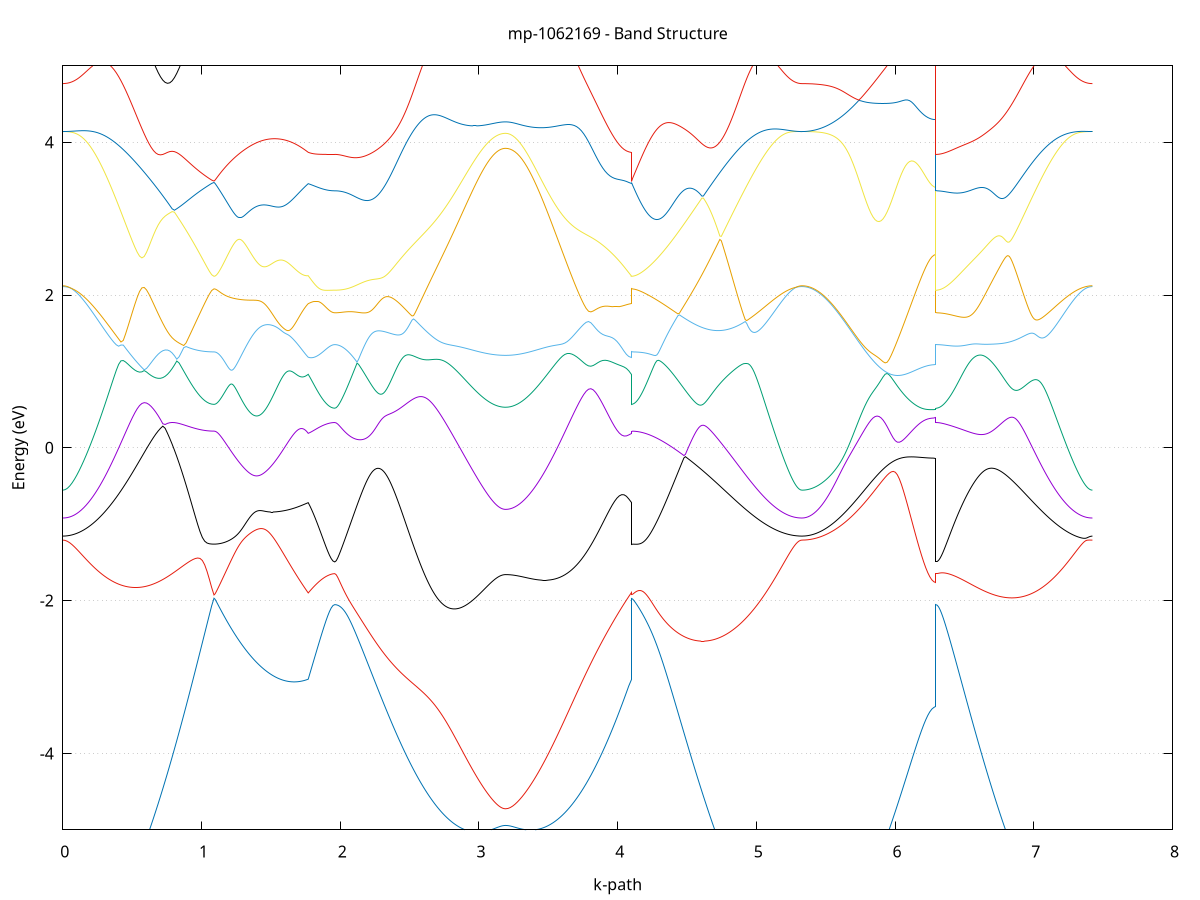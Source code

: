 set title 'mp-1062169 - Band Structure'
set xlabel 'k-path'
set ylabel 'Energy (eV)'
set grid y
set yrange [-5:5]
set terminal png size 800,600
set output 'mp-1062169_bands_gnuplot.png'
plot '-' using 1:2 with lines notitle, '-' using 1:2 with lines notitle, '-' using 1:2 with lines notitle, '-' using 1:2 with lines notitle, '-' using 1:2 with lines notitle, '-' using 1:2 with lines notitle, '-' using 1:2 with lines notitle, '-' using 1:2 with lines notitle, '-' using 1:2 with lines notitle, '-' using 1:2 with lines notitle, '-' using 1:2 with lines notitle, '-' using 1:2 with lines notitle, '-' using 1:2 with lines notitle, '-' using 1:2 with lines notitle, '-' using 1:2 with lines notitle, '-' using 1:2 with lines notitle, '-' using 1:2 with lines notitle, '-' using 1:2 with lines notitle, '-' using 1:2 with lines notitle, '-' using 1:2 with lines notitle, '-' using 1:2 with lines notitle, '-' using 1:2 with lines notitle, '-' using 1:2 with lines notitle, '-' using 1:2 with lines notitle
0.000000 -25.381125
0.016770 -25.381125
0.033541 -25.381025
0.050311 -25.380825
0.067082 -25.380625
0.083852 -25.380325
0.100623 -25.380025
0.117393 -25.379625
0.134164 -25.379125
0.150934 -25.378625
0.167705 -25.378125
0.184475 -25.377425
0.201246 -25.376825
0.218016 -25.376025
0.234787 -25.375325
0.251557 -25.374525
0.268328 -25.373625
0.285098 -25.372725
0.301869 -25.371825
0.318639 -25.370925
0.335410 -25.369925
0.352180 -25.369025
0.368951 -25.368025
0.385721 -25.367025
0.402492 -25.366125
0.419262 -25.365125
0.436033 -25.364325
0.452803 -25.363425
0.469573 -25.362725
0.486344 -25.362125
0.503114 -25.361625
0.519885 -25.361425
0.536655 -25.361525
0.553426 -25.362025
0.570196 -25.363225
0.586967 -25.365125
0.603737 -25.368225
0.620508 -25.372625
0.637278 -25.378425
0.654049 -25.385725
0.670819 -25.394025
0.687590 -25.403125
0.704360 -25.412725
0.721131 -25.422525
0.737901 -25.432425
0.754672 -25.442225
0.771442 -25.451925
0.788213 -25.461425
0.804983 -25.470525
0.821754 -25.479325
0.838524 -25.487825
0.855295 -25.495825
0.872065 -25.503325
0.888835 -25.510425
0.905606 -25.517025
0.922376 -25.523125
0.939147 -25.528625
0.955917 -25.533625
0.972688 -25.538125
0.989458 -25.541925
1.006229 -25.545225
1.022999 -25.547925
1.039770 -25.550125
1.056540 -25.551625
1.073311 -25.552525
1.090081 -25.552825
1.090081 -25.552825
1.097713 -25.552825
1.105345 -25.552825
1.112976 -25.552725
1.120608 -25.552725
1.128240 -25.552625
1.135871 -25.552625
1.143503 -25.552525
1.151134 -25.552425
1.158766 -25.552425
1.166398 -25.552325
1.174029 -25.552125
1.181661 -25.552025
1.189293 -25.551925
1.196924 -25.551725
1.204556 -25.551625
1.212188 -25.551425
1.219819 -25.551325
1.227451 -25.551125
1.235083 -25.550925
1.242714 -25.550725
1.250346 -25.550525
1.257978 -25.550225
1.265609 -25.550025
1.273241 -25.549725
1.280873 -25.549525
1.288504 -25.549225
1.296136 -25.548925
1.303768 -25.548625
1.311399 -25.548425
1.319031 -25.548025
1.326663 -25.547725
1.334294 -25.547425
1.341926 -25.547025
1.349558 -25.546725
1.357189 -25.546325
1.364821 -25.546025
1.372452 -25.545625
1.380084 -25.545225
1.387716 -25.544825
1.395347 -25.544425
1.402979 -25.544025
1.410611 -25.543525
1.418242 -25.543125
1.425874 -25.542625
1.433506 -25.542225
1.441137 -25.541725
1.448769 -25.541225
1.456401 -25.540725
1.464032 -25.540225
1.471664 -25.539725
1.479296 -25.539225
1.486927 -25.538625
1.494559 -25.538125
1.502191 -25.537525
1.509822 -25.537025
1.517454 -25.536425
1.525086 -25.535825
1.532717 -25.535225
1.540349 -25.534625
1.547981 -25.534025
1.555612 -25.533425
1.563244 -25.532725
1.570876 -25.532125
1.578507 -25.531425
1.586139 -25.530825
1.593770 -25.530125
1.601402 -25.529425
1.609034 -25.528725
1.616665 -25.528025
1.624297 -25.527325
1.631929 -25.526625
1.639560 -25.525925
1.647192 -25.525125
1.654824 -25.524425
1.662455 -25.523625
1.670087 -25.522925
1.677719 -25.522125
1.685350 -25.521325
1.692982 -25.520525
1.700614 -25.519725
1.708245 -25.518925
1.715877 -25.518125
1.723509 -25.517325
1.731140 -25.516425
1.738772 -25.515625
1.746404 -25.514725
1.754035 -25.513825
1.761667 -25.513025
1.769299 -25.512125
1.769299 -25.512125
1.782060 -25.517225
1.794821 -25.522025
1.807582 -25.526525
1.820343 -25.530625
1.833104 -25.534425
1.845866 -25.537925
1.858627 -25.541025
1.871388 -25.543725
1.884149 -25.546125
1.896910 -25.548125
1.909671 -25.549825
1.922433 -25.551125
1.935194 -25.552025
1.947955 -25.552625
1.960716 -25.552825
1.960716 -25.552825
1.971410 -25.552725
1.982103 -25.552425
1.992796 -25.551925
2.003490 -25.551225
2.014183 -25.550425
2.024876 -25.549325
2.035569 -25.548125
2.046263 -25.546625
2.056956 -25.545025
2.067649 -25.543225
2.078343 -25.541225
2.089036 -25.539025
2.099729 -25.536625
2.110423 -25.534125
2.121116 -25.531425
2.131809 -25.528525
2.142503 -25.525425
2.153196 -25.522125
2.163889 -25.518725
2.174583 -25.515225
2.185276 -25.511425
2.195969 -25.507525
2.206663 -25.503525
2.217356 -25.499325
2.228049 -25.494925
2.238743 -25.490425
2.249436 -25.485825
2.260129 -25.481025
2.270823 -25.476225
2.281516 -25.471225
2.292209 -25.466125
2.302903 -25.460825
2.313596 -25.455525
2.324289 -25.450225
2.334983 -25.444725
2.345676 -25.439225
2.356369 -25.433625
2.367063 -25.428025
2.377756 -25.422425
2.388449 -25.416925
2.399143 -25.411425
2.409836 -25.405925
2.420529 -25.400625
2.431223 -25.395525
2.441916 -25.390625
2.452609 -25.386025
2.452609 -25.386025
2.463486 -25.381625
2.474363 -25.377725
2.485240 -25.374325
2.496117 -25.371325
2.506993 -25.368825
2.517870 -25.366725
2.528747 -25.365125
2.539624 -25.363825
2.550501 -25.362825
2.561378 -25.362125
2.572255 -25.361725
2.583131 -25.361425
2.594008 -25.361325
2.604885 -25.361325
2.615762 -25.361425
2.626639 -25.361625
2.637516 -25.361825
2.648393 -25.362125
2.659269 -25.362525
2.670146 -25.362925
2.681023 -25.363425
2.691900 -25.363925
2.702777 -25.364425
2.713654 -25.364925
2.724531 -25.365525
2.735408 -25.366025
2.746284 -25.366625
2.757161 -25.367225
2.768038 -25.367825
2.778915 -25.368325
2.789792 -25.368925
2.800669 -25.369525
2.811546 -25.370125
2.822422 -25.370725
2.833299 -25.371225
2.844176 -25.371825
2.855053 -25.372325
2.865930 -25.372925
2.876807 -25.373425
2.887684 -25.374025
2.898560 -25.374525
2.909437 -25.375025
2.920314 -25.375525
2.931191 -25.375925
2.942068 -25.376425
2.952945 -25.376825
2.963822 -25.377325
2.974698 -25.377725
2.985575 -25.378125
2.996452 -25.378525
3.007329 -25.378825
3.018206 -25.379225
3.029083 -25.379525
3.039960 -25.379825
3.050836 -25.380125
3.061713 -25.380325
3.072590 -25.380625
3.083467 -25.380825
3.094344 -25.381025
3.105221 -25.381225
3.116098 -25.381425
3.126974 -25.381525
3.137851 -25.381625
3.148728 -25.381725
3.159605 -25.381825
3.170482 -25.381825
3.181359 -25.381925
3.192236 -25.381925
3.192236 -25.381925
3.209318 -25.381925
3.226400 -25.381825
3.243482 -25.381625
3.260564 -25.381425
3.277646 -25.381125
3.294728 -25.380725
3.311810 -25.380325
3.328893 -25.379825
3.345975 -25.379225
3.363057 -25.378625
3.380139 -25.378025
3.397221 -25.377325
3.414303 -25.376525
3.431385 -25.375725
3.448468 -25.374825
3.465550 -25.373925
3.482632 -25.373025
3.499714 -25.372025
3.516796 -25.371125
3.533878 -25.370125
3.550960 -25.369025
3.568042 -25.368025
3.585125 -25.367025
3.602207 -25.366025
3.619289 -25.365025
3.636371 -25.364125
3.653453 -25.363225
3.670535 -25.362525
3.687617 -25.361825
3.704699 -25.361425
3.721782 -25.361225
3.738864 -25.361325
3.755946 -25.361925
3.773028 -25.363225
3.790110 -25.365425
3.807192 -25.368725
3.824274 -25.373425
3.841357 -25.379625
3.858439 -25.387125
3.875521 -25.395725
3.892603 -25.404925
3.909685 -25.414625
3.926767 -25.424525
3.943849 -25.434525
3.960931 -25.444325
3.978014 -25.454025
3.995096 -25.463425
4.012178 -25.472625
4.029260 -25.481325
4.046342 -25.489725
4.063424 -25.497625
4.080506 -25.505125
4.097588 -25.512125
4.097588 -25.552825
4.108451 -25.552725
4.119313 -25.552425
4.130175 -25.551925
4.141038 -25.551225
4.151900 -25.550325
4.162762 -25.549225
4.173624 -25.547925
4.184487 -25.546425
4.195349 -25.544825
4.206211 -25.542925
4.217074 -25.540825
4.227936 -25.538625
4.238798 -25.536125
4.249660 -25.533525
4.260523 -25.530725
4.271385 -25.527725
4.282247 -25.524625
4.293110 -25.521225
4.303972 -25.517725
4.314834 -25.514025
4.325696 -25.510225
4.336559 -25.506225
4.347421 -25.502025
4.358283 -25.497725
4.369146 -25.493225
4.380008 -25.488625
4.390870 -25.483825
4.401732 -25.478925
4.412595 -25.473925
4.423457 -25.468825
4.434319 -25.463625
4.445182 -25.458225
4.456044 -25.452825
4.466906 -25.447325
4.477768 -25.441725
4.488631 -25.436125
4.499493 -25.430525
4.510355 -25.424825
4.510355 -25.424825
4.521128 -25.419225
4.531901 -25.413625
4.542674 -25.408125
4.553447 -25.402825
4.564221 -25.397625
4.574994 -25.392625
4.585767 -25.387925
4.596540 -25.383525
4.607313 -25.379525
4.618086 -25.375925
4.628859 -25.372825
4.639632 -25.370225
4.650405 -25.368025
4.661178 -25.366325
4.671951 -25.364925
4.682724 -25.363825
4.693497 -25.363125
4.704270 -25.362525
4.715043 -25.362125
4.725816 -25.361925
4.736590 -25.361925
4.747363 -25.361925
4.758136 -25.362025
4.768909 -25.362225
4.779682 -25.362525
4.790455 -25.362825
4.801228 -25.363225
4.812001 -25.363625
4.822774 -25.364025
4.833547 -25.364525
4.844320 -25.365025
4.855093 -25.365525
4.865866 -25.366025
4.876639 -25.366525
4.887412 -25.367025
4.898185 -25.367625
4.908958 -25.368125
4.919732 -25.368725
4.930505 -25.369225
4.941278 -25.369725
4.952051 -25.370325
4.962824 -25.370825
4.973597 -25.371325
4.984370 -25.371925
4.995143 -25.372425
5.005916 -25.372925
5.016689 -25.373425
5.027462 -25.373925
5.038235 -25.374325
5.049008 -25.374825
5.059781 -25.375225
5.070554 -25.375725
5.081327 -25.376125
5.092100 -25.376525
5.102874 -25.376925
5.113647 -25.377325
5.124420 -25.377625
5.135193 -25.378025
5.145966 -25.378325
5.156739 -25.378625
5.167512 -25.378925
5.178285 -25.379225
5.189058 -25.379525
5.199831 -25.379725
5.210604 -25.379925
5.221377 -25.380125
5.232150 -25.380325
5.242923 -25.380525
5.253696 -25.380625
5.264469 -25.380825
5.275243 -25.380925
5.286016 -25.381025
5.296789 -25.381025
5.307562 -25.381125
5.318335 -25.381125
5.329108 -25.381125
5.329108 -25.381125
5.343729 -25.381125
5.358351 -25.381025
5.372972 -25.380825
5.387594 -25.380625
5.402215 -25.380325
5.416837 -25.380025
5.431458 -25.379625
5.446080 -25.379125
5.460701 -25.378625
5.475323 -25.378025
5.489944 -25.377425
5.504566 -25.376725
5.519187 -25.376025
5.533809 -25.375225
5.548430 -25.374425
5.563052 -25.373625
5.577673 -25.372725
5.592295 -25.371825
5.606916 -25.370825
5.621538 -25.369825
5.636159 -25.368925
5.650781 -25.367925
5.665402 -25.366925
5.680024 -25.365925
5.694645 -25.365025
5.709267 -25.364025
5.723888 -25.363225
5.738510 -25.362425
5.753131 -25.361725
5.767753 -25.361225
5.782374 -25.360825
5.796996 -25.360825
5.811617 -25.361125
5.826239 -25.362025
5.840860 -25.363525
5.855482 -25.366025
5.870103 -25.369725
5.884725 -25.374825
5.899347 -25.381225
5.913968 -25.388925
5.928590 -25.397525
5.943211 -25.406725
5.957833 -25.416325
5.972454 -25.426025
5.987076 -25.435825
6.001697 -25.445425
6.016319 -25.454925
6.030940 -25.464225
6.045562 -25.473125
6.060183 -25.481725
6.074805 -25.489925
6.089426 -25.497625
6.104048 -25.505025
6.118669 -25.511925
6.133291 -25.518325
6.147912 -25.524225
6.162534 -25.529625
6.177155 -25.534425
6.191777 -25.538825
6.206398 -25.542525
6.221020 -25.545725
6.235641 -25.548325
6.250263 -25.550425
6.264884 -25.551925
6.279506 -25.552725
6.294127 -25.553025
6.294127 -25.552825
6.304115 -25.552725
6.314104 -25.552425
6.324092 -25.551925
6.334080 -25.551225
6.344068 -25.550325
6.354056 -25.549225
6.364044 -25.547925
6.374033 -25.546425
6.384021 -25.544725
6.394009 -25.542825
6.403997 -25.540725
6.413985 -25.538525
6.423974 -25.536025
6.433962 -25.533425
6.443950 -25.530625
6.453938 -25.527525
6.463926 -25.524425
6.473915 -25.521025
6.483903 -25.517525
6.493891 -25.513825
6.503879 -25.509925
6.513867 -25.505825
6.523855 -25.501625
6.533844 -25.497325
6.543832 -25.492825
6.553820 -25.488225
6.563808 -25.483425
6.573796 -25.478525
6.583785 -25.473425
6.593773 -25.468325
6.603761 -25.463025
6.613749 -25.457625
6.623737 -25.452225
6.633726 -25.446625
6.643714 -25.441025
6.653702 -25.435325
6.663690 -25.429725
6.673678 -25.424025
6.683666 -25.418325
6.693655 -25.412625
6.703643 -25.407125
6.713631 -25.401625
6.723619 -25.396325
6.733607 -25.391325
6.743596 -25.386525
6.753584 -25.382125
6.763572 -25.378125
6.773560 -25.374525
6.783548 -25.371525
6.793537 -25.368925
6.803525 -25.366725
6.813513 -25.365025
6.823501 -25.363725
6.833489 -25.362625
6.843478 -25.361925
6.853466 -25.361425
6.863454 -25.361125
6.873442 -25.360925
6.883430 -25.360925
6.893418 -25.361025
6.903407 -25.361125
6.913395 -25.361425
6.923383 -25.361725
6.933371 -25.362125
6.943359 -25.362525
6.953348 -25.362925
6.963336 -25.363425
6.973324 -25.363925
6.983312 -25.364425
6.993300 -25.364925
7.003289 -25.365525
7.013277 -25.366125
7.023265 -25.366625
7.033253 -25.367225
7.043241 -25.367825
7.053229 -25.368325
7.063218 -25.368925
7.073206 -25.369525
7.083194 -25.370125
7.093182 -25.370625
7.103170 -25.371225
7.113159 -25.371725
7.123147 -25.372325
7.133135 -25.372825
7.143123 -25.373325
7.153111 -25.373825
7.163100 -25.374325
7.173088 -25.374825
7.183076 -25.375325
7.193064 -25.375725
7.203052 -25.376125
7.213041 -25.376625
7.223029 -25.377025
7.233017 -25.377425
7.243005 -25.377725
7.252993 -25.378125
7.262981 -25.378425
7.272970 -25.378825
7.282958 -25.379125
7.292946 -25.379325
7.302934 -25.379625
7.312922 -25.379825
7.322911 -25.380125
7.332899 -25.380325
7.342887 -25.380425
7.352875 -25.380625
7.362863 -25.380725
7.372852 -25.380925
7.382840 -25.381025
7.392828 -25.381025
7.402816 -25.381125
7.412804 -25.381125
7.422792 -25.381125
e
0.000000 -25.354825
0.016770 -25.354725
0.033541 -25.354625
0.050311 -25.354425
0.067082 -25.354225
0.083852 -25.353925
0.100623 -25.353525
0.117393 -25.353025
0.134164 -25.352525
0.150934 -25.351925
0.167705 -25.351225
0.184475 -25.350525
0.201246 -25.349725
0.218016 -25.348925
0.234787 -25.348025
0.251557 -25.347025
0.268328 -25.346025
0.285098 -25.344925
0.301869 -25.343825
0.318639 -25.342725
0.335410 -25.341525
0.352180 -25.340225
0.368951 -25.338925
0.385721 -25.337625
0.402492 -25.336225
0.419262 -25.334925
0.436033 -25.333525
0.452803 -25.332025
0.469573 -25.330625
0.486344 -25.329125
0.503114 -25.327625
0.519885 -25.326125
0.536655 -25.324625
0.553426 -25.323125
0.570196 -25.321625
0.586967 -25.320125
0.603737 -25.318725
0.620508 -25.317225
0.637278 -25.315725
0.654049 -25.315525
0.670819 -25.318325
0.687590 -25.320125
0.704360 -25.321125
0.721131 -25.321725
0.737901 -25.321825
0.754672 -25.321725
0.771442 -25.321525
0.788213 -25.321125
0.804983 -25.320625
0.821754 -25.320125
0.838524 -25.319525
0.855295 -25.318925
0.872065 -25.318325
0.888835 -25.317825
0.905606 -25.317225
0.922376 -25.316725
0.939147 -25.316325
0.955917 -25.315825
0.972688 -25.315425
0.989458 -25.315125
1.006229 -25.314825
1.022999 -25.314525
1.039770 -25.314325
1.056540 -25.314225
1.073311 -25.314125
1.090081 -25.314125
1.090081 -25.314125
1.097713 -25.314125
1.105345 -25.314125
1.112976 -25.314125
1.120608 -25.314125
1.128240 -25.314125
1.135871 -25.314125
1.143503 -25.314125
1.151134 -25.314125
1.158766 -25.314125
1.166398 -25.314125
1.174029 -25.314125
1.181661 -25.314125
1.189293 -25.314125
1.196924 -25.314125
1.204556 -25.314125
1.212188 -25.314125
1.219819 -25.314125
1.227451 -25.314125
1.235083 -25.314125
1.242714 -25.314125
1.250346 -25.314125
1.257978 -25.314125
1.265609 -25.314125
1.273241 -25.314125
1.280873 -25.314125
1.288504 -25.314125
1.296136 -25.314125
1.303768 -25.314125
1.311399 -25.314125
1.319031 -25.314125
1.326663 -25.314125
1.334294 -25.314125
1.341926 -25.314125
1.349558 -25.314125
1.357189 -25.314125
1.364821 -25.314125
1.372452 -25.314125
1.380084 -25.314125
1.387716 -25.314125
1.395347 -25.314225
1.402979 -25.314225
1.410611 -25.314225
1.418242 -25.314225
1.425874 -25.314225
1.433506 -25.314225
1.441137 -25.314225
1.448769 -25.314325
1.456401 -25.314325
1.464032 -25.314325
1.471664 -25.314325
1.479296 -25.314325
1.486927 -25.314425
1.494559 -25.314425
1.502191 -25.314425
1.509822 -25.314425
1.517454 -25.314525
1.525086 -25.314525
1.532717 -25.314525
1.540349 -25.314525
1.547981 -25.314625
1.555612 -25.314625
1.563244 -25.314725
1.570876 -25.314725
1.578507 -25.314725
1.586139 -25.314825
1.593770 -25.314825
1.601402 -25.314925
1.609034 -25.314925
1.616665 -25.314925
1.624297 -25.315025
1.631929 -25.315025
1.639560 -25.315125
1.647192 -25.315225
1.654824 -25.315225
1.662455 -25.315325
1.670087 -25.315325
1.677719 -25.315425
1.685350 -25.315425
1.692982 -25.315525
1.700614 -25.315625
1.708245 -25.315625
1.715877 -25.315725
1.723509 -25.315825
1.731140 -25.315825
1.738772 -25.315925
1.746404 -25.316025
1.754035 -25.316125
1.761667 -25.316125
1.769299 -25.316225
1.769299 -25.316225
1.782060 -25.315825
1.794821 -25.315425
1.807582 -25.315025
1.820343 -25.314625
1.833104 -25.314325
1.845866 -25.313925
1.858627 -25.313725
1.871388 -25.313425
1.884149 -25.313225
1.896910 -25.313025
1.909671 -25.312825
1.922433 -25.312725
1.935194 -25.312625
1.947955 -25.312625
1.960716 -25.312525
1.960716 -25.312525
1.971410 -25.312625
1.982103 -25.312625
1.992796 -25.312625
2.003490 -25.312725
2.014183 -25.312825
2.024876 -25.312925
2.035569 -25.313025
2.046263 -25.313125
2.056956 -25.313325
2.067649 -25.313525
2.078343 -25.313725
2.089036 -25.313925
2.099729 -25.314125
2.110423 -25.314325
2.121116 -25.314625
2.131809 -25.314825
2.142503 -25.315125
2.153196 -25.315425
2.163889 -25.315725
2.174583 -25.316025
2.185276 -25.316325
2.195969 -25.316625
2.206663 -25.317025
2.217356 -25.317325
2.228049 -25.317625
2.238743 -25.318025
2.249436 -25.318325
2.260129 -25.318725
2.270823 -25.319025
2.281516 -25.319325
2.292209 -25.319625
2.302903 -25.319925
2.313596 -25.320125
2.324289 -25.320325
2.334983 -25.320525
2.345676 -25.320625
2.356369 -25.320725
2.367063 -25.320725
2.377756 -25.320625
2.388449 -25.320325
2.399143 -25.320025
2.409836 -25.319425
2.420529 -25.318725
2.431223 -25.317725
2.441916 -25.316425
2.452609 -25.316125
2.452609 -25.316125
2.463486 -25.316925
2.474363 -25.317725
2.485240 -25.318625
2.496117 -25.319425
2.506993 -25.320325
2.517870 -25.321125
2.528747 -25.322025
2.539624 -25.322925
2.550501 -25.323725
2.561378 -25.324625
2.572255 -25.325425
2.583131 -25.326325
2.594008 -25.327225
2.604885 -25.328025
2.615762 -25.328925
2.626639 -25.329825
2.637516 -25.330625
2.648393 -25.331525
2.659269 -25.332325
2.670146 -25.333225
2.681023 -25.334025
2.691900 -25.334825
2.702777 -25.335625
2.713654 -25.336525
2.724531 -25.337325
2.735408 -25.338125
2.746284 -25.338925
2.757161 -25.339625
2.768038 -25.340425
2.778915 -25.341225
2.789792 -25.341925
2.800669 -25.342625
2.811546 -25.343325
2.822422 -25.344025
2.833299 -25.344725
2.844176 -25.345425
2.855053 -25.346125
2.865930 -25.346725
2.876807 -25.347325
2.887684 -25.347925
2.898560 -25.348525
2.909437 -25.349125
2.920314 -25.349725
2.931191 -25.350225
2.942068 -25.350725
2.952945 -25.351225
2.963822 -25.351725
2.974698 -25.352225
2.985575 -25.352625
2.996452 -25.353025
3.007329 -25.353425
3.018206 -25.353825
3.029083 -25.354225
3.039960 -25.354525
3.050836 -25.354825
3.061713 -25.355125
3.072590 -25.355425
3.083467 -25.355625
3.094344 -25.355825
3.105221 -25.356025
3.116098 -25.356225
3.126974 -25.356425
3.137851 -25.356525
3.148728 -25.356625
3.159605 -25.356725
3.170482 -25.356825
3.181359 -25.356825
3.192236 -25.356825
3.192236 -25.356825
3.209318 -25.356825
3.226400 -25.356725
3.243482 -25.356525
3.260564 -25.356225
3.277646 -25.355925
3.294728 -25.355525
3.311810 -25.355025
3.328893 -25.354525
3.345975 -25.353925
3.363057 -25.353225
3.380139 -25.352525
3.397221 -25.351725
3.414303 -25.350925
3.431385 -25.349925
3.448468 -25.349025
3.465550 -25.347925
3.482632 -25.346925
3.499714 -25.345725
3.516796 -25.344625
3.533878 -25.343325
3.550960 -25.342125
3.568042 -25.340825
3.585125 -25.339425
3.602207 -25.338125
3.619289 -25.336725
3.636371 -25.335225
3.653453 -25.333825
3.670535 -25.332325
3.687617 -25.330825
3.704699 -25.329325
3.721782 -25.327825
3.738864 -25.326325
3.755946 -25.324825
3.773028 -25.323325
3.790110 -25.321825
3.807192 -25.320325
3.824274 -25.318825
3.841357 -25.317325
3.858439 -25.316025
3.875521 -25.317625
3.892603 -25.319225
3.909685 -25.320125
3.926767 -25.320525
3.943849 -25.320625
3.960931 -25.320425
3.978014 -25.320125
3.995096 -25.319725
4.012178 -25.319125
4.029260 -25.318625
4.046342 -25.318025
4.063424 -25.317425
4.080506 -25.316825
4.097588 -25.316225
4.097588 -25.314125
4.108451 -25.314125
4.119313 -25.314125
4.130175 -25.314225
4.141038 -25.314225
4.151900 -25.314325
4.162762 -25.314425
4.173624 -25.314525
4.184487 -25.314725
4.195349 -25.314825
4.206211 -25.315025
4.217074 -25.315225
4.227936 -25.315425
4.238798 -25.315625
4.249660 -25.315925
4.260523 -25.316125
4.271385 -25.316425
4.282247 -25.316725
4.293110 -25.316925
4.303972 -25.317225
4.314834 -25.317525
4.325696 -25.317925
4.336559 -25.318225
4.347421 -25.318525
4.358283 -25.318925
4.369146 -25.319225
4.380008 -25.319525
4.390870 -25.319825
4.401732 -25.320225
4.412595 -25.320525
4.423457 -25.320825
4.434319 -25.321125
4.445182 -25.321325
4.456044 -25.321525
4.466906 -25.321725
4.477768 -25.321825
4.488631 -25.321925
4.499493 -25.321925
4.510355 -25.321825
4.510355 -25.321825
4.521128 -25.321625
4.531901 -25.321225
4.542674 -25.320725
4.553447 -25.320025
4.564221 -25.319025
4.574994 -25.317825
4.585767 -25.316225
4.596540 -25.314825
4.607313 -25.315625
4.618086 -25.316525
4.628859 -25.317325
4.639632 -25.318125
4.650405 -25.319025
4.661178 -25.319825
4.671951 -25.320725
4.682724 -25.321525
4.693497 -25.322425
4.704270 -25.323225
4.715043 -25.324125
4.725816 -25.324925
4.736590 -25.325825
4.747363 -25.326625
4.758136 -25.327525
4.768909 -25.328325
4.779682 -25.329225
4.790455 -25.330025
4.801228 -25.330825
4.812001 -25.331725
4.822774 -25.332525
4.833547 -25.333325
4.844320 -25.334125
4.855093 -25.334925
4.865866 -25.335725
4.876639 -25.336525
4.887412 -25.337225
4.898185 -25.338025
4.908958 -25.338725
4.919732 -25.339525
4.930505 -25.340225
4.941278 -25.340925
4.952051 -25.341625
4.962824 -25.342325
4.973597 -25.343025
4.984370 -25.343625
4.995143 -25.344325
5.005916 -25.344925
5.016689 -25.345525
5.027462 -25.346125
5.038235 -25.346725
5.049008 -25.347325
5.059781 -25.347825
5.070554 -25.348325
5.081327 -25.348825
5.092100 -25.349325
5.102874 -25.349825
5.113647 -25.350225
5.124420 -25.350725
5.135193 -25.351125
5.145966 -25.351525
5.156739 -25.351825
5.167512 -25.352225
5.178285 -25.352525
5.189058 -25.352825
5.199831 -25.353125
5.210604 -25.353425
5.221377 -25.353625
5.232150 -25.353825
5.242923 -25.354025
5.253696 -25.354225
5.264469 -25.354325
5.275243 -25.354525
5.286016 -25.354625
5.296789 -25.354725
5.307562 -25.354725
5.318335 -25.354725
5.329108 -25.354825
5.329108 -25.354825
5.343729 -25.354725
5.358351 -25.354625
5.372972 -25.354425
5.387594 -25.354225
5.402215 -25.353925
5.416837 -25.353525
5.431458 -25.353125
5.446080 -25.352625
5.460701 -25.352025
5.475323 -25.351325
5.489944 -25.350625
5.504566 -25.349925
5.519187 -25.349125
5.533809 -25.348225
5.548430 -25.347325
5.563052 -25.346325
5.577673 -25.345225
5.592295 -25.344225
5.606916 -25.343025
5.621538 -25.341925
5.636159 -25.340625
5.650781 -25.339425
5.665402 -25.338125
5.680024 -25.336825
5.694645 -25.335425
5.709267 -25.334125
5.723888 -25.332725
5.738510 -25.331325
5.753131 -25.329825
5.767753 -25.328425
5.782374 -25.326925
5.796996 -25.325425
5.811617 -25.324025
5.826239 -25.322525
5.840860 -25.321025
5.855482 -25.319625
5.870103 -25.318125
5.884725 -25.316725
5.899347 -25.315325
5.913968 -25.315425
5.928590 -25.317625
5.943211 -25.319025
5.957833 -25.319825
5.972454 -25.320225
5.987076 -25.320225
6.001697 -25.320025
6.016319 -25.319625
6.030940 -25.319225
6.045562 -25.318725
6.060183 -25.318125
6.074805 -25.317525
6.089426 -25.317025
6.104048 -25.316425
6.118669 -25.315825
6.133291 -25.315325
6.147912 -25.314725
6.162534 -25.314325
6.177155 -25.313825
6.191777 -25.313425
6.206398 -25.313125
6.221020 -25.312825
6.235641 -25.312525
6.250263 -25.312325
6.264884 -25.312225
6.279506 -25.312125
6.294127 -25.312125
6.294127 -25.312525
6.304115 -25.312625
6.314104 -25.312625
6.324092 -25.312625
6.334080 -25.312725
6.344068 -25.312825
6.354056 -25.312925
6.364044 -25.313025
6.374033 -25.313225
6.384021 -25.313325
6.394009 -25.313525
6.403997 -25.313725
6.413985 -25.313925
6.423974 -25.314125
6.433962 -25.314425
6.443950 -25.314625
6.453938 -25.314925
6.463926 -25.315225
6.473915 -25.315525
6.483903 -25.315825
6.493891 -25.316125
6.503879 -25.316425
6.513867 -25.316725
6.523855 -25.317125
6.533844 -25.317425
6.543832 -25.317725
6.553820 -25.318125
6.563808 -25.318425
6.573796 -25.318725
6.583785 -25.319125
6.593773 -25.319425
6.603761 -25.319725
6.613749 -25.319925
6.623737 -25.320225
6.633726 -25.320325
6.643714 -25.320525
6.653702 -25.320625
6.663690 -25.320625
6.673678 -25.320525
6.683666 -25.320325
6.693655 -25.320025
6.703643 -25.319525
6.713631 -25.318825
6.723619 -25.317825
6.733607 -25.316625
6.743596 -25.315725
6.753584 -25.316325
6.763572 -25.317025
6.773560 -25.317825
6.783548 -25.318625
6.793537 -25.319425
6.803525 -25.320325
6.813513 -25.321125
6.823501 -25.321925
6.833489 -25.322825
6.843478 -25.323625
6.853466 -25.324425
6.863454 -25.325325
6.873442 -25.326125
6.883430 -25.327025
6.893418 -25.327825
6.903407 -25.328625
6.913395 -25.329525
6.923383 -25.330325
6.933371 -25.331125
6.943359 -25.331925
6.953348 -25.332725
6.963336 -25.333525
6.973324 -25.334325
6.983312 -25.335125
6.993300 -25.335925
7.003289 -25.336725
7.013277 -25.337425
7.023265 -25.338225
7.033253 -25.338925
7.043241 -25.339625
7.053229 -25.340425
7.063218 -25.341125
7.073206 -25.341825
7.083194 -25.342425
7.093182 -25.343125
7.103170 -25.343725
7.113159 -25.344425
7.123147 -25.345025
7.133135 -25.345625
7.143123 -25.346225
7.153111 -25.346825
7.163100 -25.347325
7.173088 -25.347925
7.183076 -25.348425
7.193064 -25.348925
7.203052 -25.349425
7.213041 -25.349825
7.223029 -25.350325
7.233017 -25.350725
7.243005 -25.351125
7.252993 -25.351525
7.262981 -25.351925
7.272970 -25.352225
7.282958 -25.352525
7.292946 -25.352825
7.302934 -25.353125
7.312922 -25.353425
7.322911 -25.353625
7.332899 -25.353825
7.342887 -25.354025
7.352875 -25.354225
7.362863 -25.354325
7.372852 -25.354525
7.382840 -25.354625
7.392828 -25.354725
7.402816 -25.354725
7.412804 -25.354725
7.422792 -25.354825
e
0.000000 -24.987725
0.016770 -24.988025
0.033541 -24.989025
0.050311 -24.990725
0.067082 -24.993125
0.083852 -24.996125
0.100623 -24.999825
0.117393 -25.004125
0.134164 -25.009125
0.150934 -25.014725
0.167705 -25.020925
0.184475 -25.027625
0.201246 -25.035025
0.218016 -25.042925
0.234787 -25.051325
0.251557 -25.060225
0.268328 -25.069625
0.285098 -25.079425
0.301869 -25.089725
0.318639 -25.100325
0.335410 -25.111425
0.352180 -25.122725
0.368951 -25.134425
0.385721 -25.146325
0.402492 -25.158425
0.419262 -25.170725
0.436033 -25.183125
0.452803 -25.195725
0.469573 -25.208225
0.486344 -25.220825
0.503114 -25.233225
0.519885 -25.245525
0.536655 -25.257425
0.553426 -25.268925
0.570196 -25.279725
0.586967 -25.289725
0.603737 -25.298425
0.620508 -25.305725
0.637278 -25.311325
0.654049 -25.314325
0.670819 -25.312925
0.687590 -25.311525
0.704360 -25.310125
0.721131 -25.308825
0.737901 -25.307525
0.754672 -25.306225
0.771442 -25.305025
0.788213 -25.303825
0.804983 -25.302725
0.821754 -25.301625
0.838524 -25.300625
0.855295 -25.299625
0.872065 -25.298725
0.888835 -25.297925
0.905606 -25.297125
0.922376 -25.296325
0.939147 -25.295725
0.955917 -25.295125
0.972688 -25.294525
0.989458 -25.294125
1.006229 -25.293725
1.022999 -25.293325
1.039770 -25.293125
1.056540 -25.292925
1.073311 -25.292825
1.090081 -25.292725
1.090081 -25.292725
1.097713 -25.292725
1.105345 -25.292825
1.112976 -25.292825
1.120608 -25.292825
1.128240 -25.292825
1.135871 -25.292825
1.143503 -25.292825
1.151134 -25.292825
1.158766 -25.292825
1.166398 -25.292925
1.174029 -25.292925
1.181661 -25.292925
1.189293 -25.292925
1.196924 -25.293025
1.204556 -25.293025
1.212188 -25.293025
1.219819 -25.293125
1.227451 -25.293125
1.235083 -25.293125
1.242714 -25.293225
1.250346 -25.293225
1.257978 -25.293325
1.265609 -25.293325
1.273241 -25.293425
1.280873 -25.293425
1.288504 -25.293525
1.296136 -25.293525
1.303768 -25.293625
1.311399 -25.293625
1.319031 -25.293725
1.326663 -25.293825
1.334294 -25.293825
1.341926 -25.293925
1.349558 -25.294025
1.357189 -25.294025
1.364821 -25.294125
1.372452 -25.294225
1.380084 -25.294225
1.387716 -25.294325
1.395347 -25.294425
1.402979 -25.294525
1.410611 -25.294625
1.418242 -25.294625
1.425874 -25.294725
1.433506 -25.294825
1.441137 -25.294925
1.448769 -25.295025
1.456401 -25.295125
1.464032 -25.295125
1.471664 -25.295225
1.479296 -25.295325
1.486927 -25.295425
1.494559 -25.295525
1.502191 -25.295625
1.509822 -25.295725
1.517454 -25.295825
1.525086 -25.295925
1.532717 -25.296025
1.540349 -25.296125
1.547981 -25.296225
1.555612 -25.296325
1.563244 -25.296425
1.570876 -25.296525
1.578507 -25.296625
1.586139 -25.296725
1.593770 -25.296825
1.601402 -25.296925
1.609034 -25.297025
1.616665 -25.297125
1.624297 -25.297225
1.631929 -25.297325
1.639560 -25.297425
1.647192 -25.297525
1.654824 -25.297725
1.662455 -25.297825
1.670087 -25.297925
1.677719 -25.298025
1.685350 -25.298125
1.692982 -25.298225
1.700614 -25.298325
1.708245 -25.298425
1.715877 -25.298525
1.723509 -25.298725
1.731140 -25.298825
1.738772 -25.298925
1.746404 -25.299025
1.754035 -25.299125
1.761667 -25.299225
1.769299 -25.299325
1.769299 -25.299325
1.782060 -25.298725
1.794821 -25.298125
1.807582 -25.297625
1.820343 -25.297125
1.833104 -25.296625
1.845866 -25.296225
1.858627 -25.295825
1.871388 -25.295525
1.884149 -25.295225
1.896910 -25.295025
1.909671 -25.294825
1.922433 -25.294625
1.935194 -25.294525
1.947955 -25.294425
1.960716 -25.294425
1.960716 -25.294425
1.971410 -25.294425
1.982103 -25.294525
1.992796 -25.294525
2.003490 -25.294625
2.014183 -25.294725
2.024876 -25.294825
2.035569 -25.295025
2.046263 -25.295225
2.056956 -25.295425
2.067649 -25.295625
2.078343 -25.295825
2.089036 -25.296125
2.099729 -25.296425
2.110423 -25.296725
2.121116 -25.297025
2.131809 -25.297425
2.142503 -25.297725
2.153196 -25.298125
2.163889 -25.298525
2.174583 -25.299025
2.185276 -25.299425
2.195969 -25.299925
2.206663 -25.300425
2.217356 -25.300925
2.228049 -25.301425
2.238743 -25.302025
2.249436 -25.302625
2.260129 -25.303125
2.270823 -25.303725
2.281516 -25.304425
2.292209 -25.305025
2.302903 -25.305625
2.313596 -25.306325
2.324289 -25.307025
2.334983 -25.307725
2.345676 -25.308425
2.356369 -25.309125
2.367063 -25.309825
2.377756 -25.310625
2.388449 -25.311325
2.399143 -25.312125
2.409836 -25.312925
2.420529 -25.313625
2.431223 -25.314425
2.441916 -25.315225
2.452609 -25.314625
2.452609 -25.314625
2.463486 -25.312525
2.474363 -25.310025
2.485240 -25.306925
2.496117 -25.303225
2.506993 -25.299125
2.517870 -25.294425
2.528747 -25.289325
2.539624 -25.283825
2.550501 -25.277925
2.561378 -25.271825
2.572255 -25.265425
2.583131 -25.258825
2.594008 -25.252025
2.604885 -25.245225
2.615762 -25.238225
2.626639 -25.231125
2.637516 -25.224025
2.648393 -25.216825
2.659269 -25.209625
2.670146 -25.202425
2.681023 -25.195225
2.691900 -25.188025
2.702777 -25.180925
2.713654 -25.173725
2.724531 -25.166625
2.735408 -25.159625
2.746284 -25.152625
2.757161 -25.145725
2.768038 -25.138825
2.778915 -25.132025
2.789792 -25.125325
2.800669 -25.118825
2.811546 -25.112325
2.822422 -25.105925
2.833299 -25.099625
2.844176 -25.093525
2.855053 -25.087525
2.865930 -25.081625
2.876807 -25.075825
2.887684 -25.070225
2.898560 -25.064725
2.909437 -25.059425
2.920314 -25.054325
2.931191 -25.049325
2.942068 -25.044425
2.952945 -25.039825
2.963822 -25.035325
2.974698 -25.031025
2.985575 -25.026925
2.996452 -25.023025
3.007329 -25.019225
3.018206 -25.015725
3.029083 -25.012425
3.039960 -25.009225
3.050836 -25.006325
3.061713 -25.003525
3.072590 -25.001025
3.083467 -24.998725
3.094344 -24.996625
3.105221 -24.994725
3.116098 -24.993125
3.126974 -24.991625
3.137851 -24.990425
3.148728 -24.989425
3.159605 -24.988625
3.170482 -24.988125
3.181359 -24.987725
3.192236 -24.987625
3.192236 -24.987625
3.209318 -24.988025
3.226400 -24.989025
3.243482 -24.990725
3.260564 -24.993125
3.277646 -24.996125
3.294728 -24.999825
3.311810 -25.004225
3.328893 -25.009225
3.345975 -25.014825
3.363057 -25.021125
3.380139 -25.027925
3.397221 -25.035325
3.414303 -25.043325
3.431385 -25.051725
3.448468 -25.060725
3.465550 -25.070225
3.482632 -25.080125
3.499714 -25.090425
3.516796 -25.101225
3.533878 -25.112325
3.550960 -25.123725
3.568042 -25.135425
3.585125 -25.147425
3.602207 -25.159625
3.619289 -25.171925
3.636371 -25.184425
3.653453 -25.197025
3.670535 -25.209625
3.687617 -25.222225
3.704699 -25.234625
3.721782 -25.246925
3.738864 -25.258825
3.755946 -25.270225
3.773028 -25.280925
3.790110 -25.290625
3.807192 -25.299025
3.824274 -25.305925
3.841357 -25.311325
3.858439 -25.315025
3.875521 -25.314425
3.892603 -25.313025
3.909685 -25.311625
3.926767 -25.310325
3.943849 -25.309025
3.960931 -25.307725
3.978014 -25.306525
3.995096 -25.305325
4.012178 -25.304225
4.029260 -25.303125
4.046342 -25.302125
4.063424 -25.301125
4.080506 -25.300225
4.097588 -25.299325
4.097588 -25.292725
4.108451 -25.292825
4.119313 -25.292825
4.130175 -25.292925
4.141038 -25.292925
4.151900 -25.293025
4.162762 -25.293225
4.173624 -25.293325
4.184487 -25.293525
4.195349 -25.293725
4.206211 -25.293925
4.217074 -25.294225
4.227936 -25.294525
4.238798 -25.294825
4.249660 -25.295125
4.260523 -25.295425
4.271385 -25.295825
4.282247 -25.296225
4.293110 -25.296625
4.303972 -25.297025
4.314834 -25.297425
4.325696 -25.297925
4.336559 -25.298425
4.347421 -25.298925
4.358283 -25.299425
4.369146 -25.300025
4.380008 -25.300525
4.390870 -25.301125
4.401732 -25.301725
4.412595 -25.302325
4.423457 -25.303025
4.434319 -25.303625
4.445182 -25.304325
4.456044 -25.305025
4.466906 -25.305625
4.477768 -25.306425
4.488631 -25.307125
4.499493 -25.307825
4.510355 -25.308625
4.510355 -25.308625
4.521128 -25.309325
4.531901 -25.310125
4.542674 -25.310825
4.553447 -25.311625
4.564221 -25.312425
4.574994 -25.313225
4.585767 -25.314025
4.596540 -25.314225
4.607313 -25.311725
4.618086 -25.308725
4.628859 -25.305325
4.639632 -25.301325
4.650405 -25.296825
4.661178 -25.291825
4.671951 -25.286525
4.682724 -25.280825
4.693497 -25.274825
4.704270 -25.268525
4.715043 -25.262025
4.725816 -25.255425
4.736590 -25.248625
4.747363 -25.241725
4.758136 -25.234825
4.768909 -25.227725
4.779682 -25.220725
4.790455 -25.213525
4.801228 -25.206425
4.812001 -25.199325
4.822774 -25.192125
4.833547 -25.185025
4.844320 -25.177925
4.855093 -25.170925
4.865866 -25.163825
4.876639 -25.156925
4.887412 -25.150025
4.898185 -25.143125
4.908958 -25.136425
4.919732 -25.129725
4.930505 -25.123125
4.941278 -25.116625
4.952051 -25.110225
4.962824 -25.103925
4.973597 -25.097825
4.984370 -25.091725
4.995143 -25.085825
5.005916 -25.080025
5.016689 -25.074325
5.027462 -25.068825
5.038235 -25.063425
5.049008 -25.058225
5.059781 -25.053125
5.070554 -25.048225
5.081327 -25.043525
5.092100 -25.038925
5.102874 -25.034525
5.113647 -25.030325
5.124420 -25.026225
5.135193 -25.022425
5.145966 -25.018725
5.156739 -25.015225
5.167512 -25.012025
5.178285 -25.008925
5.189058 -25.006025
5.199831 -25.003325
5.210604 -25.000825
5.221377 -24.998625
5.232150 -24.996525
5.242923 -24.994725
5.253696 -24.993025
5.264469 -24.991625
5.275243 -24.990425
5.286016 -24.989425
5.296789 -24.988625
5.307562 -24.988125
5.318335 -24.987825
5.329108 -24.987725
5.329108 -24.987725
5.343729 -24.988025
5.358351 -24.989025
5.372972 -24.990625
5.387594 -24.992925
5.402215 -24.995925
5.416837 -24.999425
5.431458 -25.003625
5.446080 -25.008425
5.460701 -25.013925
5.475323 -25.019925
5.489944 -25.026425
5.504566 -25.033625
5.519187 -25.041225
5.533809 -25.049425
5.548430 -25.058125
5.563052 -25.067225
5.577673 -25.076825
5.592295 -25.086825
5.606916 -25.097225
5.621538 -25.107925
5.636159 -25.119025
5.650781 -25.130425
5.665402 -25.142025
5.680024 -25.153925
5.694645 -25.165925
5.709267 -25.178125
5.723888 -25.190425
5.738510 -25.202825
5.753131 -25.215125
5.767753 -25.227425
5.782374 -25.239525
5.796996 -25.251425
5.811617 -25.262925
5.826239 -25.273825
5.840860 -25.284025
5.855482 -25.293125
5.870103 -25.300925
5.884725 -25.307225
5.899347 -25.312025
5.913968 -25.313925
5.928590 -25.312525
5.943211 -25.311125
5.957833 -25.309825
5.972454 -25.308525
5.987076 -25.307225
6.001697 -25.306025
6.016319 -25.304825
6.030940 -25.303725
6.045562 -25.302625
6.060183 -25.301525
6.074805 -25.300625
6.089426 -25.299625
6.104048 -25.298725
6.118669 -25.297925
6.133291 -25.297125
6.147912 -25.296425
6.162534 -25.295825
6.177155 -25.295225
6.191777 -25.294725
6.206398 -25.294225
6.221020 -25.293825
6.235641 -25.293525
6.250263 -25.293325
6.264884 -25.293125
6.279506 -25.293025
6.294127 -25.293025
6.294127 -25.294425
6.304115 -25.294425
6.314104 -25.294525
6.324092 -25.294525
6.334080 -25.294625
6.344068 -25.294725
6.354056 -25.294825
6.364044 -25.295025
6.374033 -25.295225
6.384021 -25.295425
6.394009 -25.295625
6.403997 -25.295825
6.413985 -25.296125
6.423974 -25.296425
6.433962 -25.296725
6.443950 -25.297025
6.453938 -25.297425
6.463926 -25.297825
6.473915 -25.298225
6.483903 -25.298625
6.493891 -25.299025
6.503879 -25.299525
6.513867 -25.300025
6.523855 -25.300525
6.533844 -25.301025
6.543832 -25.301525
6.553820 -25.302125
6.563808 -25.302625
6.573796 -25.303225
6.583785 -25.303825
6.593773 -25.304525
6.603761 -25.305125
6.613749 -25.305725
6.623737 -25.306425
6.633726 -25.307125
6.643714 -25.307825
6.653702 -25.308525
6.663690 -25.309225
6.673678 -25.309925
6.683666 -25.310725
6.693655 -25.311425
6.703643 -25.312225
6.713631 -25.312925
6.723619 -25.313725
6.733607 -25.314425
6.743596 -25.314525
6.753584 -25.312725
6.763572 -25.310225
6.773560 -25.307225
6.783548 -25.303725
6.793537 -25.299625
6.803525 -25.295025
6.813513 -25.289925
6.823501 -25.284525
6.833489 -25.278625
6.843478 -25.272525
6.853466 -25.266125
6.863454 -25.259625
6.873442 -25.252825
6.883430 -25.246025
6.893418 -25.239025
6.903407 -25.231925
6.913395 -25.224825
6.923383 -25.217625
6.933371 -25.210425
6.943359 -25.203225
6.953348 -25.196025
6.963336 -25.188825
6.973324 -25.181625
6.983312 -25.174425
6.993300 -25.167325
7.003289 -25.160225
7.013277 -25.153225
7.023265 -25.146325
7.033253 -25.139425
7.043241 -25.132625
7.053229 -25.125925
7.063218 -25.119325
7.073206 -25.112825
7.083194 -25.106425
7.093182 -25.100125
7.103170 -25.093925
7.113159 -25.087925
7.123147 -25.082025
7.133135 -25.076225
7.143123 -25.070625
7.153111 -25.065125
7.163100 -25.059825
7.173088 -25.054625
7.183076 -25.049625
7.193064 -25.044725
7.203052 -25.040125
7.213041 -25.035625
7.223029 -25.031225
7.233017 -25.027125
7.243005 -25.023225
7.252993 -25.019425
7.262981 -25.015925
7.272970 -25.012525
7.282958 -25.009425
7.292946 -25.006425
7.302934 -25.003725
7.312922 -25.001125
7.322911 -24.998825
7.332899 -24.996725
7.342887 -24.994825
7.352875 -24.993125
7.362863 -24.991725
7.372852 -24.990525
7.382840 -24.989525
7.392828 -24.988725
7.402816 -24.988125
7.412804 -24.987825
7.422792 -24.987725
e
0.000000 -8.867025
0.016770 -8.866725
0.033541 -8.865925
0.050311 -8.864625
0.067082 -8.862725
0.083852 -8.860325
0.100623 -8.857325
0.117393 -8.853925
0.134164 -8.850025
0.150934 -8.845525
0.167705 -8.840625
0.184475 -8.835325
0.201246 -8.829525
0.218016 -8.823325
0.234787 -8.816825
0.251557 -8.809825
0.268328 -8.802625
0.285098 -8.795025
0.301869 -8.787325
0.318639 -8.779325
0.335410 -8.771225
0.352180 -8.763125
0.368951 -8.755225
0.385721 -8.747525
0.402492 -8.740525
0.419262 -8.734625
0.436033 -8.730325
0.452803 -8.727825
0.469573 -8.726825
0.486344 -8.726925
0.503114 -8.727725
0.519885 -8.728925
0.536655 -8.730325
0.553426 -8.732025
0.570196 -8.733725
0.586967 -8.735425
0.603737 -8.737125
0.620508 -8.738825
0.637278 -8.740425
0.654049 -8.742025
0.670819 -8.743525
0.687590 -8.744925
0.704360 -8.746325
0.721131 -8.747525
0.737901 -8.748625
0.754672 -8.749625
0.771442 -8.750525
0.788213 -8.751325
0.804983 -8.752125
0.821754 -8.752725
0.838524 -8.753225
0.855295 -8.753625
0.872065 -8.754025
0.888835 -8.754325
0.905606 -8.754525
0.922376 -8.754625
0.939147 -8.754725
0.955917 -8.754825
0.972688 -8.754825
0.989458 -8.754925
1.006229 -8.754925
1.022999 -8.754825
1.039770 -8.754825
1.056540 -8.754825
1.073311 -8.754825
1.090081 -8.754825
1.090081 -8.754825
1.097713 -8.754825
1.105345 -8.754925
1.112976 -8.754925
1.120608 -8.755025
1.128240 -8.755225
1.135871 -8.755425
1.143503 -8.755625
1.151134 -8.755825
1.158766 -8.756025
1.166398 -8.756325
1.174029 -8.756625
1.181661 -8.756925
1.189293 -8.757325
1.196924 -8.757625
1.204556 -8.758025
1.212188 -8.758425
1.219819 -8.758825
1.227451 -8.759325
1.235083 -8.759725
1.242714 -8.760125
1.250346 -8.760625
1.257978 -8.761025
1.265609 -8.761525
1.273241 -8.761925
1.280873 -8.762325
1.288504 -8.762825
1.296136 -8.763225
1.303768 -8.763625
1.311399 -8.763925
1.319031 -8.764325
1.326663 -8.764625
1.334294 -8.764925
1.341926 -8.765225
1.349558 -8.765525
1.357189 -8.765725
1.364821 -8.765925
1.372452 -8.766125
1.380084 -8.766225
1.387716 -8.766325
1.395347 -8.766325
1.402979 -8.766425
1.410611 -8.766325
1.418242 -8.766325
1.425874 -8.766225
1.433506 -8.766025
1.441137 -8.765925
1.448769 -8.765725
1.456401 -8.765425
1.464032 -8.765125
1.471664 -8.764825
1.479296 -8.764425
1.486927 -8.764025
1.494559 -8.763625
1.502191 -8.763225
1.509822 -8.762825
1.517454 -8.762325
1.525086 -8.761925
1.532717 -8.761525
1.540349 -8.761225
1.547981 -8.760925
1.555612 -8.760725
1.563244 -8.760625
1.570876 -8.760525
1.578507 -8.760425
1.586139 -8.760425
1.593770 -8.760425
1.601402 -8.760525
1.609034 -8.760625
1.616665 -8.760725
1.624297 -8.760925
1.631929 -8.761125
1.639560 -8.761325
1.647192 -8.761625
1.654824 -8.761925
1.662455 -8.762225
1.670087 -8.762625
1.677719 -8.763025
1.685350 -8.763525
1.692982 -8.764025
1.700614 -8.764525
1.708245 -8.765125
1.715877 -8.765825
1.723509 -8.766525
1.731140 -8.767225
1.738772 -8.767925
1.746404 -8.768725
1.754035 -8.769625
1.761667 -8.770525
1.769299 -8.771425
1.769299 -8.771425
1.782060 -8.770725
1.794821 -8.770025
1.807582 -8.769325
1.820343 -8.768525
1.833104 -8.767625
1.845866 -8.766725
1.858627 -8.765725
1.871388 -8.764725
1.884149 -8.763625
1.896910 -8.762525
1.909671 -8.761325
1.922433 -8.760125
1.935194 -8.759025
1.947955 -8.758025
1.960716 -8.757625
1.960716 -8.757625
1.971410 -8.758025
1.982103 -8.758825
1.992796 -8.759925
2.003490 -8.761225
2.014183 -8.762425
2.024876 -8.763725
2.035569 -8.765025
2.046263 -8.766225
2.056956 -8.767525
2.067649 -8.768725
2.078343 -8.769925
2.089036 -8.771125
2.099729 -8.772225
2.110423 -8.773425
2.121116 -8.774525
2.131809 -8.775625
2.142503 -8.776625
2.153196 -8.777625
2.163889 -8.778625
2.174583 -8.779625
2.185276 -8.780525
2.195969 -8.781425
2.206663 -8.782325
2.217356 -8.783225
2.228049 -8.784125
2.238743 -8.784925
2.249436 -8.785725
2.260129 -8.786525
2.270823 -8.787325
2.281516 -8.788025
2.292209 -8.788825
2.302903 -8.789525
2.313596 -8.790225
2.324289 -8.790925
2.334983 -8.791725
2.345676 -8.792425
2.356369 -8.793125
2.367063 -8.793825
2.377756 -8.794425
2.388449 -8.795125
2.399143 -8.795825
2.409836 -8.796525
2.420529 -8.797225
2.431223 -8.797925
2.441916 -8.798725
2.452609 -8.799425
2.452609 -8.799425
2.463486 -8.800125
2.474363 -8.800925
2.485240 -8.801625
2.496117 -8.802425
2.506993 -8.803125
2.517870 -8.803925
2.528747 -8.804725
2.539624 -8.805525
2.550501 -8.806325
2.561378 -8.807125
2.572255 -8.808025
2.583131 -8.808825
2.594008 -8.809625
2.604885 -8.810525
2.615762 -8.811325
2.626639 -8.812225
2.637516 -8.813125
2.648393 -8.813925
2.659269 -8.814825
2.670146 -8.815725
2.681023 -8.816625
2.691900 -8.817525
2.702777 -8.818525
2.713654 -8.819425
2.724531 -8.820325
2.735408 -8.821325
2.746284 -8.822225
2.757161 -8.823225
2.768038 -8.824225
2.778915 -8.825225
2.789792 -8.826225
2.800669 -8.827225
2.811546 -8.828325
2.822422 -8.829425
2.833299 -8.830525
2.844176 -8.831725
2.855053 -8.832925
2.865930 -8.834125
2.876807 -8.835425
2.887684 -8.836725
2.898560 -8.838125
2.909437 -8.839525
2.920314 -8.841025
2.931191 -8.842525
2.942068 -8.844125
2.952945 -8.845725
2.963822 -8.847425
2.974698 -8.849025
2.985575 -8.850725
2.996452 -8.852425
3.007329 -8.854125
3.018206 -8.855825
3.029083 -8.857425
3.039960 -8.859025
3.050836 -8.860525
3.061713 -8.862025
3.072590 -8.863425
3.083467 -8.864725
3.094344 -8.865925
3.105221 -8.867025
3.116098 -8.867925
3.126974 -8.868825
3.137851 -8.869525
3.148728 -8.870225
3.159605 -8.870625
3.170482 -8.871025
3.181359 -8.871225
3.192236 -8.871325
3.192236 -8.871325
3.209318 -8.871125
3.226400 -8.870525
3.243482 -8.869625
3.260564 -8.868325
3.277646 -8.866625
3.294728 -8.864725
3.311810 -8.862425
3.328893 -8.859925
3.345975 -8.857225
3.363057 -8.854325
3.380139 -8.851225
3.397221 -8.848125
3.414303 -8.844925
3.431385 -8.841825
3.448468 -8.838625
3.465550 -8.835625
3.482632 -8.832725
3.499714 -8.830025
3.516796 -8.827425
3.533878 -8.825025
3.550960 -8.822725
3.568042 -8.820625
3.585125 -8.818525
3.602207 -8.816625
3.619289 -8.814825
3.636371 -8.813125
3.653453 -8.811425
3.670535 -8.809725
3.687617 -8.808125
3.704699 -8.806525
3.721782 -8.804925
3.738864 -8.803325
3.755946 -8.801725
3.773028 -8.800125
3.790110 -8.798625
3.807192 -8.797025
3.824274 -8.795425
3.841357 -8.793825
3.858439 -8.792325
3.875521 -8.790725
3.892603 -8.789125
3.909685 -8.787625
3.926767 -8.786025
3.943849 -8.784525
3.960931 -8.782925
3.978014 -8.781425
3.995096 -8.779925
4.012178 -8.778525
4.029260 -8.777025
4.046342 -8.775625
4.063424 -8.774125
4.080506 -8.772725
4.097588 -8.771425
4.097588 -8.754825
4.108451 -8.754825
4.119313 -8.754725
4.130175 -8.754525
4.141038 -8.754325
4.151900 -8.754025
4.162762 -8.753625
4.173624 -8.753225
4.184487 -8.752825
4.195349 -8.752325
4.206211 -8.751725
4.217074 -8.751125
4.227936 -8.750425
4.238798 -8.749725
4.249660 -8.749025
4.260523 -8.748225
4.271385 -8.747425
4.282247 -8.746525
4.293110 -8.745725
4.303972 -8.744825
4.314834 -8.743925
4.325696 -8.743025
4.336559 -8.742125
4.347421 -8.741225
4.358283 -8.740325
4.369146 -8.739325
4.380008 -8.738425
4.390870 -8.737525
4.401732 -8.736625
4.412595 -8.735725
4.423457 -8.734725
4.434319 -8.733825
4.445182 -8.732925
4.456044 -8.732025
4.466906 -8.731125
4.477768 -8.730225
4.488631 -8.729425
4.499493 -8.728525
4.510355 -8.727625
4.510355 -8.727625
4.521128 -8.726725
4.531901 -8.725825
4.542674 -8.724925
4.553447 -8.724025
4.564221 -8.723125
4.574994 -8.722225
4.585767 -8.721325
4.596540 -8.720525
4.607313 -8.719625
4.618086 -8.718725
4.628859 -8.717925
4.639632 -8.717025
4.650405 -8.716225
4.661178 -8.715525
4.671951 -8.714825
4.682724 -8.714225
4.693497 -8.713725
4.704270 -8.713325
4.715043 -8.713125
4.725816 -8.713225
4.736590 -8.713625
4.747363 -8.714325
4.758136 -8.715525
4.768909 -8.717125
4.779682 -8.719325
4.790455 -8.722025
4.801228 -8.725225
4.812001 -8.728825
4.822774 -8.732725
4.833547 -8.736925
4.844320 -8.741225
4.855093 -8.745725
4.865866 -8.750325
4.876639 -8.754925
4.887412 -8.759625
4.898185 -8.764325
4.908958 -8.769025
4.919732 -8.773625
4.930505 -8.778225
4.941278 -8.782725
4.952051 -8.787125
4.962824 -8.791525
4.973597 -8.795825
4.984370 -8.800025
4.995143 -8.804125
5.005916 -8.808125
5.016689 -8.812025
5.027462 -8.815725
5.038235 -8.819425
5.049008 -8.822925
5.059781 -8.826325
5.070554 -8.829525
5.081327 -8.832725
5.092100 -8.835725
5.102874 -8.838525
5.113647 -8.841225
5.124420 -8.843825
5.135193 -8.846225
5.145966 -8.848525
5.156739 -8.850725
5.167512 -8.852725
5.178285 -8.854625
5.189058 -8.856325
5.199831 -8.857925
5.210604 -8.859425
5.221377 -8.860725
5.232150 -8.861925
5.242923 -8.863025
5.253696 -8.863925
5.264469 -8.864825
5.275243 -8.865425
5.286016 -8.866025
5.296789 -8.866425
5.307562 -8.866725
5.318335 -8.866925
5.329108 -8.867025
5.329108 -8.867025
5.343729 -8.866825
5.358351 -8.866125
5.372972 -8.864925
5.387594 -8.863325
5.402215 -8.861225
5.416837 -8.858725
5.431458 -8.855825
5.446080 -8.852425
5.460701 -8.848625
5.475323 -8.844425
5.489944 -8.839825
5.504566 -8.834725
5.519187 -8.829325
5.533809 -8.823625
5.548430 -8.817525
5.563052 -8.811025
5.577673 -8.804325
5.592295 -8.797325
5.606916 -8.789925
5.621538 -8.782425
5.636159 -8.774625
5.650781 -8.766625
5.665402 -8.758425
5.680024 -8.750025
5.694645 -8.741625
5.709267 -8.733025
5.723888 -8.724325
5.738510 -8.715625
5.753131 -8.706825
5.767753 -8.698125
5.782374 -8.689425
5.796996 -8.680925
5.811617 -8.672725
5.826239 -8.665925
5.840860 -8.667525
5.855482 -8.669325
5.870103 -8.671425
5.884725 -8.673925
5.899347 -8.676725
5.913968 -8.680025
5.928590 -8.683625
5.943211 -8.687525
5.957833 -8.691625
5.972454 -8.695925
5.987076 -8.700325
6.001697 -8.704725
6.016319 -8.709125
6.030940 -8.713425
6.045562 -8.717625
6.060183 -8.721725
6.074805 -8.725725
6.089426 -8.729425
6.104048 -8.733025
6.118669 -8.736425
6.133291 -8.739525
6.147912 -8.742425
6.162534 -8.745025
6.177155 -8.747425
6.191777 -8.749625
6.206398 -8.751425
6.221020 -8.753025
6.235641 -8.754325
6.250263 -8.755325
6.264884 -8.756025
6.279506 -8.756525
6.294127 -8.756625
6.294127 -8.757625
6.304115 -8.757825
6.314104 -8.758325
6.324092 -8.758925
6.334080 -8.759625
6.344068 -8.760325
6.354056 -8.761025
6.364044 -8.761725
6.374033 -8.762325
6.384021 -8.762825
6.394009 -8.763325
6.403997 -8.763725
6.413985 -8.764025
6.423974 -8.764325
6.433962 -8.764525
6.443950 -8.764725
6.453938 -8.764825
6.463926 -8.764825
6.473915 -8.764725
6.483903 -8.764625
6.493891 -8.764425
6.503879 -8.764225
6.513867 -8.763925
6.523855 -8.763525
6.533844 -8.763125
6.543832 -8.762625
6.553820 -8.762125
6.563808 -8.761425
6.573796 -8.760825
6.583785 -8.760025
6.593773 -8.759325
6.603761 -8.758425
6.613749 -8.757525
6.623737 -8.756625
6.633726 -8.755625
6.643714 -8.754525
6.653702 -8.753525
6.663690 -8.752325
6.673678 -8.751125
6.683666 -8.749925
6.693655 -8.748625
6.703643 -8.747325
6.713631 -8.745925
6.723619 -8.744525
6.733607 -8.743125
6.743596 -8.741625
6.753584 -8.740125
6.763572 -8.738625
6.773560 -8.737125
6.783548 -8.735525
6.793537 -8.733925
6.803525 -8.732325
6.813513 -8.730725
6.823501 -8.729025
6.833489 -8.727425
6.843478 -8.725725
6.853466 -8.724125
6.863454 -8.722525
6.873442 -8.720825
6.883430 -8.719225
6.893418 -8.717625
6.903407 -8.716125
6.913395 -8.714625
6.923383 -8.713525
6.933371 -8.713325
6.943359 -8.714025
6.953348 -8.715525
6.963336 -8.717725
6.973324 -8.720525
6.983312 -8.724025
6.993300 -8.727925
7.003289 -8.732225
7.013277 -8.736725
7.023265 -8.741425
7.033253 -8.746325
7.043241 -8.751225
7.053229 -8.756225
7.063218 -8.761225
7.073206 -8.766225
7.083194 -8.771125
7.093182 -8.776025
7.103170 -8.780925
7.113159 -8.785725
7.123147 -8.790425
7.133135 -8.795025
7.143123 -8.799525
7.153111 -8.804025
7.163100 -8.808325
7.173088 -8.812525
7.183076 -8.816525
7.193064 -8.820525
7.203052 -8.824325
7.213041 -8.827925
7.223029 -8.831425
7.233017 -8.834825
7.243005 -8.838025
7.252993 -8.841125
7.262981 -8.844025
7.272970 -8.846725
7.282958 -8.849325
7.292946 -8.851725
7.302934 -8.853925
7.312922 -8.856025
7.322911 -8.857925
7.332899 -8.859625
7.342887 -8.861125
7.352875 -8.862525
7.362863 -8.863725
7.372852 -8.864725
7.382840 -8.865525
7.392828 -8.866225
7.402816 -8.866625
7.412804 -8.866925
7.422792 -8.867025
e
0.000000 -8.766725
0.016770 -8.766425
0.033541 -8.765525
0.050311 -8.764125
0.067082 -8.762025
0.083852 -8.759525
0.100623 -8.756425
0.117393 -8.752825
0.134164 -8.748825
0.150934 -8.744425
0.167705 -8.739725
0.184475 -8.734925
0.201246 -8.729925
0.218016 -8.724925
0.234787 -8.720125
0.251557 -8.715725
0.268328 -8.711825
0.285098 -8.708525
0.301869 -8.705825
0.318639 -8.703825
0.335410 -8.702525
0.352180 -8.701625
0.368951 -8.700925
0.385721 -8.700325
0.402492 -8.699325
0.419262 -8.697425
0.436033 -8.694225
0.452803 -8.692125
0.469573 -8.694025
0.486344 -8.695825
0.503114 -8.697625
0.519885 -8.699425
0.536655 -8.701225
0.553426 -8.703025
0.570196 -8.704825
0.586967 -8.706525
0.603737 -8.708225
0.620508 -8.710025
0.637278 -8.711725
0.654049 -8.713525
0.670819 -8.715225
0.687590 -8.717025
0.704360 -8.718725
0.721131 -8.720525
0.737901 -8.722325
0.754672 -8.724225
0.771442 -8.726025
0.788213 -8.727925
0.804983 -8.729825
0.821754 -8.731825
0.838524 -8.733725
0.855295 -8.735725
0.872065 -8.737625
0.888835 -8.739525
0.905606 -8.741325
0.922376 -8.743125
0.939147 -8.744825
0.955917 -8.746325
0.972688 -8.747825
0.989458 -8.749125
1.006229 -8.750225
1.022999 -8.751125
1.039770 -8.751825
1.056540 -8.752425
1.073311 -8.752725
1.090081 -8.752825
1.090081 -8.752825
1.097713 -8.752825
1.105345 -8.752825
1.112976 -8.752825
1.120608 -8.752925
1.128240 -8.752925
1.135871 -8.752925
1.143503 -8.753025
1.151134 -8.753025
1.158766 -8.753125
1.166398 -8.753225
1.174029 -8.753225
1.181661 -8.753325
1.189293 -8.753425
1.196924 -8.753525
1.204556 -8.753625
1.212188 -8.753725
1.219819 -8.753825
1.227451 -8.753925
1.235083 -8.754125
1.242714 -8.754225
1.250346 -8.754325
1.257978 -8.754525
1.265609 -8.754625
1.273241 -8.754825
1.280873 -8.754925
1.288504 -8.755125
1.296136 -8.755225
1.303768 -8.755425
1.311399 -8.755525
1.319031 -8.755725
1.326663 -8.755825
1.334294 -8.756025
1.341926 -8.756125
1.349558 -8.756225
1.357189 -8.756425
1.364821 -8.756525
1.372452 -8.756625
1.380084 -8.756725
1.387716 -8.756825
1.395347 -8.756925
1.402979 -8.757025
1.410611 -8.757125
1.418242 -8.757225
1.425874 -8.757325
1.433506 -8.757425
1.441137 -8.757425
1.448769 -8.757525
1.456401 -8.757525
1.464032 -8.757525
1.471664 -8.757525
1.479296 -8.757525
1.486927 -8.757525
1.494559 -8.757425
1.502191 -8.757425
1.509822 -8.757325
1.517454 -8.757125
1.525086 -8.756925
1.532717 -8.756625
1.540349 -8.756325
1.547981 -8.755825
1.555612 -8.755325
1.563244 -8.754625
1.570876 -8.753925
1.578507 -8.753125
1.586139 -8.752325
1.593770 -8.751425
1.601402 -8.750425
1.609034 -8.749525
1.616665 -8.748425
1.624297 -8.747425
1.631929 -8.746325
1.639560 -8.745225
1.647192 -8.744025
1.654824 -8.742925
1.662455 -8.741725
1.670087 -8.740525
1.677719 -8.739325
1.685350 -8.738125
1.692982 -8.736925
1.700614 -8.735625
1.708245 -8.734425
1.715877 -8.733125
1.723509 -8.731825
1.731140 -8.730625
1.738772 -8.729325
1.746404 -8.728025
1.754035 -8.726725
1.761667 -8.725525
1.769299 -8.724225
1.769299 -8.724225
1.782060 -8.725225
1.794821 -8.726325
1.807582 -8.727825
1.820343 -8.729725
1.833104 -8.732025
1.845866 -8.734525
1.858627 -8.737025
1.871388 -8.739525
1.884149 -8.741825
1.896910 -8.744125
1.909671 -8.746125
1.922433 -8.748025
1.935194 -8.749725
1.947955 -8.750925
1.960716 -8.751425
1.960716 -8.751425
1.971410 -8.751025
1.982103 -8.750125
1.992796 -8.748825
2.003490 -8.747325
2.014183 -8.745725
2.024876 -8.744125
2.035569 -8.742325
2.046263 -8.740525
2.056956 -8.738725
2.067649 -8.736825
2.078343 -8.734825
2.089036 -8.732925
2.099729 -8.731325
2.110423 -8.730525
2.121116 -8.730125
2.131809 -8.729725
2.142503 -8.729425
2.153196 -8.729025
2.163889 -8.728725
2.174583 -8.728325
2.185276 -8.727925
2.195969 -8.727525
2.206663 -8.727125
2.217356 -8.726725
2.228049 -8.726325
2.238743 -8.725825
2.249436 -8.725425
2.260129 -8.725025
2.270823 -8.724525
2.281516 -8.724125
2.292209 -8.723625
2.302903 -8.723225
2.313596 -8.722825
2.324289 -8.722425
2.334983 -8.722025
2.345676 -8.721625
2.356369 -8.721225
2.367063 -8.720925
2.377756 -8.720525
2.388449 -8.720325
2.399143 -8.720025
2.409836 -8.719825
2.420529 -8.719625
2.431223 -8.719425
2.441916 -8.719425
2.452609 -8.719325
2.452609 -8.719325
2.463486 -8.719325
2.474363 -8.719425
2.485240 -8.719525
2.496117 -8.719725
2.506993 -8.720025
2.517870 -8.720425
2.528747 -8.720825
2.539624 -8.721425
2.550501 -8.722025
2.561378 -8.722725
2.572255 -8.723525
2.583131 -8.724425
2.594008 -8.725425
2.604885 -8.726525
2.615762 -8.727725
2.626639 -8.729025
2.637516 -8.730425
2.648393 -8.731925
2.659269 -8.733525
2.670146 -8.735325
2.681023 -8.737125
2.691900 -8.739025
2.702777 -8.741025
2.713654 -8.743125
2.724531 -8.745325
2.735408 -8.747625
2.746284 -8.749925
2.757161 -8.752425
2.768038 -8.754925
2.778915 -8.757425
2.789792 -8.760025
2.800669 -8.762725
2.811546 -8.765425
2.822422 -8.768125
2.833299 -8.770825
2.844176 -8.773525
2.855053 -8.776225
2.865930 -8.778925
2.876807 -8.781525
2.887684 -8.784025
2.898560 -8.786525
2.909437 -8.789025
2.920314 -8.791325
2.931191 -8.793525
2.942068 -8.795625
2.952945 -8.797625
2.963822 -8.799425
2.974698 -8.801225
2.985575 -8.802825
2.996452 -8.804325
3.007329 -8.805625
3.018206 -8.806925
3.029083 -8.808125
3.039960 -8.809125
3.050836 -8.810125
3.061713 -8.811025
3.072590 -8.811825
3.083467 -8.812525
3.094344 -8.813125
3.105221 -8.813725
3.116098 -8.814225
3.126974 -8.814625
3.137851 -8.814925
3.148728 -8.815225
3.159605 -8.815425
3.170482 -8.815625
3.181359 -8.815725
3.192236 -8.815725
3.192236 -8.815725
3.209318 -8.815525
3.226400 -8.814725
3.243482 -8.813625
3.260564 -8.811925
3.277646 -8.809925
3.294728 -8.807425
3.311810 -8.804625
3.328893 -8.801525
3.345975 -8.798225
3.363057 -8.794825
3.380139 -8.791525
3.397221 -8.788225
3.414303 -8.785025
3.431385 -8.782125
3.448468 -8.779225
3.465550 -8.776425
3.482632 -8.773525
3.499714 -8.770525
3.516796 -8.767325
3.533878 -8.764025
3.550960 -8.760625
3.568042 -8.757125
3.585125 -8.753525
3.602207 -8.749925
3.619289 -8.746425
3.636371 -8.742825
3.653453 -8.739425
3.670535 -8.736125
3.687617 -8.732925
3.704699 -8.729925
3.721782 -8.727125
3.738864 -8.724525
3.755946 -8.722225
3.773028 -8.720125
3.790110 -8.718325
3.807192 -8.716725
3.824274 -8.715425
3.841357 -8.714425
3.858439 -8.713625
3.875521 -8.713025
3.892603 -8.712725
3.909685 -8.712625
3.926767 -8.712825
3.943849 -8.713125
3.960931 -8.713725
3.978014 -8.714425
3.995096 -8.715325
4.012178 -8.716425
4.029260 -8.717725
4.046342 -8.719125
4.063424 -8.720625
4.080506 -8.722325
4.097588 -8.724225
4.097588 -8.752825
4.108451 -8.752825
4.119313 -8.752625
4.130175 -8.752325
4.141038 -8.751925
4.151900 -8.751425
4.162762 -8.750825
4.173624 -8.750125
4.184487 -8.749325
4.195349 -8.748425
4.206211 -8.747425
4.217074 -8.746225
4.227936 -8.745025
4.238798 -8.743725
4.249660 -8.742325
4.260523 -8.740925
4.271385 -8.739325
4.282247 -8.737725
4.293110 -8.736025
4.303972 -8.734325
4.314834 -8.732625
4.325696 -8.730825
4.336559 -8.729025
4.347421 -8.727225
4.358283 -8.725425
4.369146 -8.723725
4.380008 -8.722025
4.390870 -8.720525
4.401732 -8.719125
4.412595 -8.717725
4.423457 -8.716625
4.434319 -8.715625
4.445182 -8.714725
4.456044 -8.714025
4.466906 -8.713425
4.477768 -8.712925
4.488631 -8.712525
4.499493 -8.712225
4.510355 -8.712025
4.510355 -8.712025
4.521128 -8.711825
4.531901 -8.711625
4.542674 -8.711525
4.553447 -8.711425
4.564221 -8.711325
4.574994 -8.711225
4.585767 -8.711125
4.596540 -8.711125
4.607313 -8.711025
4.618086 -8.710825
4.628859 -8.710725
4.639632 -8.710525
4.650405 -8.710425
4.661178 -8.710125
4.671951 -8.709925
4.682724 -8.709625
4.693497 -8.709325
4.704270 -8.709025
4.715043 -8.708625
4.725816 -8.708225
4.736590 -8.707825
4.747363 -8.707325
4.758136 -8.706825
4.768909 -8.706225
4.779682 -8.705625
4.790455 -8.705025
4.801228 -8.704325
4.812001 -8.703625
4.822774 -8.702825
4.833547 -8.702025
4.844320 -8.701225
4.855093 -8.700325
4.865866 -8.699425
4.876639 -8.698425
4.887412 -8.697425
4.898185 -8.696425
4.908958 -8.695325
4.919732 -8.694225
4.930505 -8.693025
4.941278 -8.691825
4.952051 -8.690625
4.962824 -8.689425
4.973597 -8.688125
4.984370 -8.686825
4.995143 -8.685525
5.005916 -8.684125
5.016689 -8.682825
5.027462 -8.681925
5.038235 -8.685525
5.049008 -8.689425
5.059781 -8.693725
5.070554 -8.698125
5.081327 -8.702625
5.092100 -8.707225
5.102874 -8.711725
5.113647 -8.716225
5.124420 -8.720625
5.135193 -8.724925
5.145966 -8.729125
5.156739 -8.733125
5.167512 -8.737025
5.178285 -8.740625
5.189058 -8.744125
5.199831 -8.747325
5.210604 -8.750325
5.221377 -8.753125
5.232150 -8.755625
5.242923 -8.757925
5.253696 -8.760025
5.264469 -8.761725
5.275243 -8.763225
5.286016 -8.764525
5.296789 -8.765525
5.307562 -8.766125
5.318335 -8.766625
5.329108 -8.766725
5.329108 -8.766725
5.343729 -8.766425
5.358351 -8.765325
5.372972 -8.763525
5.387594 -8.761125
5.402215 -8.757925
5.416837 -8.754125
5.431458 -8.749625
5.446080 -8.744525
5.460701 -8.738825
5.475323 -8.732525
5.489944 -8.725625
5.504566 -8.718225
5.519187 -8.710425
5.533809 -8.702125
5.548430 -8.693425
5.563052 -8.684625
5.577673 -8.675525
5.592295 -8.666625
5.606916 -8.657925
5.621538 -8.655725
5.636159 -8.656125
5.650781 -8.656525
5.665402 -8.656925
5.680024 -8.657425
5.694645 -8.657925
5.709267 -8.658425
5.723888 -8.659125
5.738510 -8.659825
5.753131 -8.660525
5.767753 -8.661425
5.782374 -8.662325
5.796996 -8.663425
5.811617 -8.664625
5.826239 -8.665025
5.840860 -8.658625
5.855482 -8.655625
5.870103 -8.656325
5.884725 -8.658325
5.899347 -8.660825
5.913968 -8.663625
5.928590 -8.666425
5.943211 -8.669325
5.957833 -8.672325
5.972454 -8.675325
5.987076 -8.678425
6.001697 -8.681525
6.016319 -8.684625
6.030940 -8.687925
6.045562 -8.691125
6.060183 -8.694425
6.074805 -8.697625
6.089426 -8.700825
6.104048 -8.703825
6.118669 -8.706725
6.133291 -8.709525
6.147912 -8.712125
6.162534 -8.714425
6.177155 -8.716625
6.191777 -8.718525
6.206398 -8.720225
6.221020 -8.721625
6.235641 -8.722825
6.250263 -8.723825
6.264884 -8.724425
6.279506 -8.724825
6.294127 -8.725025
6.294127 -8.751425
6.304115 -8.751125
6.314104 -8.750525
6.324092 -8.749525
6.334080 -8.748425
6.344068 -8.747225
6.354056 -8.745925
6.364044 -8.744625
6.374033 -8.743225
6.384021 -8.741925
6.394009 -8.740725
6.403997 -8.739625
6.413985 -8.738725
6.423974 -8.737925
6.433962 -8.737225
6.443950 -8.736625
6.453938 -8.736225
6.463926 -8.735725
6.473915 -8.735425
6.483903 -8.735125
6.493891 -8.734825
6.503879 -8.734525
6.513867 -8.734225
6.523855 -8.734025
6.533844 -8.733725
6.543832 -8.733525
6.553820 -8.733225
6.563808 -8.732925
6.573796 -8.732625
6.583785 -8.732325
6.593773 -8.732025
6.603761 -8.731625
6.613749 -8.731325
6.623737 -8.730925
6.633726 -8.730525
6.643714 -8.730125
6.653702 -8.729625
6.663690 -8.729225
6.673678 -8.728725
6.683666 -8.728225
6.693655 -8.727725
6.703643 -8.727125
6.713631 -8.726625
6.723619 -8.726025
6.733607 -8.725425
6.743596 -8.724725
6.753584 -8.724125
6.763572 -8.723425
6.773560 -8.722725
6.783548 -8.721925
6.793537 -8.721225
6.803525 -8.720425
6.813513 -8.719625
6.823501 -8.718825
6.833489 -8.718025
6.843478 -8.717125
6.853466 -8.716325
6.863454 -8.715525
6.873442 -8.714725
6.883430 -8.714025
6.893418 -8.713325
6.903407 -8.712825
6.913395 -8.712425
6.923383 -8.712025
6.933371 -8.711025
6.943359 -8.709725
6.953348 -8.708325
6.963336 -8.706825
6.973324 -8.705425
6.983312 -8.704025
6.993300 -8.702625
7.003289 -8.701225
7.013277 -8.699825
7.023265 -8.698425
7.033253 -8.697025
7.043241 -8.695625
7.053229 -8.694325
7.063218 -8.693025
7.073206 -8.691825
7.083194 -8.690825
7.093182 -8.690225
7.103170 -8.690325
7.113159 -8.691525
7.123147 -8.693625
7.133135 -8.696425
7.143123 -8.699625
7.153111 -8.703025
7.163100 -8.706625
7.173088 -8.710325
7.183076 -8.714025
7.193064 -8.717725
7.203052 -8.721325
7.213041 -8.725025
7.223029 -8.728525
7.233017 -8.731925
7.243005 -8.735325
7.252993 -8.738525
7.262981 -8.741525
7.272970 -8.744425
7.282958 -8.747225
7.292946 -8.749825
7.302934 -8.752325
7.312922 -8.754525
7.322911 -8.756625
7.332899 -8.758525
7.342887 -8.760225
7.352875 -8.761725
7.362863 -8.763025
7.372852 -8.764125
7.382840 -8.765125
7.392828 -8.765825
7.402816 -8.766325
7.412804 -8.766625
7.422792 -8.766725
e
0.000000 -8.653025
0.016770 -8.653125
0.033541 -8.653425
0.050311 -8.653825
0.067082 -8.654425
0.083852 -8.655225
0.100623 -8.656125
0.117393 -8.657225
0.134164 -8.658425
0.150934 -8.659725
0.167705 -8.661125
0.184475 -8.662625
0.201246 -8.664225
0.218016 -8.665925
0.234787 -8.667625
0.251557 -8.669425
0.268328 -8.671225
0.285098 -8.673125
0.301869 -8.675025
0.318639 -8.676925
0.335410 -8.678825
0.352180 -8.680725
0.368951 -8.682625
0.385721 -8.684625
0.402492 -8.686525
0.419262 -8.688425
0.436033 -8.690325
0.452803 -8.689425
0.469573 -8.683325
0.486344 -8.676425
0.503114 -8.669225
0.519885 -8.661825
0.536655 -8.654725
0.553426 -8.648025
0.570196 -8.641925
0.586967 -8.636625
0.603737 -8.632325
0.620508 -8.629025
0.637278 -8.626825
0.654049 -8.625825
0.670819 -8.625925
0.687590 -8.626925
0.704360 -8.628625
0.721131 -8.633625
0.737901 -8.638725
0.754672 -8.643725
0.771442 -8.648425
0.788213 -8.652925
0.804983 -8.657125
0.821754 -8.661125
0.838524 -8.664725
0.855295 -8.668125
0.872065 -8.671225
0.888835 -8.673925
0.905606 -8.676525
0.922376 -8.678725
0.939147 -8.680725
0.955917 -8.682425
0.972688 -8.683925
0.989458 -8.685225
1.006229 -8.686225
1.022999 -8.687125
1.039770 -8.687725
1.056540 -8.688225
1.073311 -8.688525
1.090081 -8.688625
1.090081 -8.688625
1.097713 -8.688625
1.105345 -8.688625
1.112976 -8.688625
1.120608 -8.688525
1.128240 -8.688525
1.135871 -8.688525
1.143503 -8.688525
1.151134 -8.688525
1.158766 -8.688625
1.166398 -8.688625
1.174029 -8.688625
1.181661 -8.688725
1.189293 -8.688725
1.196924 -8.688825
1.204556 -8.688925
1.212188 -8.689025
1.219819 -8.689125
1.227451 -8.689225
1.235083 -8.689325
1.242714 -8.689525
1.250346 -8.689625
1.257978 -8.689825
1.265609 -8.689925
1.273241 -8.690125
1.280873 -8.690225
1.288504 -8.690425
1.296136 -8.690625
1.303768 -8.690825
1.311399 -8.691025
1.319031 -8.691225
1.326663 -8.691425
1.334294 -8.691625
1.341926 -8.691925
1.349558 -8.692125
1.357189 -8.692425
1.364821 -8.692725
1.372452 -8.693025
1.380084 -8.693325
1.387716 -8.693725
1.395347 -8.694025
1.402979 -8.694425
1.410611 -8.694825
1.418242 -8.695225
1.425874 -8.695625
1.433506 -8.696125
1.441137 -8.696525
1.448769 -8.697025
1.456401 -8.697525
1.464032 -8.698025
1.471664 -8.698525
1.479296 -8.699125
1.486927 -8.699625
1.494559 -8.700225
1.502191 -8.700825
1.509822 -8.701325
1.517454 -8.701925
1.525086 -8.702525
1.532717 -8.703125
1.540349 -8.703725
1.547981 -8.704425
1.555612 -8.705025
1.563244 -8.705625
1.570876 -8.706225
1.578507 -8.706825
1.586139 -8.707425
1.593770 -8.708025
1.601402 -8.708625
1.609034 -8.709125
1.616665 -8.709725
1.624297 -8.710225
1.631929 -8.710725
1.639560 -8.711225
1.647192 -8.711625
1.654824 -8.712025
1.662455 -8.712425
1.670087 -8.712825
1.677719 -8.713125
1.685350 -8.713325
1.692982 -8.713625
1.700614 -8.713825
1.708245 -8.713925
1.715877 -8.714025
1.723509 -8.714025
1.731140 -8.714025
1.738772 -8.714025
1.746404 -8.713925
1.754035 -8.713725
1.761667 -8.713625
1.769299 -8.713325
1.769299 -8.713325
1.782060 -8.716725
1.794821 -8.719825
1.807582 -8.722525
1.820343 -8.724525
1.833104 -8.726025
1.845866 -8.727225
1.858627 -8.728125
1.871388 -8.729025
1.884149 -8.729725
1.896910 -8.730325
1.909671 -8.730825
1.922433 -8.731225
1.935194 -8.731425
1.947955 -8.731625
1.960716 -8.731725
1.960716 -8.731725
1.971410 -8.731725
1.982103 -8.731625
1.992796 -8.731625
2.003490 -8.731625
2.014183 -8.731525
2.024876 -8.731425
2.035569 -8.731325
2.046263 -8.731225
2.056956 -8.731025
2.067649 -8.730925
2.078343 -8.730625
2.089036 -8.730325
2.099729 -8.729625
2.110423 -8.728025
2.121116 -8.725925
2.131809 -8.723625
2.142503 -8.721325
2.153196 -8.718825
2.163889 -8.716325
2.174583 -8.713825
2.185276 -8.711225
2.195969 -8.708525
2.206663 -8.705825
2.217356 -8.703025
2.228049 -8.700225
2.238743 -8.697325
2.249436 -8.694425
2.260129 -8.691525
2.270823 -8.688525
2.281516 -8.685525
2.292209 -8.682625
2.302903 -8.679625
2.313596 -8.676625
2.324289 -8.673725
2.334983 -8.670925
2.345676 -8.668125
2.356369 -8.665325
2.367063 -8.662725
2.377756 -8.660225
2.388449 -8.657925
2.399143 -8.655725
2.409836 -8.653825
2.420529 -8.652025
2.431223 -8.650525
2.441916 -8.649225
2.452609 -8.648125
2.452609 -8.648125
2.463486 -8.647325
2.474363 -8.646825
2.485240 -8.646525
2.496117 -8.646525
2.506993 -8.646725
2.517870 -8.647125
2.528747 -8.647825
2.539624 -8.648725
2.550501 -8.649725
2.561378 -8.651025
2.572255 -8.652425
2.583131 -8.654025
2.594008 -8.655825
2.604885 -8.657725
2.615762 -8.659725
2.626639 -8.661925
2.637516 -8.664125
2.648393 -8.666525
2.659269 -8.669025
2.670146 -8.671625
2.681023 -8.674325
2.691900 -8.677025
2.702777 -8.679925
2.713654 -8.682725
2.724531 -8.685725
2.735408 -8.688725
2.746284 -8.691725
2.757161 -8.694825
2.768038 -8.697925
2.778915 -8.700925
2.789792 -8.704025
2.800669 -8.707125
2.811546 -8.710125
2.822422 -8.713125
2.833299 -8.716025
2.844176 -8.718925
2.855053 -8.721825
2.865930 -8.724625
2.876807 -8.727325
2.887684 -8.729925
2.898560 -8.732525
2.909437 -8.735025
2.920314 -8.737425
2.931191 -8.739725
2.942068 -8.742025
2.952945 -8.744225
2.963822 -8.746225
2.974698 -8.748225
2.985575 -8.750125
2.996452 -8.752025
3.007329 -8.753725
3.018206 -8.755325
3.029083 -8.756825
3.039960 -8.758325
3.050836 -8.759625
3.061713 -8.760925
3.072590 -8.762025
3.083467 -8.763125
3.094344 -8.764125
3.105221 -8.764925
3.116098 -8.765725
3.126974 -8.766325
3.137851 -8.766925
3.148728 -8.767425
3.159605 -8.767725
3.170482 -8.768025
3.181359 -8.768125
3.192236 -8.768225
3.192236 -8.768225
3.209318 -8.768325
3.226400 -8.768625
3.243482 -8.769025
3.260564 -8.769425
3.277646 -8.769825
3.294728 -8.770025
3.311810 -8.770025
3.328893 -8.769725
3.345975 -8.768925
3.363057 -8.767625
3.380139 -8.765625
3.397221 -8.762925
3.414303 -8.759425
3.431385 -8.755225
3.448468 -8.750225
3.465550 -8.744725
3.482632 -8.738825
3.499714 -8.732525
3.516796 -8.726025
3.533878 -8.719325
3.550960 -8.712625
3.568042 -8.705925
3.585125 -8.699225
3.602207 -8.692725
3.619289 -8.686425
3.636371 -8.680425
3.653453 -8.674725
3.670535 -8.669425
3.687617 -8.664525
3.704699 -8.660225
3.721782 -8.656425
3.738864 -8.653125
3.755946 -8.650625
3.773028 -8.648625
3.790110 -8.647425
3.807192 -8.646825
3.824274 -8.647025
3.841357 -8.647825
3.858439 -8.649225
3.875521 -8.651225
3.892603 -8.653725
3.909685 -8.656725
3.926767 -8.660425
3.943849 -8.664825
3.960931 -8.670225
3.978014 -8.676025
3.995096 -8.682025
4.012178 -8.687825
4.029260 -8.693525
4.046342 -8.698925
4.063424 -8.704025
4.080506 -8.708825
4.097588 -8.713325
4.097588 -8.688625
4.108451 -8.688625
4.119313 -8.688625
4.130175 -8.688625
4.141038 -8.688725
4.151900 -8.688825
4.162762 -8.688925
4.173624 -8.688925
4.184487 -8.689125
4.195349 -8.689225
4.206211 -8.689325
4.217074 -8.689425
4.227936 -8.689625
4.238798 -8.689725
4.249660 -8.689825
4.260523 -8.689925
4.271385 -8.690025
4.282247 -8.690125
4.293110 -8.690125
4.303972 -8.690125
4.314834 -8.690125
4.325696 -8.690025
4.336559 -8.689825
4.347421 -8.689525
4.358283 -8.689225
4.369146 -8.688725
4.380008 -8.688025
4.390870 -8.687225
4.401732 -8.686125
4.412595 -8.684925
4.423457 -8.683425
4.434319 -8.681725
4.445182 -8.679825
4.456044 -8.677725
4.466906 -8.675425
4.477768 -8.672925
4.488631 -8.670225
4.499493 -8.667425
4.510355 -8.664525
4.510355 -8.664525
4.521128 -8.661525
4.531901 -8.658425
4.542674 -8.655225
4.553447 -8.652025
4.564221 -8.648625
4.574994 -8.645325
4.585767 -8.641925
4.596540 -8.638425
4.607313 -8.635025
4.618086 -8.635025
4.628859 -8.636525
4.639632 -8.638425
4.650405 -8.640725
4.661178 -8.643425
4.671951 -8.646325
4.682724 -8.649525
4.693497 -8.652825
4.704270 -8.656125
4.715043 -8.659525
4.725816 -8.662825
4.736590 -8.666025
4.747363 -8.668825
4.758136 -8.671325
4.768909 -8.673425
4.779682 -8.675025
4.790455 -8.676225
4.801228 -8.676925
4.812001 -8.677225
4.822774 -8.677225
4.833547 -8.677025
4.844320 -8.676525
4.855093 -8.675925
4.865866 -8.675325
4.876639 -8.674525
4.887412 -8.673825
4.898185 -8.673025
4.908958 -8.672325
4.919732 -8.671725
4.930505 -8.671225
4.941278 -8.670825
4.952051 -8.670825
4.962824 -8.671025
4.973597 -8.671525
4.984370 -8.672525
4.995143 -8.674125
5.005916 -8.676125
5.016689 -8.678825
5.027462 -8.681425
5.038235 -8.680025
5.049008 -8.678625
5.059781 -8.677225
5.070554 -8.675825
5.081327 -8.674325
5.092100 -8.672925
5.102874 -8.671525
5.113647 -8.670125
5.124420 -8.668825
5.135193 -8.667425
5.145966 -8.666125
5.156739 -8.664825
5.167512 -8.663525
5.178285 -8.662325
5.189058 -8.661225
5.199831 -8.660125
5.210604 -8.659025
5.221377 -8.658025
5.232150 -8.657125
5.242923 -8.656325
5.253696 -8.655525
5.264469 -8.654925
5.275243 -8.654325
5.286016 -8.653925
5.296789 -8.653525
5.307562 -8.653225
5.318335 -8.653125
5.329108 -8.653025
5.329108 -8.653025
5.343729 -8.653025
5.358351 -8.653025
5.372972 -8.653125
5.387594 -8.653125
5.402215 -8.653125
5.416837 -8.653225
5.431458 -8.653325
5.446080 -8.653425
5.460701 -8.653525
5.475323 -8.653625
5.489944 -8.653725
5.504566 -8.653825
5.519187 -8.654025
5.533809 -8.654225
5.548430 -8.654425
5.563052 -8.654625
5.577673 -8.654825
5.592295 -8.655125
5.606916 -8.655425
5.621538 -8.649725
5.636159 -8.642625
5.650781 -8.637025
5.665402 -8.633325
5.680024 -8.631425
5.694645 -8.630825
5.709267 -8.631225
5.723888 -8.632125
5.738510 -8.633425
5.753131 -8.635025
5.767753 -8.636825
5.782374 -8.638725
5.796996 -8.640825
5.811617 -8.642825
5.826239 -8.644725
5.840860 -8.646025
5.855482 -8.645125
5.870103 -8.643325
5.884725 -8.643825
5.899347 -8.646325
5.913968 -8.649725
5.928590 -8.653425
5.943211 -8.657325
5.957833 -8.661325
5.972454 -8.665325
5.987076 -8.669325
6.001697 -8.673125
6.016319 -8.676725
6.030940 -8.680225
6.045562 -8.683425
6.060183 -8.686425
6.074805 -8.689225
6.089426 -8.691825
6.104048 -8.694325
6.118669 -8.696525
6.133291 -8.698625
6.147912 -8.700525
6.162534 -8.702225
6.177155 -8.703725
6.191777 -8.705125
6.206398 -8.706325
6.221020 -8.707325
6.235641 -8.708225
6.250263 -8.708825
6.264884 -8.709325
6.279506 -8.709625
6.294127 -8.709725
6.294127 -8.731725
6.304115 -8.731625
6.314104 -8.731625
6.324092 -8.731525
6.334080 -8.731425
6.344068 -8.731225
6.354056 -8.730925
6.364044 -8.730525
6.374033 -8.730125
6.384021 -8.729525
6.394009 -8.728725
6.403997 -8.727725
6.413985 -8.726525
6.423974 -8.725025
6.433962 -8.723325
6.443950 -8.721525
6.453938 -8.719425
6.463926 -8.717225
6.473915 -8.714825
6.483903 -8.712425
6.493891 -8.709825
6.503879 -8.707125
6.513867 -8.704425
6.523855 -8.701625
6.533844 -8.698725
6.543832 -8.695725
6.553820 -8.692725
6.563808 -8.689625
6.573796 -8.686425
6.583785 -8.683325
6.593773 -8.680125
6.603761 -8.676825
6.613749 -8.673525
6.623737 -8.670225
6.633726 -8.667025
6.643714 -8.663725
6.653702 -8.660425
6.663690 -8.657225
6.673678 -8.654125
6.683666 -8.651125
6.693655 -8.648325
6.703643 -8.645725
6.713631 -8.643325
6.723619 -8.641325
6.733607 -8.639625
6.743596 -8.638325
6.753584 -8.637325
6.763572 -8.636725
6.773560 -8.636625
6.783548 -8.636825
6.793537 -8.637425
6.803525 -8.638425
6.813513 -8.639825
6.823501 -8.641625
6.833489 -8.643725
6.843478 -8.646125
6.853466 -8.648825
6.863454 -8.651725
6.873442 -8.654925
6.883430 -8.658325
6.893418 -8.661725
6.903407 -8.665325
6.913395 -8.668725
6.923383 -8.672025
6.933371 -8.675025
6.943359 -8.677725
6.953348 -8.679725
6.963336 -8.681225
6.973324 -8.682125
6.983312 -8.682525
6.993300 -8.682525
7.003289 -8.682225
7.013277 -8.681825
7.023265 -8.681325
7.033253 -8.680925
7.043241 -8.680525
7.053229 -8.680425
7.063218 -8.680425
7.073206 -8.680825
7.083194 -8.681425
7.093182 -8.682225
7.103170 -8.682625
7.113159 -8.682425
7.123147 -8.681725
7.133135 -8.680625
7.143123 -8.679425
7.153111 -8.678125
7.163100 -8.676725
7.173088 -8.675425
7.183076 -8.674025
7.193064 -8.672625
7.203052 -8.671325
7.213041 -8.669925
7.223029 -8.668625
7.233017 -8.667325
7.243005 -8.666025
7.252993 -8.664825
7.262981 -8.663625
7.272970 -8.662425
7.282958 -8.661325
7.292946 -8.660325
7.302934 -8.659325
7.312922 -8.658325
7.322911 -8.657425
7.332899 -8.656625
7.342887 -8.655925
7.352875 -8.655225
7.362863 -8.654725
7.372852 -8.654225
7.382840 -8.653825
7.392828 -8.653425
7.402816 -8.653225
7.412804 -8.653125
7.422792 -8.653025
e
0.000000 -8.606425
0.016770 -8.606625
0.033541 -8.607025
0.050311 -8.607725
0.067082 -8.608625
0.083852 -8.609725
0.100623 -8.610925
0.117393 -8.612125
0.134164 -8.613325
0.150934 -8.614425
0.167705 -8.615325
0.184475 -8.615925
0.201246 -8.616225
0.218016 -8.615825
0.234787 -8.614825
0.251557 -8.612925
0.268328 -8.610125
0.285098 -8.606225
0.301869 -8.601125
0.318639 -8.594825
0.335410 -8.587525
0.352180 -8.579425
0.368951 -8.570525
0.385721 -8.561325
0.402492 -8.552525
0.419262 -8.545225
0.436033 -8.545825
0.452803 -8.549325
0.469573 -8.553125
0.486344 -8.557325
0.503114 -8.561925
0.519885 -8.566725
0.536655 -8.571825
0.553426 -8.577125
0.570196 -8.582625
0.586967 -8.588325
0.603737 -8.594025
0.620508 -8.599825
0.637278 -8.605625
0.654049 -8.611325
0.670819 -8.617125
0.687590 -8.622725
0.704360 -8.628225
0.721131 -8.630925
0.737901 -8.633725
0.754672 -8.636725
0.771442 -8.639925
0.788213 -8.643225
0.804983 -8.646525
0.821754 -8.649725
0.838524 -8.652925
0.855295 -8.656025
0.872065 -8.659025
0.888835 -8.661825
0.905606 -8.664425
0.922376 -8.666825
0.939147 -8.669025
0.955917 -8.670925
0.972688 -8.672725
0.989458 -8.674225
1.006229 -8.675525
1.022999 -8.676525
1.039770 -8.677325
1.056540 -8.677925
1.073311 -8.678325
1.090081 -8.678425
1.090081 -8.678425
1.097713 -8.678425
1.105345 -8.678425
1.112976 -8.678425
1.120608 -8.678325
1.128240 -8.678325
1.135871 -8.678325
1.143503 -8.678225
1.151134 -8.678125
1.158766 -8.677925
1.166398 -8.677825
1.174029 -8.677625
1.181661 -8.677325
1.189293 -8.677025
1.196924 -8.676625
1.204556 -8.676225
1.212188 -8.675825
1.219819 -8.675325
1.227451 -8.674725
1.235083 -8.674125
1.242714 -8.673425
1.250346 -8.672725
1.257978 -8.672025
1.265609 -8.671225
1.273241 -8.670425
1.280873 -8.669525
1.288504 -8.668625
1.296136 -8.667725
1.303768 -8.666725
1.311399 -8.665825
1.319031 -8.664825
1.326663 -8.663825
1.334294 -8.662825
1.341926 -8.661925
1.349558 -8.660925
1.357189 -8.659925
1.364821 -8.659025
1.372452 -8.658125
1.380084 -8.657225
1.387716 -8.656425
1.395347 -8.655625
1.402979 -8.654925
1.410611 -8.654325
1.418242 -8.653825
1.425874 -8.653325
1.433506 -8.653025
1.441137 -8.652825
1.448769 -8.652725
1.456401 -8.652725
1.464032 -8.652925
1.471664 -8.653225
1.479296 -8.653625
1.486927 -8.654125
1.494559 -8.654825
1.502191 -8.655525
1.509822 -8.656325
1.517454 -8.657325
1.525086 -8.658325
1.532717 -8.659425
1.540349 -8.660525
1.547981 -8.661725
1.555612 -8.662925
1.563244 -8.664125
1.570876 -8.665425
1.578507 -8.666625
1.586139 -8.667925
1.593770 -8.669125
1.601402 -8.670425
1.609034 -8.671625
1.616665 -8.672825
1.624297 -8.673925
1.631929 -8.675125
1.639560 -8.676225
1.647192 -8.677325
1.654824 -8.678325
1.662455 -8.679325
1.670087 -8.680225
1.677719 -8.681125
1.685350 -8.681925
1.692982 -8.682725
1.700614 -8.683425
1.708245 -8.684125
1.715877 -8.684725
1.723509 -8.685325
1.731140 -8.685825
1.738772 -8.686225
1.746404 -8.686625
1.754035 -8.686925
1.761667 -8.687225
1.769299 -8.687425
1.769299 -8.687425
1.782060 -8.689325
1.794821 -8.691025
1.807582 -8.692525
1.820343 -8.693925
1.833104 -8.695125
1.845866 -8.696225
1.858627 -8.697125
1.871388 -8.697925
1.884149 -8.698625
1.896910 -8.699225
1.909671 -8.699725
1.922433 -8.700025
1.935194 -8.700325
1.947955 -8.700425
1.960716 -8.700525
1.960716 -8.700525
1.971410 -8.700425
1.982103 -8.700225
1.992796 -8.699825
2.003490 -8.699325
2.014183 -8.698625
2.024876 -8.697825
2.035569 -8.696925
2.046263 -8.695825
2.056956 -8.694725
2.067649 -8.693425
2.078343 -8.692025
2.089036 -8.690625
2.099729 -8.689025
2.110423 -8.687425
2.121116 -8.685725
2.131809 -8.683925
2.142503 -8.682025
2.153196 -8.680125
2.163889 -8.678225
2.174583 -8.676225
2.185276 -8.674125
2.195969 -8.672025
2.206663 -8.669925
2.217356 -8.667825
2.228049 -8.665625
2.238743 -8.663425
2.249436 -8.661125
2.260129 -8.658825
2.270823 -8.656525
2.281516 -8.654225
2.292209 -8.651925
2.302903 -8.649525
2.313596 -8.647125
2.324289 -8.644725
2.334983 -8.642225
2.345676 -8.639725
2.356369 -8.637125
2.367063 -8.634525
2.377756 -8.631925
2.388449 -8.629225
2.399143 -8.626425
2.409836 -8.623525
2.420529 -8.620625
2.431223 -8.617625
2.441916 -8.614525
2.452609 -8.611325
2.452609 -8.611325
2.463486 -8.608125
2.474363 -8.604825
2.485240 -8.601425
2.496117 -8.598025
2.506993 -8.594625
2.517870 -8.591125
2.528747 -8.587725
2.539624 -8.584325
2.550501 -8.580925
2.561378 -8.577725
2.572255 -8.574525
2.583131 -8.571625
2.594008 -8.569025
2.604885 -8.567025
2.615762 -8.565925
2.626639 -8.565925
2.637516 -8.567325
2.648393 -8.569825
2.659269 -8.573125
2.670146 -8.576925
2.681023 -8.581225
2.691900 -8.585725
2.702777 -8.590425
2.713654 -8.595225
2.724531 -8.600225
2.735408 -8.605225
2.746284 -8.610325
2.757161 -8.615425
2.768038 -8.620625
2.778915 -8.625725
2.789792 -8.630825
2.800669 -8.635925
2.811546 -8.640925
2.822422 -8.645825
2.833299 -8.650725
2.844176 -8.655625
2.855053 -8.660325
2.865930 -8.665025
2.876807 -8.669625
2.887684 -8.674025
2.898560 -8.678425
2.909437 -8.682625
2.920314 -8.686825
2.931191 -8.690825
2.942068 -8.694625
2.952945 -8.698425
2.963822 -8.701925
2.974698 -8.705425
2.985575 -8.708725
2.996452 -8.711825
3.007329 -8.714825
3.018206 -8.717625
3.029083 -8.720325
3.039960 -8.722825
3.050836 -8.725125
3.061713 -8.727325
3.072590 -8.729325
3.083467 -8.731125
3.094344 -8.732825
3.105221 -8.734325
3.116098 -8.735625
3.126974 -8.736725
3.137851 -8.737725
3.148728 -8.738525
3.159605 -8.739125
3.170482 -8.739525
3.181359 -8.739825
3.192236 -8.739925
3.192236 -8.739925
3.209318 -8.739525
3.226400 -8.738325
3.243482 -8.736425
3.260564 -8.733925
3.277646 -8.730925
3.294728 -8.727325
3.311810 -8.723325
3.328893 -8.718825
3.345975 -8.713925
3.363057 -8.708725
3.380139 -8.703025
3.397221 -8.697025
3.414303 -8.690625
3.431385 -8.683925
3.448468 -8.676825
3.465550 -8.669325
3.482632 -8.661625
3.499714 -8.653525
3.516796 -8.645225
3.533878 -8.636725
3.550960 -8.628025
3.568042 -8.619325
3.585125 -8.610625
3.602207 -8.602025
3.619289 -8.593625
3.636371 -8.585725
3.653453 -8.578625
3.670535 -8.572625
3.687617 -8.568225
3.704699 -8.566325
3.721782 -8.567625
3.738864 -8.572025
3.755946 -8.578225
3.773028 -8.585325
3.790110 -8.592925
3.807192 -8.600725
3.824274 -8.608525
3.841357 -8.616325
3.858439 -8.623925
3.875521 -8.631525
3.892603 -8.638825
3.909685 -8.645825
3.926767 -8.652325
3.943849 -8.658025
3.960931 -8.662725
3.978014 -8.666725
3.995096 -8.670325
4.012178 -8.673725
4.029260 -8.676925
4.046342 -8.679925
4.063424 -8.682725
4.080506 -8.685225
4.097588 -8.687425
4.097588 -8.678425
4.108451 -8.678425
4.119313 -8.678325
4.130175 -8.678325
4.141038 -8.678225
4.151900 -8.678125
4.162762 -8.678025
4.173624 -8.677825
4.184487 -8.677725
4.195349 -8.677425
4.206211 -8.677225
4.217074 -8.676825
4.227936 -8.676525
4.238798 -8.676125
4.249660 -8.675625
4.260523 -8.675025
4.271385 -8.674425
4.282247 -8.673725
4.293110 -8.672925
4.303972 -8.672125
4.314834 -8.671125
4.325696 -8.670125
4.336559 -8.669025
4.347421 -8.667825
4.358283 -8.666525
4.369146 -8.665125
4.380008 -8.663625
4.390870 -8.662125
4.401732 -8.660425
4.412595 -8.658725
4.423457 -8.656925
4.434319 -8.655125
4.445182 -8.653225
4.456044 -8.651325
4.466906 -8.649325
4.477768 -8.647425
4.488631 -8.645425
4.499493 -8.643525
4.510355 -8.641625
4.510355 -8.641625
4.521128 -8.639925
4.531901 -8.638225
4.542674 -8.636725
4.553447 -8.635525
4.564221 -8.634425
4.574994 -8.633725
4.585767 -8.633425
4.596540 -8.633525
4.607313 -8.634025
4.618086 -8.631525
4.628859 -8.628025
4.639632 -8.624525
4.650405 -8.621025
4.661178 -8.617525
4.671951 -8.614025
4.682724 -8.610525
4.693497 -8.607125
4.704270 -8.603725
4.715043 -8.600325
4.725816 -8.597025
4.736590 -8.593725
4.747363 -8.590425
4.758136 -8.587225
4.768909 -8.584125
4.779682 -8.581025
4.790455 -8.578025
4.801228 -8.575125
4.812001 -8.572225
4.822774 -8.569525
4.833547 -8.566825
4.844320 -8.564225
4.855093 -8.561725
4.865866 -8.560825
4.876639 -8.560725
4.887412 -8.561325
4.898185 -8.563425
4.908958 -8.567825
4.919732 -8.573625
4.930505 -8.579825
4.941278 -8.586025
4.952051 -8.591925
4.962824 -8.597525
4.973597 -8.602625
4.984370 -8.607225
4.995143 -8.611125
5.005916 -8.614425
5.016689 -8.616925
5.027462 -8.618825
5.038235 -8.620125
5.049008 -8.620925
5.059781 -8.621325
5.070554 -8.621325
5.081327 -8.621125
5.092100 -8.620625
5.102874 -8.620025
5.113647 -8.619325
5.124420 -8.618525
5.135193 -8.617625
5.145966 -8.616725
5.156739 -8.615725
5.167512 -8.614825
5.178285 -8.613925
5.189058 -8.613025
5.199831 -8.612125
5.210604 -8.611325
5.221377 -8.610525
5.232150 -8.609825
5.242923 -8.609125
5.253696 -8.608525
5.264469 -8.607925
5.275243 -8.607525
5.286016 -8.607125
5.296789 -8.606825
5.307562 -8.606625
5.318335 -8.606525
5.329108 -8.606425
5.329108 -8.606425
5.343729 -8.606425
5.358351 -8.606525
5.372972 -8.606525
5.387594 -8.606725
5.402215 -8.606825
5.416837 -8.607025
5.431458 -8.607225
5.446080 -8.607425
5.460701 -8.607725
5.475323 -8.608125
5.489944 -8.608425
5.504566 -8.608825
5.519187 -8.609325
5.533809 -8.609825
5.548430 -8.610325
5.563052 -8.610825
5.577673 -8.611325
5.592295 -8.611825
5.606916 -8.612225
5.621538 -8.612525
5.636159 -8.612425
5.650781 -8.611825
5.665402 -8.610825
5.680024 -8.609425
5.694645 -8.608325
5.709267 -8.607725
5.723888 -8.607825
5.738510 -8.608525
5.753131 -8.609825
5.767753 -8.611625
5.782374 -8.613825
5.796996 -8.616225
5.811617 -8.619225
5.826239 -8.624025
5.840860 -8.628825
5.855482 -8.633425
5.870103 -8.637825
5.884725 -8.641825
5.899347 -8.645525
5.913968 -8.648825
5.928590 -8.651725
5.943211 -8.654225
5.957833 -8.656425
5.972454 -8.658425
5.987076 -8.660125
6.001697 -8.661725
6.016319 -8.663225
6.030940 -8.664525
6.045562 -8.665825
6.060183 -8.667025
6.074805 -8.668125
6.089426 -8.669225
6.104048 -8.670125
6.118669 -8.671125
6.133291 -8.671925
6.147912 -8.672725
6.162534 -8.673425
6.177155 -8.674125
6.191777 -8.674725
6.206398 -8.675225
6.221020 -8.675725
6.235641 -8.676025
6.250263 -8.676325
6.264884 -8.676525
6.279506 -8.676625
6.294127 -8.676725
6.294127 -8.700525
6.304115 -8.700425
6.314104 -8.700325
6.324092 -8.700025
6.334080 -8.699625
6.344068 -8.699225
6.354056 -8.698625
6.364044 -8.698025
6.374033 -8.697225
6.384021 -8.696325
6.394009 -8.695425
6.403997 -8.694325
6.413985 -8.693225
6.423974 -8.691925
6.433962 -8.690625
6.443950 -8.689225
6.453938 -8.687625
6.463926 -8.686025
6.473915 -8.684425
6.483903 -8.682625
6.493891 -8.680825
6.503879 -8.678825
6.513867 -8.676925
6.523855 -8.674825
6.533844 -8.672725
6.543832 -8.670525
6.553820 -8.668325
6.563808 -8.666025
6.573796 -8.663725
6.583785 -8.661325
6.593773 -8.658925
6.603761 -8.656525
6.613749 -8.654025
6.623737 -8.651525
6.633726 -8.649025
6.643714 -8.646525
6.653702 -8.644025
6.663690 -8.641525
6.673678 -8.639025
6.683666 -8.636425
6.693655 -8.633825
6.703643 -8.631125
6.713631 -8.628325
6.723619 -8.625325
6.733607 -8.622325
6.743596 -8.619225
6.753584 -8.615925
6.763572 -8.612625
6.773560 -8.609225
6.783548 -8.605725
6.793537 -8.602325
6.803525 -8.598925
6.813513 -8.595525
6.823501 -8.592225
6.833489 -8.589125
6.843478 -8.586325
6.853466 -8.584025
6.863454 -8.582725
6.873442 -8.582525
6.883430 -8.583125
6.893418 -8.584425
6.903407 -8.586125
6.913395 -8.588025
6.923383 -8.590225
6.933371 -8.592625
6.943359 -8.595225
6.953348 -8.598025
6.963336 -8.601025
6.973324 -8.604125
6.983312 -8.607325
6.993300 -8.610625
7.003289 -8.614025
7.013277 -8.617425
7.023265 -8.620825
7.033253 -8.624125
7.043241 -8.627325
7.053229 -8.630225
7.063218 -8.632925
7.073206 -8.635225
7.083194 -8.637025
7.093182 -8.638325
7.103170 -8.639225
7.113159 -8.639525
7.123147 -8.639525
7.133135 -8.639125
7.143123 -8.638425
7.153111 -8.637525
7.163100 -8.636425
7.173088 -8.635125
7.183076 -8.633825
7.193064 -8.632425
7.203052 -8.630925
7.213041 -8.629425
7.223029 -8.627925
7.233017 -8.626325
7.243005 -8.624825
7.252993 -8.623225
7.262981 -8.621725
7.272970 -8.620225
7.282958 -8.618725
7.292946 -8.617325
7.302934 -8.615925
7.312922 -8.614625
7.322911 -8.613325
7.332899 -8.612125
7.342887 -8.611025
7.352875 -8.610025
7.362863 -8.609125
7.372852 -8.608325
7.382840 -8.607625
7.392828 -8.607125
7.402816 -8.606725
7.412804 -8.606525
7.422792 -8.606425
e
0.000000 -8.557025
0.016770 -8.556925
0.033541 -8.556425
0.050311 -8.555725
0.067082 -8.554725
0.083852 -8.553525
0.100623 -8.552225
0.117393 -8.550725
0.134164 -8.549125
0.150934 -8.547425
0.167705 -8.545725
0.184475 -8.544025
0.201246 -8.542325
0.218016 -8.540725
0.234787 -8.539025
0.251557 -8.537525
0.268328 -8.536125
0.285098 -8.534725
0.301869 -8.533525
0.318639 -8.532525
0.335410 -8.533325
0.352180 -8.534525
0.368951 -8.536025
0.385721 -8.537925
0.402492 -8.540125
0.419262 -8.542825
0.436033 -8.540925
0.452803 -8.539425
0.469573 -8.539425
0.486344 -8.540325
0.503114 -8.541625
0.519885 -8.543225
0.536655 -8.544925
0.553426 -8.546725
0.570196 -8.548325
0.586967 -8.549725
0.603737 -8.550825
0.620508 -8.551325
0.637278 -8.551325
0.654049 -8.550925
0.670819 -8.550225
0.687590 -8.549325
0.704360 -8.548725
0.721131 -8.548525
0.737901 -8.549025
0.754672 -8.550225
0.771442 -8.552225
0.788213 -8.554825
0.804983 -8.557925
0.821754 -8.561425
0.838524 -8.565025
0.855295 -8.568725
0.872065 -8.572425
0.888835 -8.576025
0.905606 -8.579625
0.922376 -8.582925
0.939147 -8.586125
0.955917 -8.589025
0.972688 -8.591725
0.989458 -8.594125
1.006229 -8.596125
1.022999 -8.597825
1.039770 -8.599225
1.056540 -8.600125
1.073311 -8.600725
1.090081 -8.600925
1.090081 -8.600925
1.097713 -8.600925
1.105345 -8.600725
1.112976 -8.600325
1.120608 -8.599825
1.128240 -8.599225
1.135871 -8.598525
1.143503 -8.597725
1.151134 -8.596725
1.158766 -8.595625
1.166398 -8.594425
1.174029 -8.593225
1.181661 -8.591825
1.189293 -8.590325
1.196924 -8.588825
1.204556 -8.587225
1.212188 -8.585525
1.219819 -8.583825
1.227451 -8.582025
1.235083 -8.580225
1.242714 -8.578425
1.250346 -8.576525
1.257978 -8.574625
1.265609 -8.572825
1.273241 -8.570925
1.280873 -8.569125
1.288504 -8.567425
1.296136 -8.565925
1.303768 -8.564625
1.311399 -8.563625
1.319031 -8.563125
1.326663 -8.563225
1.334294 -8.563825
1.341926 -8.564925
1.349558 -8.566425
1.357189 -8.568125
1.364821 -8.569925
1.372452 -8.571825
1.380084 -8.573725
1.387716 -8.575625
1.395347 -8.577525
1.402979 -8.579325
1.410611 -8.581025
1.418242 -8.582725
1.425874 -8.584225
1.433506 -8.585625
1.441137 -8.586825
1.448769 -8.588025
1.456401 -8.589025
1.464032 -8.589825
1.471664 -8.590525
1.479296 -8.591125
1.486927 -8.591525
1.494559 -8.591825
1.502191 -8.592025
1.509822 -8.592125
1.517454 -8.592025
1.525086 -8.591925
1.532717 -8.591725
1.540349 -8.591525
1.547981 -8.591225
1.555612 -8.590825
1.563244 -8.590425
1.570876 -8.590025
1.578507 -8.589525
1.586139 -8.589125
1.593770 -8.588625
1.601402 -8.588125
1.609034 -8.587625
1.616665 -8.587025
1.624297 -8.586525
1.631929 -8.586025
1.639560 -8.585425
1.647192 -8.584925
1.654824 -8.584425
1.662455 -8.583825
1.670087 -8.583325
1.677719 -8.582725
1.685350 -8.582225
1.692982 -8.581725
1.700614 -8.581125
1.708245 -8.580625
1.715877 -8.580025
1.723509 -8.579425
1.731140 -8.578925
1.738772 -8.578325
1.746404 -8.577825
1.754035 -8.577225
1.761667 -8.576625
1.769299 -8.576025
1.769299 -8.576025
1.782060 -8.577425
1.794821 -8.578725
1.807582 -8.580025
1.820343 -8.581225
1.833104 -8.582325
1.845866 -8.583425
1.858627 -8.584325
1.871388 -8.585225
1.884149 -8.585925
1.896910 -8.586625
1.909671 -8.587125
1.922433 -8.587525
1.935194 -8.587825
1.947955 -8.588025
1.960716 -8.588025
1.960716 -8.588025
1.971410 -8.588025
1.982103 -8.587925
1.992796 -8.587725
2.003490 -8.587525
2.014183 -8.587225
2.024876 -8.586825
2.035569 -8.586425
2.046263 -8.585925
2.056956 -8.585325
2.067649 -8.584725
2.078343 -8.583925
2.089036 -8.583225
2.099729 -8.582325
2.110423 -8.581425
2.121116 -8.580425
2.131809 -8.579325
2.142503 -8.578125
2.153196 -8.576925
2.163889 -8.575625
2.174583 -8.574325
2.185276 -8.572825
2.195969 -8.571325
2.206663 -8.569725
2.217356 -8.568125
2.228049 -8.566425
2.238743 -8.564725
2.249436 -8.562925
2.260129 -8.561125
2.270823 -8.559325
2.281516 -8.557525
2.292209 -8.555725
2.302903 -8.553925
2.313596 -8.552325
2.324289 -8.550925
2.334983 -8.549725
2.345676 -8.548825
2.356369 -8.548325
2.367063 -8.548025
2.377756 -8.547925
2.388449 -8.548025
2.399143 -8.548025
2.409836 -8.548025
2.420529 -8.547925
2.431223 -8.547725
2.441916 -8.547325
2.452609 -8.546825
2.452609 -8.546825
2.463486 -8.546225
2.474363 -8.545425
2.485240 -8.544525
2.496117 -8.543425
2.506993 -8.542425
2.517870 -8.541325
2.528747 -8.540425
2.539624 -8.539625
2.550501 -8.539225
2.561378 -8.539225
2.572255 -8.539625
2.583131 -8.540525
2.594008 -8.541625
2.604885 -8.542725
2.615762 -8.543425
2.626639 -8.543325
2.637516 -8.542325
2.648393 -8.540425
2.659269 -8.538125
2.670146 -8.535525
2.681023 -8.532725
2.691900 -8.529825
2.702777 -8.526825
2.713654 -8.523925
2.724531 -8.521025
2.735408 -8.518125
2.746284 -8.515325
2.757161 -8.512625
2.768038 -8.509925
2.778915 -8.507325
2.789792 -8.504725
2.800669 -8.502225
2.811546 -8.499825
2.822422 -8.497425
2.833299 -8.495025
2.844176 -8.492725
2.855053 -8.490425
2.865930 -8.488225
2.876807 -8.485925
2.887684 -8.483725
2.898560 -8.481425
2.909437 -8.479125
2.920314 -8.476925
2.931191 -8.474625
2.942068 -8.472225
2.952945 -8.469925
2.963822 -8.467525
2.974698 -8.465225
2.985575 -8.462825
2.996452 -8.460325
3.007329 -8.457925
3.018206 -8.455425
3.029083 -8.453025
3.039960 -8.450525
3.050836 -8.448025
3.061713 -8.445525
3.072590 -8.443025
3.083467 -8.440625
3.094344 -8.438225
3.105221 -8.435825
3.116098 -8.433525
3.126974 -8.431225
3.137851 -8.429125
3.148728 -8.427025
3.159605 -8.425225
3.170482 -8.423825
3.181359 -8.422725
3.192236 -8.422425
3.192236 -8.422425
3.209318 -8.423425
3.226400 -8.425825
3.243482 -8.428925
3.260564 -8.432525
3.277646 -8.436225
3.294728 -8.440025
3.311810 -8.443825
3.328893 -8.447725
3.345975 -8.451525
3.363057 -8.455325
3.380139 -8.459025
3.397221 -8.462725
3.414303 -8.466225
3.431385 -8.469725
3.448468 -8.473025
3.465550 -8.476225
3.482632 -8.479325
3.499714 -8.482225
3.516796 -8.485125
3.533878 -8.487725
3.550960 -8.490325
3.568042 -8.492825
3.585125 -8.495425
3.602207 -8.498325
3.619289 -8.503425
3.636371 -8.510525
3.653453 -8.518025
3.670535 -8.525325
3.687617 -8.532025
3.704699 -8.537525
3.721782 -8.541225
3.738864 -8.543225
3.755946 -8.544425
3.773028 -8.545525
3.790110 -8.546725
3.807192 -8.547925
3.824274 -8.549125
3.841357 -8.550225
3.858439 -8.551325
3.875521 -8.552425
3.892603 -8.553525
3.909685 -8.554725
3.926767 -8.556025
3.943849 -8.557525
3.960931 -8.559225
3.978014 -8.561125
3.995096 -8.563125
4.012178 -8.565225
4.029260 -8.567425
4.046342 -8.569625
4.063424 -8.571825
4.080506 -8.574025
4.097588 -8.576025
4.097588 -8.600925
4.108451 -8.600925
4.119313 -8.600825
4.130175 -8.600625
4.141038 -8.600325
4.151900 -8.600025
4.162762 -8.599525
4.173624 -8.599125
4.184487 -8.598525
4.195349 -8.597925
4.206211 -8.597225
4.217074 -8.596525
4.227936 -8.595825
4.238798 -8.595025
4.249660 -8.594225
4.260523 -8.593325
4.271385 -8.592525
4.282247 -8.591625
4.293110 -8.590725
4.303972 -8.589825
4.314834 -8.589025
4.325696 -8.588125
4.336559 -8.587325
4.347421 -8.586525
4.358283 -8.585825
4.369146 -8.585125
4.380008 -8.584425
4.390870 -8.583825
4.401732 -8.583325
4.412595 -8.582925
4.423457 -8.582525
4.434319 -8.582225
4.445182 -8.582125
4.456044 -8.582025
4.466906 -8.582025
4.477768 -8.582225
4.488631 -8.582425
4.499493 -8.582825
4.510355 -8.583225
4.510355 -8.583225
4.521128 -8.583725
4.531901 -8.584325
4.542674 -8.584925
4.553447 -8.585525
4.564221 -8.586125
4.574994 -8.586525
4.585767 -8.586925
4.596540 -8.587025
4.607313 -8.586925
4.618086 -8.586525
4.628859 -8.586025
4.639632 -8.585125
4.650405 -8.584125
4.661178 -8.583025
4.671951 -8.581725
4.682724 -8.580325
4.693497 -8.578825
4.704270 -8.577425
4.715043 -8.575925
4.725816 -8.574425
4.736590 -8.573025
4.747363 -8.571525
4.758136 -8.570225
4.768909 -8.568925
4.779682 -8.567625
4.790455 -8.566525
4.801228 -8.565425
4.812001 -8.564325
4.822774 -8.563425
4.833547 -8.562525
4.844320 -8.561825
4.855093 -8.561225
4.865866 -8.559325
4.876639 -8.557025
4.887412 -8.554825
4.898185 -8.552725
4.908958 -8.553325
4.919732 -8.554225
4.930505 -8.554425
4.941278 -8.554425
4.952051 -8.554325
4.962824 -8.554125
4.973597 -8.554025
4.984370 -8.553925
4.995143 -8.553825
5.005916 -8.553725
5.016689 -8.553725
5.027462 -8.553725
5.038235 -8.553725
5.049008 -8.553725
5.059781 -8.553725
5.070554 -8.553825
5.081327 -8.553925
5.092100 -8.554025
5.102874 -8.554125
5.113647 -8.554225
5.124420 -8.554425
5.135193 -8.554525
5.145966 -8.554725
5.156739 -8.554925
5.167512 -8.555125
5.178285 -8.555325
5.189058 -8.555525
5.199831 -8.555725
5.210604 -8.555825
5.221377 -8.556025
5.232150 -8.556225
5.242923 -8.556425
5.253696 -8.556525
5.264469 -8.556625
5.275243 -8.556825
5.286016 -8.556925
5.296789 -8.556925
5.307562 -8.557025
5.318335 -8.557025
5.329108 -8.557025
5.329108 -8.557025
5.343729 -8.557125
5.358351 -8.557125
5.372972 -8.557225
5.387594 -8.557225
5.402215 -8.557325
5.416837 -8.557425
5.431458 -8.557625
5.446080 -8.557725
5.460701 -8.557925
5.475323 -8.558025
5.489944 -8.558225
5.504566 -8.558325
5.519187 -8.558525
5.533809 -8.558525
5.548430 -8.558525
5.563052 -8.558325
5.577673 -8.558025
5.592295 -8.558325
5.606916 -8.561025
5.621538 -8.563925
5.636159 -8.567125
5.650781 -8.570425
5.665402 -8.574025
5.680024 -8.577825
5.694645 -8.581825
5.709267 -8.586025
5.723888 -8.590425
5.738510 -8.595025
5.753131 -8.599725
5.767753 -8.604425
5.782374 -8.609325
5.796996 -8.614225
5.811617 -8.618925
5.826239 -8.621625
5.840860 -8.624125
5.855482 -8.625725
5.870103 -8.624925
5.884725 -8.620825
5.899347 -8.614625
5.913968 -8.607625
5.928590 -8.600425
5.943211 -8.593325
5.957833 -8.586225
5.972454 -8.579325
5.987076 -8.572625
6.001697 -8.566225
6.016319 -8.560125
6.030940 -8.554225
6.045562 -8.548625
6.060183 -8.543425
6.074805 -8.538425
6.089426 -8.533825
6.104048 -8.529525
6.118669 -8.525525
6.133291 -8.521925
6.147912 -8.518525
6.162534 -8.515525
6.177155 -8.512825
6.191777 -8.510525
6.206398 -8.508525
6.221020 -8.506725
6.235641 -8.505325
6.250263 -8.504225
6.264884 -8.503525
6.279506 -8.503025
6.294127 -8.502825
6.294127 -8.588025
6.304115 -8.588025
6.314104 -8.587925
6.324092 -8.587825
6.334080 -8.587725
6.344068 -8.587425
6.354056 -8.587225
6.364044 -8.586925
6.374033 -8.586525
6.384021 -8.586225
6.394009 -8.585725
6.403997 -8.585325
6.413985 -8.584825
6.423974 -8.584225
6.433962 -8.583725
6.443950 -8.583125
6.453938 -8.582525
6.463926 -8.581925
6.473915 -8.581225
6.483903 -8.580625
6.493891 -8.579925
6.503879 -8.579225
6.513867 -8.578525
6.523855 -8.577925
6.533844 -8.577225
6.543832 -8.576525
6.553820 -8.575825
6.563808 -8.575225
6.573796 -8.574525
6.583785 -8.573925
6.593773 -8.573325
6.603761 -8.572825
6.613749 -8.572225
6.623737 -8.571725
6.633726 -8.571225
6.643714 -8.570825
6.653702 -8.570425
6.663690 -8.570125
6.673678 -8.569725
6.683666 -8.569525
6.693655 -8.569325
6.703643 -8.569125
6.713631 -8.569025
6.723619 -8.568925
6.733607 -8.568925
6.743596 -8.568925
6.753584 -8.569025
6.763572 -8.569225
6.773560 -8.569425
6.783548 -8.569725
6.793537 -8.570025
6.803525 -8.570525
6.813513 -8.570925
6.823501 -8.571425
6.833489 -8.571925
6.843478 -8.572325
6.853466 -8.572225
6.863454 -8.571525
6.873442 -8.569825
6.883430 -8.567525
6.893418 -8.564825
6.903407 -8.562025
6.913395 -8.559225
6.923383 -8.556325
6.933371 -8.553625
6.943359 -8.550925
6.953348 -8.548325
6.963336 -8.545825
6.973324 -8.543525
6.983312 -8.541325
6.993300 -8.539225
7.003289 -8.537225
7.013277 -8.535525
7.023265 -8.533925
7.033253 -8.532425
7.043241 -8.531125
7.053229 -8.530025
7.063218 -8.529025
7.073206 -8.528125
7.083194 -8.527525
7.093182 -8.526925
7.103170 -8.526525
7.113159 -8.526325
7.123147 -8.526125
7.133135 -8.526125
7.143123 -8.526225
7.153111 -8.526425
7.163100 -8.526825
7.173088 -8.527525
7.183076 -8.529125
7.193064 -8.530925
7.203052 -8.532625
7.213041 -8.534325
7.223029 -8.536025
7.233017 -8.537725
7.243005 -8.539325
7.252993 -8.540925
7.262981 -8.542425
7.272970 -8.543925
7.282958 -8.545325
7.292946 -8.546725
7.302934 -8.548025
7.312922 -8.549325
7.322911 -8.550525
7.332899 -8.551625
7.342887 -8.552725
7.352875 -8.553625
7.362863 -8.554525
7.372852 -8.555225
7.382840 -8.555925
7.392828 -8.556425
7.402816 -8.556825
7.412804 -8.557025
7.422792 -8.557025
e
0.000000 -8.538825
0.016770 -8.538825
0.033541 -8.538625
0.050311 -8.538325
0.067082 -8.537925
0.083852 -8.537425
0.100623 -8.536925
0.117393 -8.536325
0.134164 -8.535625
0.150934 -8.534925
0.167705 -8.534325
0.184475 -8.533625
0.201246 -8.533025
0.218016 -8.532525
0.234787 -8.532025
0.251557 -8.531725
0.268328 -8.531625
0.285098 -8.531725
0.301869 -8.532025
0.318639 -8.532425
0.335410 -8.531425
0.352180 -8.530525
0.368951 -8.529625
0.385721 -8.528625
0.402492 -8.527025
0.419262 -8.523625
0.436033 -8.517325
0.452803 -8.508525
0.469573 -8.498725
0.486344 -8.489225
0.503114 -8.480925
0.519885 -8.474725
0.536655 -8.471325
0.553426 -8.470525
0.570196 -8.471725
0.586967 -8.474125
0.603737 -8.477325
0.620508 -8.480925
0.637278 -8.484725
0.654049 -8.488525
0.670819 -8.492125
0.687590 -8.495425
0.704360 -8.498225
0.721131 -8.500425
0.737901 -8.501825
0.754672 -8.502425
0.771442 -8.502325
0.788213 -8.501725
0.804983 -8.500625
0.821754 -8.499225
0.838524 -8.497725
0.855295 -8.496225
0.872065 -8.494725
0.888835 -8.493225
0.905606 -8.491725
0.922376 -8.490425
0.939147 -8.489225
0.955917 -8.488125
0.972688 -8.487225
0.989458 -8.486325
1.006229 -8.485625
1.022999 -8.485025
1.039770 -8.484625
1.056540 -8.484325
1.073311 -8.484125
1.090081 -8.484025
1.090081 -8.484025
1.097713 -8.484125
1.105345 -8.484525
1.112976 -8.485125
1.120608 -8.485925
1.128240 -8.486925
1.135871 -8.488225
1.143503 -8.489625
1.151134 -8.491325
1.158766 -8.493125
1.166398 -8.495125
1.174029 -8.497225
1.181661 -8.499425
1.189293 -8.501725
1.196924 -8.504225
1.204556 -8.506725
1.212188 -8.509225
1.219819 -8.511825
1.227451 -8.514525
1.235083 -8.517225
1.242714 -8.519925
1.250346 -8.522625
1.257978 -8.525225
1.265609 -8.527925
1.273241 -8.530425
1.280873 -8.532925
1.288504 -8.535325
1.296136 -8.537425
1.303768 -8.539325
1.311399 -8.540825
1.319031 -8.541825
1.326663 -8.542225
1.334294 -8.542025
1.341926 -8.541325
1.349558 -8.540125
1.357189 -8.538725
1.364821 -8.537025
1.372452 -8.535325
1.380084 -8.533425
1.387716 -8.531625
1.395347 -8.529725
1.402979 -8.527825
1.410611 -8.525925
1.418242 -8.524125
1.425874 -8.522325
1.433506 -8.520525
1.441137 -8.518825
1.448769 -8.517225
1.456401 -8.515625
1.464032 -8.514125
1.471664 -8.512725
1.479296 -8.511325
1.486927 -8.510125
1.494559 -8.508825
1.502191 -8.507725
1.509822 -8.506625
1.517454 -8.505525
1.525086 -8.504525
1.532717 -8.503625
1.540349 -8.502725
1.547981 -8.501825
1.555612 -8.501025
1.563244 -8.500325
1.570876 -8.499525
1.578507 -8.498925
1.586139 -8.498225
1.593770 -8.497625
1.601402 -8.497125
1.609034 -8.496625
1.616665 -8.496225
1.624297 -8.495825
1.631929 -8.495525
1.639560 -8.495225
1.647192 -8.495025
1.654824 -8.494925
1.662455 -8.494925
1.670087 -8.494925
1.677719 -8.495125
1.685350 -8.495325
1.692982 -8.495525
1.700614 -8.495925
1.708245 -8.496425
1.715877 -8.497025
1.723509 -8.497625
1.731140 -8.498425
1.738772 -8.499225
1.746404 -8.500125
1.754035 -8.501225
1.761667 -8.502325
1.769299 -8.503525
1.769299 -8.503525
1.782060 -8.503925
1.794821 -8.504325
1.807582 -8.504725
1.820343 -8.505025
1.833104 -8.505325
1.845866 -8.505625
1.858627 -8.505925
1.871388 -8.506125
1.884149 -8.506325
1.896910 -8.506525
1.909671 -8.506625
1.922433 -8.506725
1.935194 -8.506825
1.947955 -8.506825
1.960716 -8.506825
1.960716 -8.506825
1.971410 -8.506925
1.982103 -8.507025
1.992796 -8.507225
2.003490 -8.507525
2.014183 -8.507825
2.024876 -8.508225
2.035569 -8.508725
2.046263 -8.509325
2.056956 -8.510025
2.067649 -8.510725
2.078343 -8.511425
2.089036 -8.512325
2.099729 -8.513225
2.110423 -8.514125
2.121116 -8.515125
2.131809 -8.516125
2.142503 -8.517225
2.153196 -8.518425
2.163889 -8.519525
2.174583 -8.520725
2.185276 -8.521925
2.195969 -8.523225
2.206663 -8.524425
2.217356 -8.525725
2.228049 -8.527025
2.238743 -8.528225
2.249436 -8.529425
2.260129 -8.530625
2.270823 -8.531825
2.281516 -8.532925
2.292209 -8.533925
2.302903 -8.534725
2.313596 -8.535425
2.324289 -8.535825
2.334983 -8.535825
2.345676 -8.535525
2.356369 -8.534825
2.367063 -8.533725
2.377756 -8.532325
2.388449 -8.530825
2.399143 -8.529225
2.409836 -8.527525
2.420529 -8.525925
2.431223 -8.524325
2.441916 -8.522825
2.452609 -8.521425
2.452609 -8.521425
2.463486 -8.520125
2.474363 -8.519025
2.485240 -8.518125
2.496117 -8.517325
2.506993 -8.516625
2.517870 -8.516125
2.528747 -8.515625
2.539624 -8.515025
2.550501 -8.514325
2.561378 -8.513225
2.572255 -8.511925
2.583131 -8.510125
2.594008 -8.507925
2.604885 -8.505525
2.615762 -8.502725
2.626639 -8.499825
2.637516 -8.496625
2.648393 -8.493425
2.659269 -8.490025
2.670146 -8.486525
2.681023 -8.483025
2.691900 -8.479525
2.702777 -8.475925
2.713654 -8.472425
2.724531 -8.468925
2.735408 -8.465525
2.746284 -8.462225
2.757161 -8.459025
2.768038 -8.456025
2.778915 -8.453125
2.789792 -8.450425
2.800669 -8.447825
2.811546 -8.445425
2.822422 -8.443125
2.833299 -8.440825
2.844176 -8.438625
2.855053 -8.436325
2.865930 -8.434125
2.876807 -8.431925
2.887684 -8.429625
2.898560 -8.427425
2.909437 -8.425225
2.920314 -8.423025
2.931191 -8.420825
2.942068 -8.418725
2.952945 -8.416625
2.963822 -8.414625
2.974698 -8.412725
2.985575 -8.410825
2.996452 -8.409125
3.007329 -8.407625
3.018206 -8.406225
3.029083 -8.405025
3.039960 -8.404025
3.050836 -8.403225
3.061713 -8.402725
3.072590 -8.402425
3.083467 -8.402425
3.094344 -8.402625
3.105221 -8.403125
3.116098 -8.403825
3.126974 -8.404625
3.137851 -8.405625
3.148728 -8.406725
3.159605 -8.407725
3.170482 -8.408725
3.181359 -8.409425
3.192236 -8.409725
3.192236 -8.409725
3.209318 -8.408925
3.226400 -8.407225
3.243482 -8.405225
3.260564 -8.403425
3.277646 -8.402125
3.294728 -8.401525
3.311810 -8.401725
3.328893 -8.403025
3.345975 -8.405125
3.363057 -8.408025
3.380139 -8.411625
3.397221 -8.415825
3.414303 -8.420525
3.431385 -8.425625
3.448468 -8.431225
3.465550 -8.437125
3.482632 -8.443425
3.499714 -8.450025
3.516796 -8.456825
3.533878 -8.463925
3.550960 -8.471125
3.568042 -8.478525
3.585125 -8.485925
3.602207 -8.492925
3.619289 -8.497625
3.636371 -8.500325
3.653453 -8.502225
3.670535 -8.503825
3.687617 -8.505025
3.704699 -8.505725
3.721782 -8.505925
3.738864 -8.505625
3.755946 -8.505225
3.773028 -8.504725
3.790110 -8.504525
3.807192 -8.504525
3.824274 -8.504925
3.841357 -8.505425
3.858439 -8.506125
3.875521 -8.506825
3.892603 -8.507425
3.909685 -8.507925
3.926767 -8.508125
3.943849 -8.508225
3.960931 -8.508025
3.978014 -8.507625
3.995096 -8.507025
4.012178 -8.506425
4.029260 -8.505725
4.046342 -8.505025
4.063424 -8.504425
4.080506 -8.503925
4.097588 -8.503525
4.097588 -8.484025
4.108451 -8.484025
4.119313 -8.484025
4.130175 -8.483925
4.141038 -8.483925
4.151900 -8.483825
4.162762 -8.483725
4.173624 -8.483625
4.184487 -8.483525
4.195349 -8.483425
4.206211 -8.483225
4.217074 -8.483125
4.227936 -8.482925
4.238798 -8.482725
4.249660 -8.482525
4.260523 -8.482225
4.271385 -8.482025
4.282247 -8.481725
4.293110 -8.481425
4.303972 -8.481025
4.314834 -8.480725
4.325696 -8.480325
4.336559 -8.479925
4.347421 -8.479525
4.358283 -8.479125
4.369146 -8.478725
4.380008 -8.478225
4.390870 -8.477725
4.401732 -8.477225
4.412595 -8.476725
4.423457 -8.476125
4.434319 -8.475625
4.445182 -8.475025
4.456044 -8.474425
4.466906 -8.473825
4.477768 -8.473225
4.488631 -8.472625
4.499493 -8.471925
4.510355 -8.471325
4.510355 -8.471325
4.521128 -8.470725
4.531901 -8.470025
4.542674 -8.469325
4.553447 -8.468725
4.564221 -8.467925
4.574994 -8.467225
4.585767 -8.466425
4.596540 -8.465625
4.607313 -8.464825
4.618086 -8.463925
4.628859 -8.462925
4.639632 -8.461925
4.650405 -8.460825
4.661178 -8.459725
4.671951 -8.458525
4.682724 -8.457225
4.693497 -8.455925
4.704270 -8.454725
4.715043 -8.453525
4.725816 -8.452725
4.736590 -8.452525
4.747363 -8.454025
4.758136 -8.457825
4.768909 -8.463625
4.779682 -8.470525
4.790455 -8.478025
4.801228 -8.485725
4.812001 -8.493625
4.822774 -8.501525
4.833547 -8.509425
4.844320 -8.517225
4.855093 -8.525025
4.865866 -8.532525
4.876639 -8.539725
4.887412 -8.546125
4.898185 -8.550925
4.908958 -8.550725
4.919732 -8.548825
4.930505 -8.547125
4.941278 -8.545425
4.952051 -8.543925
4.962824 -8.542525
4.973597 -8.541225
4.984370 -8.540025
4.995143 -8.538925
5.005916 -8.538025
5.016689 -8.537225
5.027462 -8.536425
5.038235 -8.535825
5.049008 -8.535325
5.059781 -8.534925
5.070554 -8.534625
5.081327 -8.534325
5.092100 -8.534225
5.102874 -8.534125
5.113647 -8.534125
5.124420 -8.534225
5.135193 -8.534325
5.145966 -8.534525
5.156739 -8.534825
5.167512 -8.535025
5.178285 -8.535325
5.189058 -8.535725
5.199831 -8.536025
5.210604 -8.536425
5.221377 -8.536725
5.232150 -8.537125
5.242923 -8.537425
5.253696 -8.537725
5.264469 -8.538025
5.275243 -8.538225
5.286016 -8.538425
5.296789 -8.538625
5.307562 -8.538725
5.318335 -8.538825
5.329108 -8.538825
5.329108 -8.538825
5.343729 -8.538925
5.358351 -8.539025
5.372972 -8.539225
5.387594 -8.539625
5.402215 -8.540025
5.416837 -8.540625
5.431458 -8.541225
5.446080 -8.542025
5.460701 -8.542925
5.475323 -8.544025
5.489944 -8.545125
5.504566 -8.546525
5.519187 -8.548025
5.533809 -8.549725
5.548430 -8.551525
5.563052 -8.553625
5.577673 -8.555825
5.592295 -8.557325
5.606916 -8.556225
5.621538 -8.554425
5.636159 -8.551825
5.650781 -8.548025
5.665402 -8.542825
5.680024 -8.536025
5.694645 -8.527625
5.709267 -8.517725
5.723888 -8.506825
5.738510 -8.494925
5.753131 -8.482525
5.767753 -8.469925
5.782374 -8.457725
5.796996 -8.447525
5.811617 -8.442025
5.826239 -8.441225
5.840860 -8.442225
5.855482 -8.443725
5.870103 -8.445425
5.884725 -8.447025
5.899347 -8.448625
5.913968 -8.450025
5.928590 -8.451325
5.943211 -8.452525
5.957833 -8.453525
5.972454 -8.454525
5.987076 -8.455325
6.001697 -8.456025
6.016319 -8.456725
6.030940 -8.457225
6.045562 -8.457725
6.060183 -8.458125
6.074805 -8.458525
6.089426 -8.458825
6.104048 -8.459125
6.118669 -8.459325
6.133291 -8.459525
6.147912 -8.459725
6.162534 -8.459925
6.177155 -8.460025
6.191777 -8.460125
6.206398 -8.460225
6.221020 -8.460325
6.235641 -8.460425
6.250263 -8.460425
6.264884 -8.460525
6.279506 -8.460525
6.294127 -8.460525
6.294127 -8.506825
6.304115 -8.506825
6.314104 -8.506725
6.324092 -8.506525
6.334080 -8.506325
6.344068 -8.506025
6.354056 -8.505725
6.364044 -8.505225
6.374033 -8.504725
6.384021 -8.504225
6.394009 -8.503625
6.403997 -8.502925
6.413985 -8.502225
6.423974 -8.501425
6.433962 -8.500525
6.443950 -8.499625
6.453938 -8.498625
6.463926 -8.497625
6.473915 -8.496525
6.483903 -8.495425
6.493891 -8.494225
6.503879 -8.493025
6.513867 -8.491825
6.523855 -8.490525
6.533844 -8.489225
6.543832 -8.487825
6.553820 -8.486525
6.563808 -8.485125
6.573796 -8.483725
6.583785 -8.482325
6.593773 -8.481025
6.603761 -8.479625
6.613749 -8.478325
6.623737 -8.477025
6.633726 -8.475725
6.643714 -8.474525
6.653702 -8.473425
6.663690 -8.472425
6.673678 -8.471425
6.683666 -8.470525
6.693655 -8.469725
6.703643 -8.469125
6.713631 -8.468525
6.723619 -8.467925
6.733607 -8.467525
6.743596 -8.467125
6.753584 -8.466725
6.763572 -8.466425
6.773560 -8.466025
6.783548 -8.465625
6.793537 -8.465025
6.803525 -8.464425
6.813513 -8.463625
6.823501 -8.462725
6.833489 -8.461625
6.843478 -8.460325
6.853466 -8.458825
6.863454 -8.457225
6.873442 -8.455425
6.883430 -8.453525
6.893418 -8.451525
6.903407 -8.449625
6.913395 -8.448525
6.923383 -8.450025
6.933371 -8.453525
6.943359 -8.457525
6.953348 -8.461725
6.963336 -8.465925
6.973324 -8.470025
6.983312 -8.474025
6.993300 -8.477925
7.003289 -8.481725
7.013277 -8.485425
7.023265 -8.488825
7.033253 -8.492225
7.043241 -8.495425
7.053229 -8.498525
7.063218 -8.501425
7.073206 -8.504225
7.083194 -8.506925
7.093182 -8.509525
7.103170 -8.512025
7.113159 -8.514425
7.123147 -8.516625
7.133135 -8.518825
7.143123 -8.521025
7.153111 -8.523025
7.163100 -8.524925
7.173088 -8.526425
7.183076 -8.527125
7.193064 -8.527725
7.203052 -8.528225
7.213041 -8.528825
7.223029 -8.529425
7.233017 -8.530125
7.243005 -8.530725
7.252993 -8.531425
7.262981 -8.532125
7.272970 -8.532725
7.282958 -8.533425
7.292946 -8.534125
7.302934 -8.534725
7.312922 -8.535325
7.322911 -8.535825
7.332899 -8.536425
7.342887 -8.536925
7.352875 -8.537325
7.362863 -8.537725
7.372852 -8.538025
7.382840 -8.538325
7.392828 -8.538525
7.402816 -8.538725
7.412804 -8.538825
7.422792 -8.538825
e
0.000000 -8.339425
0.016770 -8.339625
0.033541 -8.340125
0.050311 -8.340925
0.067082 -8.342125
0.083852 -8.343525
0.100623 -8.345325
0.117393 -8.347325
0.134164 -8.349725
0.150934 -8.352325
0.167705 -8.355125
0.184475 -8.358225
0.201246 -8.361525
0.218016 -8.365025
0.234787 -8.368625
0.251557 -8.372425
0.268328 -8.376325
0.285098 -8.380225
0.301869 -8.384125
0.318639 -8.388125
0.335410 -8.392025
0.352180 -8.395825
0.368951 -8.399525
0.385721 -8.403125
0.402492 -8.406525
0.419262 -8.409725
0.436033 -8.412725
0.452803 -8.415525
0.469573 -8.418125
0.486344 -8.420625
0.503114 -8.422825
0.519885 -8.425025
0.536655 -8.427025
0.553426 -8.428925
0.570196 -8.430725
0.586967 -8.432625
0.603737 -8.434425
0.620508 -8.436225
0.637278 -8.438025
0.654049 -8.439925
0.670819 -8.441825
0.687590 -8.443725
0.704360 -8.445625
0.721131 -8.447625
0.737901 -8.449625
0.754672 -8.451625
0.771442 -8.453625
0.788213 -8.455525
0.804983 -8.457525
0.821754 -8.459425
0.838524 -8.461225
0.855295 -8.463025
0.872065 -8.464725
0.888835 -8.466325
0.905606 -8.467825
0.922376 -8.469225
0.939147 -8.470525
0.955917 -8.471725
0.972688 -8.472725
0.989458 -8.473625
1.006229 -8.474425
1.022999 -8.475125
1.039770 -8.475625
1.056540 -8.475925
1.073311 -8.476125
1.090081 -8.476225
1.090081 -8.476225
1.097713 -8.476225
1.105345 -8.476325
1.112976 -8.476425
1.120608 -8.476525
1.128240 -8.476625
1.135871 -8.476725
1.143503 -8.476925
1.151134 -8.477125
1.158766 -8.477225
1.166398 -8.477425
1.174029 -8.477625
1.181661 -8.477825
1.189293 -8.478125
1.196924 -8.478325
1.204556 -8.478525
1.212188 -8.478825
1.219819 -8.479025
1.227451 -8.479325
1.235083 -8.479525
1.242714 -8.479825
1.250346 -8.480025
1.257978 -8.480325
1.265609 -8.480525
1.273241 -8.480825
1.280873 -8.481025
1.288504 -8.481225
1.296136 -8.481425
1.303768 -8.481625
1.311399 -8.481725
1.319031 -8.481925
1.326663 -8.482025
1.334294 -8.482025
1.341926 -8.482125
1.349558 -8.482025
1.357189 -8.482025
1.364821 -8.481925
1.372452 -8.481725
1.380084 -8.481525
1.387716 -8.481225
1.395347 -8.480825
1.402979 -8.480425
1.410611 -8.479825
1.418242 -8.479225
1.425874 -8.478525
1.433506 -8.477725
1.441137 -8.476725
1.448769 -8.475725
1.456401 -8.474625
1.464032 -8.473325
1.471664 -8.471925
1.479296 -8.470525
1.486927 -8.468925
1.494559 -8.467225
1.502191 -8.465525
1.509822 -8.463625
1.517454 -8.461725
1.525086 -8.459725
1.532717 -8.457725
1.540349 -8.455625
1.547981 -8.453425
1.555612 -8.451225
1.563244 -8.448925
1.570876 -8.446725
1.578507 -8.444425
1.586139 -8.442125
1.593770 -8.439825
1.601402 -8.437425
1.609034 -8.435125
1.616665 -8.432825
1.624297 -8.430625
1.631929 -8.428325
1.639560 -8.426125
1.647192 -8.424025
1.654824 -8.422025
1.662455 -8.420025
1.670087 -8.418225
1.677719 -8.416525
1.685350 -8.415025
1.692982 -8.413725
1.700614 -8.412625
1.708245 -8.411725
1.715877 -8.411125
1.723509 -8.410725
1.731140 -8.410625
1.738772 -8.410725
1.746404 -8.411125
1.754035 -8.411625
1.761667 -8.412425
1.769299 -8.413225
1.769299 -8.413225
1.782060 -8.413125
1.794821 -8.412825
1.807582 -8.412625
1.820343 -8.412425
1.833104 -8.412125
1.845866 -8.411925
1.858627 -8.411625
1.871388 -8.411425
1.884149 -8.411225
1.896910 -8.411025
1.909671 -8.410825
1.922433 -8.410625
1.935194 -8.410525
1.947955 -8.410525
1.960716 -8.410525
1.960716 -8.410525
1.971410 -8.410525
1.982103 -8.410525
1.992796 -8.410625
2.003490 -8.410825
2.014183 -8.410925
2.024876 -8.411125
2.035569 -8.411425
2.046263 -8.411625
2.056956 -8.411925
2.067649 -8.412225
2.078343 -8.412525
2.089036 -8.412925
2.099729 -8.413325
2.110423 -8.413625
2.121116 -8.414025
2.131809 -8.414525
2.142503 -8.414925
2.153196 -8.415325
2.163889 -8.415725
2.174583 -8.416225
2.185276 -8.416625
2.195969 -8.417025
2.206663 -8.417425
2.217356 -8.417825
2.228049 -8.418225
2.238743 -8.418625
2.249436 -8.419025
2.260129 -8.419425
2.270823 -8.419825
2.281516 -8.420125
2.292209 -8.420425
2.302903 -8.420725
2.313596 -8.421025
2.324289 -8.421325
2.334983 -8.421625
2.345676 -8.421825
2.356369 -8.422025
2.367063 -8.422225
2.377756 -8.422425
2.388449 -8.422625
2.399143 -8.422825
2.409836 -8.423025
2.420529 -8.423225
2.431223 -8.423325
2.441916 -8.423525
2.452609 -8.423725
2.452609 -8.423725
2.463486 -8.424025
2.474363 -8.424225
2.485240 -8.424525
2.496117 -8.424925
2.506993 -8.425225
2.517870 -8.425725
2.528747 -8.426225
2.539624 -8.426825
2.550501 -8.427425
2.561378 -8.428125
2.572255 -8.428925
2.583131 -8.429725
2.594008 -8.430625
2.604885 -8.431525
2.615762 -8.432425
2.626639 -8.433325
2.637516 -8.434225
2.648393 -8.435125
2.659269 -8.435925
2.670146 -8.436625
2.681023 -8.437225
2.691900 -8.437625
2.702777 -8.437925
2.713654 -8.437925
2.724531 -8.437825
2.735408 -8.437425
2.746284 -8.436725
2.757161 -8.435725
2.768038 -8.434425
2.778915 -8.432825
2.789792 -8.430825
2.800669 -8.428625
2.811546 -8.426125
2.822422 -8.423525
2.833299 -8.420725
2.844176 -8.417925
2.855053 -8.415025
2.865930 -8.412225
2.876807 -8.409425
2.887684 -8.406625
2.898560 -8.404025
2.909437 -8.401425
2.920314 -8.399025
2.931191 -8.396725
2.942068 -8.394625
2.952945 -8.392625
2.963822 -8.390825
2.974698 -8.389125
2.985575 -8.387625
2.996452 -8.386225
3.007329 -8.384925
3.018206 -8.383825
3.029083 -8.382825
3.039960 -8.381925
3.050836 -8.381025
3.061713 -8.380225
3.072590 -8.379525
3.083467 -8.378725
3.094344 -8.378125
3.105221 -8.377425
3.116098 -8.376825
3.126974 -8.376225
3.137851 -8.375725
3.148728 -8.375325
3.159605 -8.374925
3.170482 -8.374725
3.181359 -8.374525
3.192236 -8.374525
3.192236 -8.374525
3.209318 -8.374625
3.226400 -8.375025
3.243482 -8.375625
3.260564 -8.376325
3.277646 -8.377125
3.294728 -8.377925
3.311810 -8.378625
3.328893 -8.379325
3.345975 -8.380025
3.363057 -8.380925
3.380139 -8.382225
3.397221 -8.383825
3.414303 -8.386025
3.431385 -8.388525
3.448468 -8.391525
3.465550 -8.394825
3.482632 -8.398425
3.499714 -8.402225
3.516796 -8.406125
3.533878 -8.410125
3.550960 -8.414025
3.568042 -8.417825
3.585125 -8.421425
3.602207 -8.424825
3.619289 -8.427725
3.636371 -8.430325
3.653453 -8.432225
3.670535 -8.433625
3.687617 -8.434325
3.704699 -8.434425
3.721782 -8.433725
3.738864 -8.432525
3.755946 -8.430625
3.773028 -8.428425
3.790110 -8.426125
3.807192 -8.423725
3.824274 -8.421725
3.841357 -8.420025
3.858439 -8.418725
3.875521 -8.417825
3.892603 -8.417325
3.909685 -8.417025
3.926767 -8.416925
3.943849 -8.416925
3.960931 -8.416825
3.978014 -8.416825
3.995096 -8.416625
4.012178 -8.416325
4.029260 -8.415925
4.046342 -8.415425
4.063424 -8.414825
4.080506 -8.414025
4.097588 -8.413225
4.097588 -8.476225
4.108451 -8.476225
4.119313 -8.476125
4.130175 -8.475925
4.141038 -8.475725
4.151900 -8.475425
4.162762 -8.475025
4.173624 -8.474625
4.184487 -8.474125
4.195349 -8.473525
4.206211 -8.472825
4.217074 -8.472125
4.227936 -8.471425
4.238798 -8.470525
4.249660 -8.469625
4.260523 -8.468625
4.271385 -8.467625
4.282247 -8.466525
4.293110 -8.465325
4.303972 -8.464125
4.314834 -8.462825
4.325696 -8.461425
4.336559 -8.460025
4.347421 -8.458525
4.358283 -8.456925
4.369146 -8.455325
4.380008 -8.453625
4.390870 -8.451825
4.401732 -8.450025
4.412595 -8.448225
4.423457 -8.446225
4.434319 -8.444325
4.445182 -8.442225
4.456044 -8.440125
4.466906 -8.438025
4.477768 -8.435825
4.488631 -8.433525
4.499493 -8.431225
4.510355 -8.428925
4.510355 -8.428925
4.521128 -8.426525
4.531901 -8.424125
4.542674 -8.421625
4.553447 -8.419125
4.564221 -8.416525
4.574994 -8.413925
4.585767 -8.411325
4.596540 -8.408625
4.607313 -8.405925
4.618086 -8.403225
4.628859 -8.400525
4.639632 -8.397725
4.650405 -8.394925
4.661178 -8.392625
4.671951 -8.396525
4.682724 -8.401125
4.693497 -8.406425
4.704270 -8.412225
4.715043 -8.418325
4.725816 -8.424425
4.736590 -8.430025
4.747363 -8.434225
4.758136 -8.436125
4.768909 -8.436125
4.779682 -8.434925
4.790455 -8.433225
4.801228 -8.431125
4.812001 -8.428925
4.822774 -8.426525
4.833547 -8.423925
4.844320 -8.421325
4.855093 -8.418625
4.865866 -8.415825
4.876639 -8.413025
4.887412 -8.410225
4.898185 -8.407325
4.908958 -8.404425
4.919732 -8.401525
4.930505 -8.398625
4.941278 -8.395725
4.952051 -8.392825
4.962824 -8.389925
4.973597 -8.387125
4.984370 -8.384225
4.995143 -8.381425
5.005916 -8.378625
5.016689 -8.375925
5.027462 -8.373225
5.038235 -8.370525
5.049008 -8.367925
5.059781 -8.365425
5.070554 -8.362925
5.081327 -8.360525
5.092100 -8.358125
5.102874 -8.355825
5.113647 -8.353625
5.124420 -8.351425
5.135193 -8.349425
5.145966 -8.347425
5.156739 -8.345525
5.167512 -8.343725
5.178285 -8.342125
5.189058 -8.341725
5.199831 -8.341425
5.210604 -8.341125
5.221377 -8.340925
5.232150 -8.340625
5.242923 -8.340425
5.253696 -8.340225
5.264469 -8.340025
5.275243 -8.339825
5.286016 -8.339725
5.296789 -8.339625
5.307562 -8.339525
5.318335 -8.339425
5.329108 -8.339425
5.329108 -8.339425
5.343729 -8.339525
5.358351 -8.339925
5.372972 -8.340525
5.387594 -8.341325
5.402215 -8.342325
5.416837 -8.343525
5.431458 -8.344925
5.446080 -8.346525
5.460701 -8.348225
5.475323 -8.350225
5.489944 -8.352225
5.504566 -8.354425
5.519187 -8.356625
5.533809 -8.358925
5.548430 -8.362025
5.563052 -8.366025
5.577673 -8.370125
5.592295 -8.374225
5.606916 -8.378525
5.621538 -8.382825
5.636159 -8.387125
5.650781 -8.391425
5.665402 -8.395625
5.680024 -8.399825
5.694645 -8.403925
5.709267 -8.407925
5.723888 -8.411625
5.738510 -8.415225
5.753131 -8.418425
5.767753 -8.421125
5.782374 -8.422725
5.796996 -8.421925
5.811617 -8.415925
5.826239 -8.405025
5.840860 -8.400025
5.855482 -8.401625
5.870103 -8.403325
5.884725 -8.405125
5.899347 -8.407125
5.913968 -8.409125
5.928590 -8.411325
5.943211 -8.413525
5.957833 -8.415825
5.972454 -8.418125
5.987076 -8.420525
6.001697 -8.422825
6.016319 -8.425125
6.030940 -8.427325
6.045562 -8.429525
6.060183 -8.431625
6.074805 -8.433625
6.089426 -8.435525
6.104048 -8.437225
6.118669 -8.438925
6.133291 -8.440425
6.147912 -8.441925
6.162534 -8.443125
6.177155 -8.444325
6.191777 -8.445325
6.206398 -8.446225
6.221020 -8.446925
6.235641 -8.447625
6.250263 -8.448025
6.264884 -8.448425
6.279506 -8.448625
6.294127 -8.448725
6.294127 -8.410525
6.304115 -8.410525
6.314104 -8.410525
6.324092 -8.410525
6.334080 -8.410625
6.344068 -8.410625
6.354056 -8.410725
6.364044 -8.410825
6.374033 -8.410925
6.384021 -8.411025
6.394009 -8.411125
6.403997 -8.411225
6.413985 -8.411325
6.423974 -8.411425
6.433962 -8.411625
6.443950 -8.411825
6.453938 -8.411925
6.463926 -8.412125
6.473915 -8.412325
6.483903 -8.412425
6.493891 -8.412625
6.503879 -8.412825
6.513867 -8.413025
6.523855 -8.413225
6.533844 -8.413425
6.543832 -8.413525
6.553820 -8.413725
6.563808 -8.413925
6.573796 -8.414125
6.583785 -8.414225
6.593773 -8.414425
6.603761 -8.414625
6.613749 -8.414725
6.623737 -8.414825
6.633726 -8.414925
6.643714 -8.415125
6.653702 -8.415125
6.663690 -8.415225
6.673678 -8.415325
6.683666 -8.415325
6.693655 -8.415425
6.703643 -8.415425
6.713631 -8.415425
6.723619 -8.415525
6.733607 -8.415525
6.743596 -8.415625
6.753584 -8.415725
6.763572 -8.415925
6.773560 -8.416225
6.783548 -8.416525
6.793537 -8.417025
6.803525 -8.417625
6.813513 -8.418425
6.823501 -8.419325
6.833489 -8.420625
6.843478 -8.422125
6.853466 -8.423925
6.863454 -8.426225
6.873442 -8.428825
6.883430 -8.431825
6.893418 -8.435225
6.903407 -8.438525
6.913395 -8.441225
6.923383 -8.441325
6.933371 -8.439425
6.943359 -8.436925
6.953348 -8.434125
6.963336 -8.431225
6.973324 -8.428325
6.983312 -8.425325
6.993300 -8.422325
7.003289 -8.419325
7.013277 -8.416425
7.023265 -8.413525
7.033253 -8.410725
7.043241 -8.407925
7.053229 -8.405225
7.063218 -8.402625
7.073206 -8.400125
7.083194 -8.397725
7.093182 -8.395325
7.103170 -8.392925
7.113159 -8.390625
7.123147 -8.388325
7.133135 -8.386025
7.143123 -8.383725
7.153111 -8.381425
7.163100 -8.379225
7.173088 -8.377025
7.183076 -8.374725
7.193064 -8.372525
7.203052 -8.370425
7.213041 -8.368225
7.223029 -8.366125
7.233017 -8.364025
7.243005 -8.362025
7.252993 -8.360025
7.262981 -8.358125
7.272970 -8.356225
7.282958 -8.354425
7.292946 -8.352625
7.302934 -8.350925
7.312922 -8.349425
7.322911 -8.347825
7.332899 -8.346425
7.342887 -8.345125
7.352875 -8.343925
7.362863 -8.342825
7.372852 -8.341825
7.382840 -8.341025
7.392828 -8.340325
7.402816 -8.339825
7.412804 -8.339525
7.422792 -8.339425
e
0.000000 -8.329525
0.016770 -8.329625
0.033541 -8.330025
0.050311 -8.330825
0.067082 -8.331825
0.083852 -8.333025
0.100623 -8.334625
0.117393 -8.336525
0.134164 -8.338625
0.150934 -8.341025
0.167705 -8.343725
0.184475 -8.346725
0.201246 -8.349925
0.218016 -8.353325
0.234787 -8.357025
0.251557 -8.360925
0.268328 -8.364925
0.285098 -8.369125
0.301869 -8.373425
0.318639 -8.377925
0.335410 -8.382325
0.352180 -8.386925
0.368951 -8.391425
0.385721 -8.395925
0.402492 -8.400225
0.419262 -8.404525
0.436033 -8.408425
0.452803 -8.412025
0.469573 -8.414925
0.486344 -8.416725
0.503114 -8.417025
0.519885 -8.414825
0.536655 -8.409825
0.553426 -8.402325
0.570196 -8.393025
0.586967 -8.383025
0.603737 -8.373325
0.620508 -8.364525
0.637278 -8.357025
0.654049 -8.354825
0.670819 -8.356325
0.687590 -8.357725
0.704360 -8.358825
0.721131 -8.359925
0.737901 -8.360725
0.754672 -8.361525
0.771442 -8.362125
0.788213 -8.362625
0.804983 -8.363025
0.821754 -8.363425
0.838524 -8.363625
0.855295 -8.363825
0.872065 -8.363925
0.888835 -8.364025
0.905606 -8.364125
0.922376 -8.364125
0.939147 -8.364125
0.955917 -8.364125
0.972688 -8.364125
0.989458 -8.364125
1.006229 -8.364125
1.022999 -8.364125
1.039770 -8.364025
1.056540 -8.364025
1.073311 -8.364025
1.090081 -8.364025
1.090081 -8.364025
1.097713 -8.363925
1.105345 -8.363625
1.112976 -8.363025
1.120608 -8.362325
1.128240 -8.361325
1.135871 -8.360225
1.143503 -8.358925
1.151134 -8.357425
1.158766 -8.355825
1.166398 -8.354125
1.174029 -8.352225
1.181661 -8.350325
1.189293 -8.348325
1.196924 -8.346325
1.204556 -8.344125
1.212188 -8.342025
1.219819 -8.339825
1.227451 -8.337625
1.235083 -8.335425
1.242714 -8.333325
1.250346 -8.331125
1.257978 -8.328925
1.265609 -8.326825
1.273241 -8.324825
1.280873 -8.322725
1.288504 -8.320825
1.296136 -8.318925
1.303768 -8.317025
1.311399 -8.315325
1.319031 -8.313725
1.326663 -8.312125
1.334294 -8.310725
1.341926 -8.309425
1.349558 -8.308225
1.357189 -8.307225
1.364821 -8.306325
1.372452 -8.305625
1.380084 -8.305025
1.387716 -8.304625
1.395347 -8.304425
1.402979 -8.304325
1.410611 -8.304425
1.418242 -8.304725
1.425874 -8.305225
1.433506 -8.305825
1.441137 -8.306525
1.448769 -8.307425
1.456401 -8.308325
1.464032 -8.309525
1.471664 -8.310725
1.479296 -8.312025
1.486927 -8.313425
1.494559 -8.314925
1.502191 -8.316425
1.509822 -8.318025
1.517454 -8.319725
1.525086 -8.321525
1.532717 -8.323225
1.540349 -8.325125
1.547981 -8.326925
1.555612 -8.328825
1.563244 -8.330825
1.570876 -8.332725
1.578507 -8.334725
1.586139 -8.336625
1.593770 -8.338625
1.601402 -8.340625
1.609034 -8.342525
1.616665 -8.344425
1.624297 -8.346325
1.631929 -8.348225
1.639560 -8.350025
1.647192 -8.351725
1.654824 -8.353325
1.662455 -8.354825
1.670087 -8.356225
1.677719 -8.357425
1.685350 -8.358525
1.692982 -8.359325
1.700614 -8.360025
1.708245 -8.360325
1.715877 -8.360425
1.723509 -8.360325
1.731140 -8.359925
1.738772 -8.359225
1.746404 -8.358225
1.754035 -8.357125
1.761667 -8.355825
1.769299 -8.354325
1.769299 -8.354325
1.782060 -8.354525
1.794821 -8.354725
1.807582 -8.354925
1.820343 -8.355225
1.833104 -8.355425
1.845866 -8.355625
1.858627 -8.355925
1.871388 -8.356125
1.884149 -8.356325
1.896910 -8.356525
1.909671 -8.356625
1.922433 -8.356825
1.935194 -8.356825
1.947955 -8.356925
1.960716 -8.356925
1.960716 -8.356925
1.971410 -8.356925
1.982103 -8.356825
1.992796 -8.356625
2.003490 -8.356325
2.014183 -8.356025
2.024876 -8.355525
2.035569 -8.355125
2.046263 -8.354525
2.056956 -8.353925
2.067649 -8.353225
2.078343 -8.352525
2.089036 -8.351825
2.099729 -8.351025
2.110423 -8.350125
2.121116 -8.349225
2.131809 -8.348325
2.142503 -8.347425
2.153196 -8.346525
2.163889 -8.345525
2.174583 -8.344525
2.185276 -8.343525
2.195969 -8.342625
2.206663 -8.341625
2.217356 -8.340725
2.228049 -8.339825
2.238743 -8.338925
2.249436 -8.338025
2.260129 -8.337225
2.270823 -8.336525
2.281516 -8.335825
2.292209 -8.335225
2.302903 -8.334725
2.313596 -8.334325
2.324289 -8.334025
2.334983 -8.333925
2.345676 -8.334025
2.356369 -8.334325
2.367063 -8.334825
2.377756 -8.335625
2.388449 -8.336625
2.399143 -8.337925
2.409836 -8.339525
2.420529 -8.341325
2.431223 -8.343425
2.441916 -8.345725
2.452609 -8.348125
2.452609 -8.348125
2.463486 -8.350625
2.474363 -8.353025
2.485240 -8.355425
2.496117 -8.357725
2.506993 -8.359825
2.517870 -8.361625
2.528747 -8.363225
2.539624 -8.364525
2.550501 -8.365425
2.561378 -8.366125
2.572255 -8.366425
2.583131 -8.366325
2.594008 -8.366025
2.604885 -8.365425
2.615762 -8.364525
2.626639 -8.363525
2.637516 -8.362225
2.648393 -8.360725
2.659269 -8.359225
2.670146 -8.357525
2.681023 -8.355725
2.691900 -8.353925
2.702777 -8.352125
2.713654 -8.350325
2.724531 -8.348525
2.735408 -8.346825
2.746284 -8.345025
2.757161 -8.343425
2.768038 -8.341725
2.778915 -8.340125
2.789792 -8.338525
2.800669 -8.336925
2.811546 -8.335325
2.822422 -8.333725
2.833299 -8.332225
2.844176 -8.330625
2.855053 -8.329025
2.865930 -8.327425
2.876807 -8.325925
2.887684 -8.324325
2.898560 -8.322725
2.909437 -8.321225
2.920314 -8.319725
2.931191 -8.318325
2.942068 -8.317225
2.952945 -8.316525
2.963822 -8.316425
2.974698 -8.316725
2.985575 -8.317325
2.996452 -8.318025
3.007329 -8.318725
3.018206 -8.319425
3.029083 -8.320125
3.039960 -8.320825
3.050836 -8.321425
3.061713 -8.322025
3.072590 -8.322525
3.083467 -8.323025
3.094344 -8.323425
3.105221 -8.323825
3.116098 -8.324225
3.126974 -8.324525
3.137851 -8.324725
3.148728 -8.324925
3.159605 -8.325125
3.170482 -8.325225
3.181359 -8.325325
3.192236 -8.325325
3.192236 -8.325325
3.209318 -8.325425
3.226400 -8.325625
3.243482 -8.326025
3.260564 -8.326525
3.277646 -8.327025
3.294728 -8.327625
3.311810 -8.328125
3.328893 -8.328525
3.345975 -8.328825
3.363057 -8.328825
3.380139 -8.328625
3.397221 -8.328225
3.414303 -8.327725
3.431385 -8.327225
3.448468 -8.327225
3.465550 -8.327825
3.482632 -8.329425
3.499714 -8.331825
3.516796 -8.334725
3.533878 -8.337925
3.550960 -8.341225
3.568042 -8.344525
3.585125 -8.347725
3.602207 -8.350925
3.619289 -8.353825
3.636371 -8.356525
3.653453 -8.358925
3.670535 -8.360925
3.687617 -8.362625
3.704699 -8.363825
3.721782 -8.364625
3.738864 -8.364925
3.755946 -8.364825
3.773028 -8.364225
3.790110 -8.363125
3.807192 -8.361625
3.824274 -8.359725
3.841357 -8.357625
3.858439 -8.355325
3.875521 -8.353125
3.892603 -8.351125
3.909685 -8.349525
3.926767 -8.348325
3.943849 -8.347625
3.960931 -8.347325
3.978014 -8.347425
3.995096 -8.347825
4.012178 -8.348525
4.029260 -8.349425
4.046342 -8.350625
4.063424 -8.351825
4.080506 -8.353025
4.097588 -8.354325
4.097588 -8.364025
4.108451 -8.364025
4.119313 -8.363925
4.130175 -8.363925
4.141038 -8.363825
4.151900 -8.363625
4.162762 -8.363425
4.173624 -8.363225
4.184487 -8.363025
4.195349 -8.362825
4.206211 -8.362525
4.217074 -8.362225
4.227936 -8.361825
4.238798 -8.361525
4.249660 -8.361125
4.260523 -8.360725
4.271385 -8.360325
4.282247 -8.359925
4.293110 -8.359425
4.303972 -8.359025
4.314834 -8.358525
4.325696 -8.358025
4.336559 -8.357525
4.347421 -8.357025
4.358283 -8.356525
4.369146 -8.356025
4.380008 -8.355525
4.390870 -8.355025
4.401732 -8.354525
4.412595 -8.354025
4.423457 -8.353525
4.434319 -8.353025
4.445182 -8.352525
4.456044 -8.352125
4.466906 -8.351625
4.477768 -8.351225
4.488631 -8.350725
4.499493 -8.351725
4.510355 -8.355325
4.510355 -8.355325
4.521128 -8.358725
4.531901 -8.361925
4.542674 -8.364925
4.553447 -8.367725
4.564221 -8.370325
4.574994 -8.372825
4.585767 -8.375125
4.596540 -8.377325
4.607313 -8.379525
4.618086 -8.381625
4.628859 -8.383925
4.639632 -8.386425
4.650405 -8.389225
4.661178 -8.392125
4.671951 -8.389225
4.682724 -8.386425
4.693497 -8.383525
4.704270 -8.380625
4.715043 -8.377725
4.725816 -8.374925
4.736590 -8.372025
4.747363 -8.369125
4.758136 -8.366325
4.768909 -8.363525
4.779682 -8.360825
4.790455 -8.358125
4.801228 -8.355725
4.812001 -8.353525
4.822774 -8.351825
4.833547 -8.350625
4.844320 -8.349825
4.855093 -8.349325
4.865866 -8.349025
4.876639 -8.348825
4.887412 -8.348725
4.898185 -8.348625
4.908958 -8.348525
4.919732 -8.348425
4.930505 -8.348325
4.941278 -8.348225
4.952051 -8.348025
4.962824 -8.347925
4.973597 -8.347825
4.984370 -8.347625
4.995143 -8.347425
5.005916 -8.347225
5.016689 -8.347025
5.027462 -8.346725
5.038235 -8.346525
5.049008 -8.346225
5.059781 -8.345925
5.070554 -8.345625
5.081327 -8.345225
5.092100 -8.344925
5.102874 -8.344525
5.113647 -8.344225
5.124420 -8.343825
5.135193 -8.343525
5.145966 -8.343125
5.156739 -8.342825
5.167512 -8.342425
5.178285 -8.342025
5.189058 -8.340425
5.199831 -8.338825
5.210604 -8.337425
5.221377 -8.336125
5.232150 -8.334925
5.242923 -8.333825
5.253696 -8.332825
5.264469 -8.331925
5.275243 -8.331225
5.286016 -8.330625
5.296789 -8.330125
5.307562 -8.329825
5.318335 -8.329525
5.329108 -8.329525
5.329108 -8.329525
5.343729 -8.329625
5.358351 -8.330125
5.372972 -8.330925
5.387594 -8.332025
5.402215 -8.333425
5.416837 -8.335225
5.431458 -8.337225
5.446080 -8.339525
5.460701 -8.342025
5.475323 -8.344825
5.489944 -8.347825
5.504566 -8.351125
5.519187 -8.354625
5.533809 -8.358225
5.548430 -8.361325
5.563052 -8.363725
5.577673 -8.366225
5.592295 -8.368625
5.606916 -8.371025
5.621538 -8.373325
5.636159 -8.375625
5.650781 -8.377925
5.665402 -8.380025
5.680024 -8.382025
5.694645 -8.384025
5.709267 -8.385925
5.723888 -8.387625
5.738510 -8.389325
5.753131 -8.390925
5.767753 -8.392525
5.782374 -8.394025
5.796996 -8.395525
5.811617 -8.396925
5.826239 -8.398425
5.840860 -8.392025
5.855482 -8.378825
5.870103 -8.369225
5.884725 -8.368125
5.899347 -8.368925
5.913968 -8.370625
5.928590 -8.372025
5.943211 -8.373125
5.957833 -8.374125
5.972454 -8.374825
5.987076 -8.375425
6.001697 -8.375825
6.016319 -8.376125
6.030940 -8.376225
6.045562 -8.376325
6.060183 -8.376425
6.074805 -8.376425
6.089426 -8.376325
6.104048 -8.376225
6.118669 -8.376125
6.133291 -8.375925
6.147912 -8.375825
6.162534 -8.375625
6.177155 -8.375525
6.191777 -8.375325
6.206398 -8.375225
6.221020 -8.375125
6.235641 -8.375025
6.250263 -8.374925
6.264884 -8.374925
6.279506 -8.374825
6.294127 -8.374825
6.294127 -8.356925
6.304115 -8.356925
6.314104 -8.357025
6.324092 -8.357025
6.334080 -8.357125
6.344068 -8.357225
6.354056 -8.357325
6.364044 -8.357425
6.374033 -8.357525
6.384021 -8.357725
6.394009 -8.357925
6.403997 -8.358025
6.413985 -8.358325
6.423974 -8.358525
6.433962 -8.358725
6.443950 -8.359025
6.453938 -8.359325
6.463926 -8.359625
6.473915 -8.359925
6.483903 -8.360325
6.493891 -8.360725
6.503879 -8.361025
6.513867 -8.361525
6.523855 -8.361925
6.533844 -8.362325
6.543832 -8.362825
6.553820 -8.363225
6.563808 -8.363725
6.573796 -8.364225
6.583785 -8.364825
6.593773 -8.365325
6.603761 -8.365925
6.613749 -8.366425
6.623737 -8.367025
6.633726 -8.367525
6.643714 -8.368125
6.653702 -8.368625
6.663690 -8.369225
6.673678 -8.369725
6.683666 -8.370125
6.693655 -8.370525
6.703643 -8.370925
6.713631 -8.371125
6.723619 -8.371325
6.733607 -8.371325
6.743596 -8.371225
6.753584 -8.370925
6.763572 -8.370525
6.773560 -8.370025
6.783548 -8.369225
6.793537 -8.368425
6.803525 -8.367525
6.813513 -8.367025
6.823501 -8.369125
6.833489 -8.373125
6.843478 -8.377225
6.853466 -8.381225
6.863454 -8.384725
6.873442 -8.387825
6.883430 -8.390525
6.893418 -8.392625
6.903407 -8.394225
6.913395 -8.395525
6.923383 -8.396425
6.933371 -8.397025
6.943359 -8.397325
6.953348 -8.397325
6.963336 -8.397225
6.973324 -8.396825
6.983312 -8.396225
6.993300 -8.395525
7.003289 -8.394525
7.013277 -8.393325
7.023265 -8.391925
7.033253 -8.390425
7.043241 -8.388625
7.053229 -8.386625
7.063218 -8.384525
7.073206 -8.382225
7.083194 -8.379725
7.093182 -8.377225
7.103170 -8.374625
7.113159 -8.371925
7.123147 -8.369325
7.133135 -8.366625
7.143123 -8.363925
7.153111 -8.361325
7.163100 -8.358725
7.173088 -8.356125
7.183076 -8.353625
7.193064 -8.351225
7.203052 -8.348925
7.213041 -8.346725
7.223029 -8.344725
7.233017 -8.342725
7.243005 -8.340825
7.252993 -8.339125
7.262981 -8.337625
7.272970 -8.336125
7.282958 -8.334825
7.292946 -8.333725
7.302934 -8.332725
7.312922 -8.331925
7.322911 -8.331225
7.332899 -8.330725
7.342887 -8.330225
7.352875 -8.329925
7.362863 -8.329725
7.372852 -8.329625
7.382840 -8.329525
7.392828 -8.329525
7.402816 -8.329525
7.412804 -8.329525
7.422792 -8.329525
e
0.000000 -8.308425
0.016770 -8.308525
0.033541 -8.308925
0.050311 -8.309525
0.067082 -8.310325
0.083852 -8.311325
0.100623 -8.312625
0.117393 -8.314025
0.134164 -8.315625
0.150934 -8.317425
0.167705 -8.319425
0.184475 -8.321525
0.201246 -8.323725
0.218016 -8.326125
0.234787 -8.328625
0.251557 -8.331125
0.268328 -8.333825
0.285098 -8.336525
0.301869 -8.339225
0.318639 -8.341925
0.335410 -8.344625
0.352180 -8.347225
0.368951 -8.349725
0.385721 -8.352125
0.402492 -8.354325
0.419262 -8.356225
0.436033 -8.357925
0.452803 -8.359225
0.469573 -8.360125
0.486344 -8.360625
0.503114 -8.360525
0.519885 -8.359925
0.536655 -8.358625
0.553426 -8.356625
0.570196 -8.353725
0.586967 -8.349725
0.603737 -8.349125
0.620508 -8.351225
0.637278 -8.353125
0.654049 -8.350425
0.670819 -8.344325
0.687590 -8.338425
0.704360 -8.332525
0.721131 -8.326425
0.737901 -8.320325
0.754672 -8.314225
0.771442 -8.307925
0.788213 -8.301625
0.804983 -8.295425
0.821754 -8.289225
0.838524 -8.283225
0.855295 -8.277325
0.872065 -8.271625
0.888835 -8.266125
0.905606 -8.261025
0.922376 -8.256125
0.939147 -8.251625
0.955917 -8.247525
0.972688 -8.243925
0.989458 -8.240625
1.006229 -8.237925
1.022999 -8.235625
1.039770 -8.233825
1.056540 -8.232525
1.073311 -8.231725
1.090081 -8.231425
1.090081 -8.231425
1.097713 -8.231425
1.105345 -8.231525
1.112976 -8.231625
1.120608 -8.231825
1.128240 -8.232025
1.135871 -8.232225
1.143503 -8.232525
1.151134 -8.232925
1.158766 -8.233225
1.166398 -8.233725
1.174029 -8.234125
1.181661 -8.234625
1.189293 -8.235125
1.196924 -8.235725
1.204556 -8.236325
1.212188 -8.236925
1.219819 -8.237625
1.227451 -8.238225
1.235083 -8.238925
1.242714 -8.239725
1.250346 -8.240425
1.257978 -8.241225
1.265609 -8.241925
1.273241 -8.242725
1.280873 -8.243525
1.288504 -8.244225
1.296136 -8.245025
1.303768 -8.245725
1.311399 -8.246425
1.319031 -8.247125
1.326663 -8.247825
1.334294 -8.248425
1.341926 -8.248925
1.349558 -8.249425
1.357189 -8.249825
1.364821 -8.250125
1.372452 -8.250425
1.380084 -8.250525
1.387716 -8.250625
1.395347 -8.250525
1.402979 -8.250425
1.410611 -8.250125
1.418242 -8.249825
1.425874 -8.249425
1.433506 -8.248925
1.441137 -8.248325
1.448769 -8.247625
1.456401 -8.246925
1.464032 -8.246125
1.471664 -8.245325
1.479296 -8.244525
1.486927 -8.243625
1.494559 -8.242725
1.502191 -8.241825
1.509822 -8.240925
1.517454 -8.239925
1.525086 -8.239025
1.532717 -8.238025
1.540349 -8.237125
1.547981 -8.236125
1.555612 -8.235225
1.563244 -8.234225
1.570876 -8.233325
1.578507 -8.232425
1.586139 -8.231425
1.593770 -8.230525
1.601402 -8.229625
1.609034 -8.228725
1.616665 -8.227825
1.624297 -8.227025
1.631929 -8.226125
1.639560 -8.225225
1.647192 -8.224425
1.654824 -8.223625
1.662455 -8.222725
1.670087 -8.221925
1.677719 -8.221125
1.685350 -8.220325
1.692982 -8.219525
1.700614 -8.218725
1.708245 -8.217925
1.715877 -8.217225
1.723509 -8.216425
1.731140 -8.215725
1.738772 -8.215025
1.746404 -8.214325
1.754035 -8.213625
1.761667 -8.212925
1.769299 -8.212225
1.769299 -8.212225
1.782060 -8.207125
1.794821 -8.202125
1.807582 -8.197525
1.820343 -8.193125
1.833104 -8.189025
1.845866 -8.185225
1.858627 -8.181725
1.871388 -8.178525
1.884149 -8.175625
1.896910 -8.173225
1.909671 -8.171125
1.922433 -8.169425
1.935194 -8.168225
1.947955 -8.167425
1.960716 -8.167125
1.960716 -8.167125
1.971410 -8.167325
1.982103 -8.167625
1.992796 -8.168225
2.003490 -8.168925
2.014183 -8.169925
2.024876 -8.171125
2.035569 -8.172525
2.046263 -8.174025
2.056956 -8.175825
2.067649 -8.177725
2.078343 -8.179825
2.089036 -8.182025
2.099729 -8.184425
2.110423 -8.187025
2.121116 -8.189725
2.131809 -8.192525
2.142503 -8.195525
2.153196 -8.198625
2.163889 -8.201925
2.174583 -8.205325
2.185276 -8.208825
2.195969 -8.212425
2.206663 -8.216225
2.217356 -8.220025
2.228049 -8.223925
2.238743 -8.227925
2.249436 -8.232025
2.260129 -8.236225
2.270823 -8.240425
2.281516 -8.244625
2.292209 -8.248825
2.302903 -8.253125
2.313596 -8.257325
2.324289 -8.261525
2.334983 -8.265725
2.345676 -8.269725
2.356369 -8.273625
2.367063 -8.277425
2.377756 -8.281025
2.388449 -8.284425
2.399143 -8.287625
2.409836 -8.290625
2.420529 -8.293425
2.431223 -8.296025
2.441916 -8.298625
2.452609 -8.301225
2.452609 -8.301225
2.463486 -8.303825
2.474363 -8.306425
2.485240 -8.309125
2.496117 -8.311825
2.506993 -8.314525
2.517870 -8.317225
2.528747 -8.319825
2.539624 -8.322325
2.550501 -8.324725
2.561378 -8.327025
2.572255 -8.329025
2.583131 -8.330825
2.594008 -8.332425
2.604885 -8.333725
2.615762 -8.334925
2.626639 -8.335725
2.637516 -8.336325
2.648393 -8.336725
2.659269 -8.336825
2.670146 -8.336625
2.681023 -8.336325
2.691900 -8.335725
2.702777 -8.334825
2.713654 -8.333825
2.724531 -8.332525
2.735408 -8.331125
2.746284 -8.329525
2.757161 -8.327825
2.768038 -8.325925
2.778915 -8.324025
2.789792 -8.322125
2.800669 -8.320225
2.811546 -8.318325
2.822422 -8.316525
2.833299 -8.314925
2.844176 -8.313425
2.855053 -8.312225
2.865930 -8.311425
2.876807 -8.310825
2.887684 -8.310625
2.898560 -8.310625
2.909437 -8.310825
2.920314 -8.311225
2.931191 -8.311625
2.942068 -8.311825
2.952945 -8.311625
2.963822 -8.310925
2.974698 -8.309725
2.985575 -8.308425
2.996452 -8.306925
3.007329 -8.305425
3.018206 -8.303925
3.029083 -8.302425
3.039960 -8.300925
3.050836 -8.299425
3.061713 -8.298025
3.072590 -8.296725
3.083467 -8.295425
3.094344 -8.294325
3.105221 -8.293225
3.116098 -8.292225
3.126974 -8.291325
3.137851 -8.290525
3.148728 -8.289825
3.159605 -8.289325
3.170482 -8.288925
3.181359 -8.288725
3.192236 -8.288625
3.192236 -8.288625
3.209318 -8.288825
3.226400 -8.289225
3.243482 -8.289925
3.260564 -8.290825
3.277646 -8.292025
3.294728 -8.293525
3.311810 -8.295225
3.328893 -8.297125
3.345975 -8.299225
3.363057 -8.301525
3.380139 -8.303925
3.397221 -8.306425
3.414303 -8.308925
3.431385 -8.311325
3.448468 -8.313225
3.465550 -8.314425
3.482632 -8.314725
3.499714 -8.314425
3.516796 -8.313725
3.533878 -8.313325
3.550960 -8.313525
3.568042 -8.314825
3.585125 -8.316725
3.602207 -8.318925
3.619289 -8.321225
3.636371 -8.323425
3.653453 -8.325425
3.670535 -8.327125
3.687617 -8.328525
3.704699 -8.329425
3.721782 -8.329725
3.738864 -8.329425
3.755946 -8.328425
3.773028 -8.326625
3.790110 -8.324025
3.807192 -8.320625
3.824274 -8.316425
3.841357 -8.311625
3.858439 -8.306225
3.875521 -8.300325
3.892603 -8.293925
3.909685 -8.287225
3.926767 -8.280225
3.943849 -8.273125
3.960931 -8.265825
3.978014 -8.258625
3.995096 -8.251425
4.012178 -8.244325
4.029260 -8.237425
4.046342 -8.230725
4.063424 -8.224225
4.080506 -8.218025
4.097588 -8.212225
4.097588 -8.231425
4.108451 -8.231525
4.119313 -8.231925
4.130175 -8.232625
4.141038 -8.233525
4.151900 -8.234725
4.162762 -8.236125
4.173624 -8.237725
4.184487 -8.239625
4.195349 -8.241825
4.206211 -8.244125
4.217074 -8.246725
4.227936 -8.249525
4.238798 -8.252525
4.249660 -8.255725
4.260523 -8.259025
4.271385 -8.262525
4.282247 -8.266225
4.293110 -8.270125
4.303972 -8.274025
4.314834 -8.278125
4.325696 -8.282325
4.336559 -8.286625
4.347421 -8.291025
4.358283 -8.295525
4.369146 -8.300025
4.380008 -8.304525
4.390870 -8.309125
4.401732 -8.313625
4.412595 -8.318225
4.423457 -8.322725
4.434319 -8.327125
4.445182 -8.331525
4.456044 -8.335825
4.466906 -8.340025
4.477768 -8.344025
4.488631 -8.348025
4.499493 -8.350325
4.510355 -8.349925
4.510355 -8.349925
4.521128 -8.349625
4.531901 -8.349225
4.542674 -8.348925
4.553447 -8.348525
4.564221 -8.348225
4.574994 -8.348025
4.585767 -8.347725
4.596540 -8.347525
4.607313 -8.347225
4.618086 -8.347025
4.628859 -8.346925
4.639632 -8.346725
4.650405 -8.346625
4.661178 -8.346525
4.671951 -8.347125
4.682724 -8.350425
4.693497 -8.352925
4.704270 -8.354625
4.715043 -8.355725
4.725816 -8.356225
4.736590 -8.356325
4.747363 -8.356125
4.758136 -8.355625
4.768909 -8.354925
4.779682 -8.354025
4.790455 -8.353025
4.801228 -8.351825
4.812001 -8.350525
4.822774 -8.349225
4.833547 -8.347825
4.844320 -8.346325
4.855093 -8.344825
4.865866 -8.343325
4.876639 -8.341725
4.887412 -8.340225
4.898185 -8.338625
4.908958 -8.337125
4.919732 -8.335525
4.930505 -8.334025
4.941278 -8.332525
4.952051 -8.331025
4.962824 -8.329625
4.973597 -8.328225
4.984370 -8.326825
4.995143 -8.325525
5.005916 -8.324225
5.016689 -8.322925
5.027462 -8.321725
5.038235 -8.320625
5.049008 -8.319525
5.059781 -8.318425
5.070554 -8.317425
5.081327 -8.316525
5.092100 -8.315625
5.102874 -8.314825
5.113647 -8.314025
5.124420 -8.313325
5.135193 -8.312725
5.145966 -8.312125
5.156739 -8.311525
5.167512 -8.311125
5.178285 -8.310625
5.189058 -8.310225
5.199831 -8.309925
5.210604 -8.309625
5.221377 -8.309325
5.232150 -8.309125
5.242923 -8.308925
5.253696 -8.308825
5.264469 -8.308725
5.275243 -8.308625
5.286016 -8.308525
5.296789 -8.308525
5.307562 -8.308425
5.318335 -8.308425
5.329108 -8.308425
5.329108 -8.308425
5.343729 -8.308525
5.358351 -8.308725
5.372972 -8.309125
5.387594 -8.309725
5.402215 -8.310425
5.416837 -8.311225
5.431458 -8.312225
5.446080 -8.313325
5.460701 -8.314625
5.475323 -8.316025
5.489944 -8.317525
5.504566 -8.319125
5.519187 -8.320825
5.533809 -8.322725
5.548430 -8.324625
5.563052 -8.326525
5.577673 -8.328625
5.592295 -8.330725
5.606916 -8.332825
5.621538 -8.335025
5.636159 -8.337225
5.650781 -8.339325
5.665402 -8.341525
5.680024 -8.343725
5.694645 -8.345825
5.709267 -8.347925
5.723888 -8.349925
5.738510 -8.351925
5.753131 -8.353825
5.767753 -8.355625
5.782374 -8.357425
5.796996 -8.359025
5.811617 -8.360525
5.826239 -8.361925
5.840860 -8.363025
5.855482 -8.363625
5.870103 -8.364725
5.884725 -8.367025
5.899347 -8.368625
5.913968 -8.369325
5.928590 -8.369925
5.943211 -8.370425
5.957833 -8.370825
5.972454 -8.371125
5.987076 -8.371425
6.001697 -8.371525
6.016319 -8.371525
6.030940 -8.371525
6.045562 -8.371325
6.060183 -8.371125
6.074805 -8.370825
6.089426 -8.370525
6.104048 -8.370125
6.118669 -8.369725
6.133291 -8.369225
6.147912 -8.368725
6.162534 -8.368325
6.177155 -8.367825
6.191777 -8.367325
6.206398 -8.366925
6.221020 -8.366625
6.235641 -8.366225
6.250263 -8.366025
6.264884 -8.365825
6.279506 -8.365725
6.294127 -8.365725
6.294127 -8.167125
6.304115 -8.167425
6.314104 -8.168325
6.324092 -8.169525
6.334080 -8.171225
6.344068 -8.173125
6.354056 -8.175325
6.364044 -8.177725
6.374033 -8.180425
6.384021 -8.183225
6.394009 -8.186325
6.403997 -8.189525
6.413985 -8.192925
6.423974 -8.196525
6.433962 -8.200225
6.443950 -8.204125
6.453938 -8.208125
6.463926 -8.212325
6.473915 -8.216625
6.483903 -8.221025
6.493891 -8.225525
6.503879 -8.230225
6.513867 -8.234925
6.523855 -8.239625
6.533844 -8.244525
6.543832 -8.249425
6.553820 -8.254325
6.563808 -8.259225
6.573796 -8.264225
6.583785 -8.269125
6.593773 -8.274125
6.603761 -8.279025
6.613749 -8.283825
6.623737 -8.288525
6.633726 -8.293225
6.643714 -8.297725
6.653702 -8.302125
6.663690 -8.306425
6.673678 -8.310625
6.683666 -8.314625
6.693655 -8.318425
6.703643 -8.322125
6.713631 -8.325625
6.723619 -8.329125
6.733607 -8.332525
6.743596 -8.335825
6.753584 -8.339225
6.763572 -8.342725
6.773560 -8.346425
6.783548 -8.350325
6.793537 -8.354425
6.803525 -8.358625
6.813513 -8.362425
6.823501 -8.363525
6.833489 -8.362425
6.843478 -8.360925
6.853466 -8.359225
6.863454 -8.357425
6.873442 -8.355625
6.883430 -8.353625
6.893418 -8.351725
6.903407 -8.349825
6.913395 -8.347925
6.923383 -8.346025
6.933371 -8.344325
6.943359 -8.342725
6.953348 -8.341325
6.963336 -8.340025
6.973324 -8.338925
6.983312 -8.337825
6.993300 -8.336825
7.003289 -8.335925
7.013277 -8.335025
7.023265 -8.334125
7.033253 -8.333225
7.043241 -8.332325
7.053229 -8.331425
7.063218 -8.330625
7.073206 -8.329725
7.083194 -8.328925
7.093182 -8.328025
7.103170 -8.327225
7.113159 -8.326325
7.123147 -8.325525
7.133135 -8.324725
7.143123 -8.323925
7.153111 -8.323225
7.163100 -8.322425
7.173088 -8.321725
7.183076 -8.320925
7.193064 -8.320225
7.203052 -8.319525
7.213041 -8.318925
7.223029 -8.318225
7.233017 -8.317525
7.243005 -8.316925
7.252993 -8.316225
7.262981 -8.315625
7.272970 -8.314925
7.282958 -8.314325
7.292946 -8.313725
7.302934 -8.313025
7.312922 -8.312425
7.322911 -8.311825
7.332899 -8.311325
7.342887 -8.310725
7.352875 -8.310225
7.362863 -8.309825
7.372852 -8.309425
7.382840 -8.309025
7.392828 -8.308825
7.402816 -8.308625
7.412804 -8.308525
7.422792 -8.308425
e
0.000000 -8.263625
0.016770 -8.263725
0.033541 -8.264025
0.050311 -8.264525
0.067082 -8.265325
0.083852 -8.266225
0.100623 -8.267325
0.117393 -8.268725
0.134164 -8.270225
0.150934 -8.271925
0.167705 -8.273825
0.184475 -8.275825
0.201246 -8.278025
0.218016 -8.280425
0.234787 -8.282925
0.251557 -8.285625
0.268328 -8.288425
0.285098 -8.291325
0.301869 -8.294325
0.318639 -8.297425
0.335410 -8.300625
0.352180 -8.303825
0.368951 -8.307125
0.385721 -8.310425
0.402492 -8.313825
0.419262 -8.317125
0.436033 -8.320425
0.452803 -8.323725
0.469573 -8.327025
0.486344 -8.330225
0.503114 -8.333325
0.519885 -8.336225
0.536655 -8.339125
0.553426 -8.341825
0.570196 -8.344425
0.586967 -8.346825
0.603737 -8.344225
0.620508 -8.336825
0.637278 -8.327425
0.654049 -8.316725
0.670819 -8.305025
0.687590 -8.293025
0.704360 -8.280825
0.721131 -8.268625
0.737901 -8.256725
0.754672 -8.244925
0.771442 -8.233525
0.788213 -8.222525
0.804983 -8.211825
0.821754 -8.201625
0.838524 -8.191925
0.855295 -8.182725
0.872065 -8.174025
0.888835 -8.165925
0.905606 -8.158425
0.922376 -8.151425
0.939147 -8.145125
0.955917 -8.139425
0.972688 -8.134325
0.989458 -8.129925
1.006229 -8.126225
1.022999 -8.123125
1.039770 -8.120725
1.056540 -8.119025
1.073311 -8.118025
1.090081 -8.117625
1.090081 -8.117625
1.097713 -8.117625
1.105345 -8.117625
1.112976 -8.117625
1.120608 -8.117625
1.128240 -8.117725
1.135871 -8.117725
1.143503 -8.117725
1.151134 -8.117825
1.158766 -8.117825
1.166398 -8.117825
1.174029 -8.117925
1.181661 -8.118025
1.189293 -8.118125
1.196924 -8.118125
1.204556 -8.118225
1.212188 -8.118425
1.219819 -8.118525
1.227451 -8.118625
1.235083 -8.118825
1.242714 -8.119025
1.250346 -8.119225
1.257978 -8.119425
1.265609 -8.119625
1.273241 -8.119925
1.280873 -8.120225
1.288504 -8.120525
1.296136 -8.120825
1.303768 -8.121225
1.311399 -8.121525
1.319031 -8.122025
1.326663 -8.122425
1.334294 -8.122925
1.341926 -8.123425
1.349558 -8.123925
1.357189 -8.124525
1.364821 -8.125125
1.372452 -8.125725
1.380084 -8.126325
1.387716 -8.127025
1.395347 -8.127725
1.402979 -8.128525
1.410611 -8.129325
1.418242 -8.130125
1.425874 -8.131025
1.433506 -8.131825
1.441137 -8.132825
1.448769 -8.133725
1.456401 -8.134725
1.464032 -8.135725
1.471664 -8.136725
1.479296 -8.137825
1.486927 -8.138925
1.494559 -8.140025
1.502191 -8.141225
1.509822 -8.142425
1.517454 -8.143625
1.525086 -8.144825
1.532717 -8.146025
1.540349 -8.147325
1.547981 -8.148625
1.555612 -8.149925
1.563244 -8.151225
1.570876 -8.152525
1.578507 -8.153825
1.586139 -8.155225
1.593770 -8.156625
1.601402 -8.157925
1.609034 -8.159325
1.616665 -8.160725
1.624297 -8.162125
1.631929 -8.163525
1.639560 -8.164925
1.647192 -8.166325
1.654824 -8.167825
1.662455 -8.169225
1.670087 -8.170625
1.677719 -8.172025
1.685350 -8.173425
1.692982 -8.174825
1.700614 -8.176225
1.708245 -8.177625
1.715877 -8.179025
1.723509 -8.180425
1.731140 -8.181825
1.738772 -8.183225
1.746404 -8.184625
1.754035 -8.186025
1.761667 -8.187425
1.769299 -8.188825
1.769299 -8.188825
1.782060 -8.184725
1.794821 -8.180925
1.807582 -8.177425
1.820343 -8.174225
1.833104 -8.171325
1.845866 -8.168725
1.858627 -8.166425
1.871388 -8.164525
1.884149 -8.162825
1.896910 -8.161525
1.909671 -8.160525
1.922433 -8.159725
1.935194 -8.159225
1.947955 -8.158925
1.960716 -8.158825
1.960716 -8.158825
1.971410 -8.158925
1.982103 -8.159025
1.992796 -8.159325
2.003490 -8.159625
2.014183 -8.160125
2.024876 -8.160725
2.035569 -8.161525
2.046263 -8.162425
2.056956 -8.163425
2.067649 -8.164525
2.078343 -8.165825
2.089036 -8.167325
2.099729 -8.168825
2.110423 -8.170625
2.121116 -8.172525
2.131809 -8.174525
2.142503 -8.176625
2.153196 -8.178925
2.163889 -8.181425
2.174583 -8.183925
2.185276 -8.186625
2.195969 -8.189525
2.206663 -8.192425
2.217356 -8.195525
2.228049 -8.198725
2.238743 -8.202025
2.249436 -8.205425
2.260129 -8.208825
2.270823 -8.212425
2.281516 -8.216125
2.292209 -8.219825
2.302903 -8.223625
2.313596 -8.227525
2.324289 -8.231425
2.334983 -8.235325
2.345676 -8.239225
2.356369 -8.243225
2.367063 -8.247125
2.377756 -8.250925
2.388449 -8.254725
2.399143 -8.258425
2.409836 -8.262025
2.420529 -8.265425
2.431223 -8.268625
2.441916 -8.271525
2.452609 -8.274125
2.452609 -8.274125
2.463486 -8.276425
2.474363 -8.278425
2.485240 -8.280125
2.496117 -8.281525
2.506993 -8.282625
2.517870 -8.283525
2.528747 -8.284225
2.539624 -8.284825
2.550501 -8.285325
2.561378 -8.285625
2.572255 -8.285925
2.583131 -8.286225
2.594008 -8.286425
2.604885 -8.286725
2.615762 -8.286925
2.626639 -8.287125
2.637516 -8.287325
2.648393 -8.287625
2.659269 -8.287825
2.670146 -8.288125
2.681023 -8.288425
2.691900 -8.288825
2.702777 -8.289225
2.713654 -8.289625
2.724531 -8.290025
2.735408 -8.290525
2.746284 -8.290925
2.757161 -8.291525
2.768038 -8.292025
2.778915 -8.292525
2.789792 -8.293025
2.800669 -8.293525
2.811546 -8.294025
2.822422 -8.294425
2.833299 -8.294725
2.844176 -8.294825
2.855053 -8.294725
2.865930 -8.294425
2.876807 -8.293825
2.887684 -8.293025
2.898560 -8.291925
2.909437 -8.290725
2.920314 -8.289325
2.931191 -8.287925
2.942068 -8.286525
2.952945 -8.285125
2.963822 -8.283725
2.974698 -8.282425
2.985575 -8.281125
2.996452 -8.279925
3.007329 -8.278825
3.018206 -8.277725
3.029083 -8.276725
3.039960 -8.275825
3.050836 -8.275025
3.061713 -8.274225
3.072590 -8.273525
3.083467 -8.273025
3.094344 -8.272425
3.105221 -8.272025
3.116098 -8.271625
3.126974 -8.271325
3.137851 -8.271125
3.148728 -8.270925
3.159605 -8.270725
3.170482 -8.270625
3.181359 -8.270625
3.192236 -8.270625
3.192236 -8.270625
3.209318 -8.270725
3.226400 -8.271025
3.243482 -8.271525
3.260564 -8.272225
3.277646 -8.273125
3.294728 -8.274225
3.311810 -8.275525
3.328893 -8.277025
3.345975 -8.278625
3.363057 -8.280525
3.380139 -8.282425
3.397221 -8.284625
3.414303 -8.286825
3.431385 -8.289225
3.448468 -8.291625
3.465550 -8.294125
3.482632 -8.296725
3.499714 -8.299125
3.516796 -8.301525
3.533878 -8.303325
3.550960 -8.304425
3.568042 -8.304425
3.585125 -8.303625
3.602207 -8.302525
3.619289 -8.301225
3.636371 -8.299925
3.653453 -8.298625
3.670535 -8.297325
3.687617 -8.296025
3.704699 -8.294625
3.721782 -8.293325
3.738864 -8.291925
3.755946 -8.290425
3.773028 -8.288825
3.790110 -8.286925
3.807192 -8.284725
3.824274 -8.282225
3.841357 -8.279125
3.858439 -8.275625
3.875521 -8.271425
3.892603 -8.266625
3.909685 -8.261225
3.926767 -8.255325
3.943849 -8.249025
3.960931 -8.242325
3.978014 -8.235525
3.995096 -8.228525
4.012178 -8.221525
4.029260 -8.214525
4.046342 -8.207725
4.063424 -8.201125
4.080506 -8.194825
4.097588 -8.188825
4.097588 -8.117625
4.108451 -8.117725
4.119313 -8.118025
4.130175 -8.118425
4.141038 -8.119025
4.151900 -8.119825
4.162762 -8.120825
4.173624 -8.121925
4.184487 -8.123225
4.195349 -8.124725
4.206211 -8.126425
4.217074 -8.128325
4.227936 -8.130325
4.238798 -8.132625
4.249660 -8.135025
4.260523 -8.137725
4.271385 -8.140525
4.282247 -8.143525
4.293110 -8.146725
4.303972 -8.150125
4.314834 -8.153825
4.325696 -8.157625
4.336559 -8.161625
4.347421 -8.165825
4.358283 -8.170125
4.369146 -8.174725
4.380008 -8.179525
4.390870 -8.184425
4.401732 -8.189625
4.412595 -8.194925
4.423457 -8.200425
4.434319 -8.206125
4.445182 -8.211925
4.456044 -8.217925
4.466906 -8.224125
4.477768 -8.230425
4.488631 -8.236825
4.499493 -8.243425
4.510355 -8.250125
4.510355 -8.250125
4.521128 -8.256925
4.531901 -8.263825
4.542674 -8.270825
4.553447 -8.277825
4.564221 -8.284925
4.574994 -8.292025
4.585767 -8.299125
4.596540 -8.306125
4.607313 -8.313025
4.618086 -8.319825
4.628859 -8.326325
4.639632 -8.332425
4.650405 -8.338025
4.661178 -8.342925
4.671951 -8.346325
4.682724 -8.346325
4.693497 -8.346225
4.704270 -8.346125
4.715043 -8.346125
4.725816 -8.346025
4.736590 -8.346025
4.747363 -8.345925
4.758136 -8.345825
4.768909 -8.345725
4.779682 -8.345625
4.790455 -8.345325
4.801228 -8.344925
4.812001 -8.344225
4.822774 -8.343025
4.833547 -8.341425
4.844320 -8.339425
4.855093 -8.337025
4.865866 -8.334525
4.876639 -8.331925
4.887412 -8.329325
4.898185 -8.326625
4.908958 -8.324025
4.919732 -8.321325
4.930505 -8.318725
4.941278 -8.316125
4.952051 -8.313625
4.962824 -8.311025
4.973597 -8.308525
4.984370 -8.306125
4.995143 -8.303725
5.005916 -8.301325
5.016689 -8.299125
5.027462 -8.296825
5.038235 -8.294625
5.049008 -8.292525
5.059781 -8.290425
5.070554 -8.288425
5.081327 -8.286525
5.092100 -8.284625
5.102874 -8.282825
5.113647 -8.281125
5.124420 -8.279425
5.135193 -8.277925
5.145966 -8.276425
5.156739 -8.274925
5.167512 -8.273625
5.178285 -8.272325
5.189058 -8.271125
5.199831 -8.270025
5.210604 -8.269025
5.221377 -8.268125
5.232150 -8.267225
5.242923 -8.266525
5.253696 -8.265825
5.264469 -8.265225
5.275243 -8.264725
5.286016 -8.264325
5.296789 -8.264025
5.307562 -8.263825
5.318335 -8.263725
5.329108 -8.263625
5.329108 -8.263625
5.343729 -8.263725
5.358351 -8.264125
5.372972 -8.264625
5.387594 -8.265425
5.402215 -8.266425
5.416837 -8.267725
5.431458 -8.269125
5.446080 -8.270825
5.460701 -8.272625
5.475323 -8.274725
5.489944 -8.276925
5.504566 -8.279425
5.519187 -8.282025
5.533809 -8.284825
5.548430 -8.287725
5.563052 -8.290825
5.577673 -8.294025
5.592295 -8.297425
5.606916 -8.300925
5.621538 -8.304425
5.636159 -8.308125
5.650781 -8.311925
5.665402 -8.315725
5.680024 -8.319525
5.694645 -8.323425
5.709267 -8.327325
5.723888 -8.331225
5.738510 -8.335125
5.753131 -8.338925
5.767753 -8.342725
5.782374 -8.346325
5.796996 -8.349925
5.811617 -8.353225
5.826239 -8.356525
5.840860 -8.359525
5.855482 -8.362225
5.870103 -8.360125
5.884725 -8.347825
5.899347 -8.333925
5.913968 -8.319825
5.928590 -8.305825
5.943211 -8.292025
5.957833 -8.278425
5.972454 -8.265125
5.987076 -8.252125
6.001697 -8.239525
6.016319 -8.227225
6.030940 -8.215425
6.045562 -8.204125
6.060183 -8.193225
6.074805 -8.182925
6.089426 -8.173125
6.104048 -8.163825
6.118669 -8.155225
6.133291 -8.147225
6.147912 -8.139825
6.162534 -8.133025
6.177155 -8.126925
6.191777 -8.121525
6.206398 -8.116825
6.221020 -8.112825
6.235641 -8.109525
6.250263 -8.106925
6.264884 -8.105125
6.279506 -8.104025
6.294127 -8.103625
6.294127 -8.158825
6.304115 -8.158725
6.314104 -8.158525
6.324092 -8.158325
6.334080 -8.158225
6.344068 -8.158225
6.354056 -8.158325
6.364044 -8.158625
6.374033 -8.159125
6.384021 -8.159825
6.394009 -8.160725
6.403997 -8.161825
6.413985 -8.163125
6.423974 -8.164625
6.433962 -8.166425
6.443950 -8.168325
6.453938 -8.170525
6.463926 -8.172925
6.473915 -8.175425
6.483903 -8.178225
6.493891 -8.181225
6.503879 -8.184425
6.513867 -8.187825
6.523855 -8.191425
6.533844 -8.195125
6.543832 -8.199125
6.553820 -8.203225
6.563808 -8.207525
6.573796 -8.212025
6.583785 -8.216625
6.593773 -8.221425
6.603761 -8.226325
6.613749 -8.231425
6.623737 -8.236625
6.633726 -8.241925
6.643714 -8.247325
6.653702 -8.252825
6.663690 -8.258425
6.673678 -8.264125
6.683666 -8.269825
6.693655 -8.275625
6.703643 -8.281325
6.713631 -8.287125
6.723619 -8.292725
6.733607 -8.298225
6.743596 -8.303525
6.753584 -8.308625
6.763572 -8.313325
6.773560 -8.317525
6.783548 -8.321225
6.793537 -8.324425
6.803525 -8.327125
6.813513 -8.329225
6.823501 -8.331025
6.833489 -8.332425
6.843478 -8.333425
6.853466 -8.334225
6.863454 -8.334725
6.873442 -8.335125
6.883430 -8.335225
6.893418 -8.335125
6.903407 -8.334825
6.913395 -8.334325
6.923383 -8.333625
6.933371 -8.332725
6.943359 -8.331525
6.953348 -8.330025
6.963336 -8.328425
6.973324 -8.326525
6.983312 -8.324525
6.993300 -8.322525
7.003289 -8.320325
7.013277 -8.318125
7.023265 -8.315825
7.033253 -8.313625
7.043241 -8.311325
7.053229 -8.309125
7.063218 -8.306925
7.073206 -8.304725
7.083194 -8.302525
7.093182 -8.300325
7.103170 -8.298325
7.113159 -8.296225
7.123147 -8.294225
7.133135 -8.292325
7.143123 -8.290425
7.153111 -8.288525
7.163100 -8.286725
7.173088 -8.285025
7.183076 -8.283325
7.193064 -8.281725
7.203052 -8.280225
7.213041 -8.278725
7.223029 -8.277325
7.233017 -8.276025
7.243005 -8.274725
7.252993 -8.273525
7.262981 -8.272425
7.272970 -8.271325
7.282958 -8.270325
7.292946 -8.269425
7.302934 -8.268525
7.312922 -8.267725
7.322911 -8.267025
7.332899 -8.266425
7.342887 -8.265825
7.352875 -8.265325
7.362863 -8.264825
7.372852 -8.264525
7.382840 -8.264125
7.392828 -8.263925
7.402816 -8.263725
7.412804 -8.263625
7.422792 -8.263625
e
0.000000 -6.700025
0.016770 -6.698825
0.033541 -6.695025
0.050311 -6.688825
0.067082 -6.680125
0.083852 -6.668925
0.100623 -6.655225
0.117393 -6.639125
0.134164 -6.620425
0.150934 -6.599325
0.167705 -6.575625
0.184475 -6.549525
0.201246 -6.520925
0.218016 -6.489825
0.234787 -6.456325
0.251557 -6.420325
0.268328 -6.381825
0.285098 -6.340825
0.301869 -6.297425
0.318639 -6.251625
0.335410 -6.203325
0.352180 -6.152625
0.368951 -6.099525
0.385721 -6.044025
0.402492 -5.986125
0.419262 -5.925825
0.436033 -5.863225
0.452803 -5.798325
0.469573 -5.731125
0.486344 -5.661625
0.503114 -5.589825
0.519885 -5.515725
0.536655 -5.439525
0.553426 -5.361025
0.570196 -5.280425
0.586967 -5.197625
0.603737 -5.112725
0.620508 -5.025725
0.637278 -4.936725
0.654049 -4.845725
0.670819 -4.752625
0.687590 -4.657625
0.704360 -4.560725
0.721131 -4.462025
0.737901 -4.361325
0.754672 -4.258925
0.771442 -4.154825
0.788213 -4.049025
0.804983 -3.941525
0.821754 -3.832425
0.838524 -3.721825
0.855295 -3.609825
0.872065 -3.496425
0.888835 -3.381625
0.905606 -3.265725
0.922376 -3.148525
0.939147 -3.030425
0.955917 -2.911325
0.972688 -2.791525
0.989458 -2.671025
1.006229 -2.550025
1.022999 -2.428825
1.039770 -2.307725
1.056540 -2.187025
1.073311 -2.067825
1.090081 -1.968625
1.090081 -1.968625
1.097713 -1.982325
1.105345 -2.006625
1.112976 -2.032625
1.120608 -2.059025
1.128240 -2.085325
1.135871 -2.111425
1.143503 -2.137325
1.151134 -2.163025
1.158766 -2.188425
1.166398 -2.213425
1.174029 -2.238225
1.181661 -2.262725
1.189293 -2.286825
1.196924 -2.310625
1.204556 -2.334025
1.212188 -2.357225
1.219819 -2.379925
1.227451 -2.402425
1.235083 -2.424525
1.242714 -2.446225
1.250346 -2.467625
1.257978 -2.488725
1.265609 -2.509425
1.273241 -2.529725
1.280873 -2.549725
1.288504 -2.569325
1.296136 -2.588525
1.303768 -2.607425
1.311399 -2.626025
1.319031 -2.644125
1.326663 -2.661925
1.334294 -2.679325
1.341926 -2.696425
1.349558 -2.713125
1.357189 -2.729425
1.364821 -2.745425
1.372452 -2.760925
1.380084 -2.776125
1.387716 -2.790925
1.395347 -2.805425
1.402979 -2.819425
1.410611 -2.833125
1.418242 -2.846425
1.425874 -2.859425
1.433506 -2.871925
1.441137 -2.884125
1.448769 -2.895825
1.456401 -2.907225
1.464032 -2.918225
1.471664 -2.928825
1.479296 -2.939025
1.486927 -2.948825
1.494559 -2.958325
1.502191 -2.967325
1.509822 -2.975925
1.517454 -2.984225
1.525086 -2.992025
1.532717 -2.999525
1.540349 -3.006525
1.547981 -3.013225
1.555612 -3.019425
1.563244 -3.025225
1.570876 -3.030625
1.578507 -3.035725
1.586139 -3.040325
1.593770 -3.044525
1.601402 -3.048325
1.609034 -3.051725
1.616665 -3.054625
1.624297 -3.057225
1.631929 -3.059425
1.639560 -3.061125
1.647192 -3.062425
1.654824 -3.063425
1.662455 -3.063925
1.670087 -3.064025
1.677719 -3.063725
1.685350 -3.062925
1.692982 -3.061825
1.700614 -3.060325
1.708245 -3.058325
1.715877 -3.056025
1.723509 -3.053225
1.731140 -3.050125
1.738772 -3.046625
1.746404 -3.042625
1.754035 -3.038325
1.761667 -3.033625
1.769299 -3.028525
1.769299 -3.028525
1.782060 -2.950325
1.794821 -2.871925
1.807582 -2.793525
1.820343 -2.715325
1.833104 -2.637425
1.845866 -2.560125
1.858627 -2.483825
1.871388 -2.408925
1.884149 -2.336225
1.896910 -2.266525
1.909671 -2.201525
1.922433 -2.143525
1.935194 -2.096125
1.947955 -2.064225
1.960716 -2.052825
1.960716 -2.052825
1.971410 -2.054725
1.982103 -2.060525
1.992796 -2.070125
2.003490 -2.083825
2.014183 -2.101625
2.024876 -2.123525
2.035569 -2.149725
2.046263 -2.180025
2.056956 -2.214025
2.067649 -2.251325
2.078343 -2.291425
2.089036 -2.333825
2.099729 -2.377925
2.110423 -2.423325
2.121116 -2.469825
2.131809 -2.517125
2.142503 -2.565125
2.153196 -2.613425
2.163889 -2.662225
2.174583 -2.711125
2.185276 -2.760325
2.195969 -2.809625
2.206663 -2.858925
2.217356 -2.908325
2.228049 -2.957625
2.238743 -3.006925
2.249436 -3.056125
2.260129 -3.105225
2.270823 -3.154125
2.281516 -3.202825
2.292209 -3.251325
2.302903 -3.299525
2.313596 -3.347525
2.324289 -3.395125
2.334983 -3.442425
2.345676 -3.489325
2.356369 -3.535825
2.367063 -3.581925
2.377756 -3.627625
2.388449 -3.672825
2.399143 -3.717525
2.409836 -3.761725
2.420529 -3.805325
2.431223 -3.848425
2.441916 -3.890925
2.452609 -3.932925
2.452609 -3.932925
2.463486 -3.974925
2.474363 -4.016225
2.485240 -4.056925
2.496117 -4.096925
2.506993 -4.136225
2.517870 -4.174825
2.528747 -4.212625
2.539624 -4.249725
2.550501 -4.286125
2.561378 -4.321625
2.572255 -4.356425
2.583131 -4.390425
2.594008 -4.423625
2.604885 -4.456025
2.615762 -4.487525
2.626639 -4.518325
2.637516 -4.548225
2.648393 -4.577225
2.659269 -4.605425
2.670146 -4.632725
2.681023 -4.659225
2.691900 -4.684725
2.702777 -4.709425
2.713654 -4.733225
2.724531 -4.756225
2.735408 -4.778225
2.746284 -4.799325
2.757161 -4.819525
2.768038 -4.838925
2.778915 -4.857325
2.789792 -4.874825
2.800669 -4.891325
2.811546 -4.907025
2.822422 -4.921725
2.833299 -4.935525
2.844176 -4.948425
2.855053 -4.960425
2.865930 -4.971425
2.876807 -4.981525
2.887684 -4.990725
2.898560 -4.998925
2.909437 -5.006225
2.920314 -5.012625
2.931191 -5.018125
2.942068 -5.022625
2.952945 -5.026325
2.963822 -5.029025
2.974698 -5.030825
2.985575 -5.031725
2.996452 -5.031825
3.007329 -5.030925
3.018206 -5.029225
3.029083 -5.026725
3.039960 -5.023325
3.050836 -5.019225
3.061713 -5.014325
3.072590 -5.008725
3.083467 -5.002525
3.094344 -4.995725
3.105221 -4.988525
3.116098 -4.980925
3.126974 -4.973325
3.137851 -4.965825
3.148728 -4.958725
3.159605 -4.952525
3.170482 -4.947625
3.181359 -4.944425
3.192236 -4.943325
3.192236 -4.943325
3.209318 -4.945325
3.226400 -4.950725
3.243482 -4.958525
3.260564 -4.967325
3.277646 -4.976225
3.294728 -4.984425
3.311810 -4.991625
3.328893 -4.997225
3.345975 -5.001225
3.363057 -5.003325
3.380139 -5.003525
3.397221 -5.001625
3.414303 -4.997725
3.431385 -4.991625
3.448468 -4.983325
3.465550 -4.972825
3.482632 -4.960125
3.499714 -4.945225
3.516796 -4.928025
3.533878 -4.908625
3.550960 -4.886925
3.568042 -4.862925
3.585125 -4.836625
3.602207 -4.808025
3.619289 -4.777225
3.636371 -4.744025
3.653453 -4.708525
3.670535 -4.670825
3.687617 -4.630725
3.704699 -4.588425
3.721782 -4.543725
3.738864 -4.496825
3.755946 -4.447625
3.773028 -4.396125
3.790110 -4.342425
3.807192 -4.286525
3.824274 -4.228325
3.841357 -4.168025
3.858439 -4.105525
3.875521 -4.040825
3.892603 -3.974125
3.909685 -3.905325
3.926767 -3.834425
3.943849 -3.761625
3.960931 -3.686925
3.978014 -3.610325
3.995096 -3.531925
4.012178 -3.451725
4.029260 -3.369925
4.046342 -3.286625
4.063424 -3.201825
4.080506 -3.115825
4.097588 -3.028525
4.097588 -1.968625
4.108451 -1.980425
4.119313 -2.003825
4.130175 -2.031025
4.141038 -2.060425
4.151900 -2.091325
4.162762 -2.123625
4.173624 -2.157125
4.184487 -2.192025
4.195349 -2.228225
4.206211 -2.266025
4.217074 -2.305425
4.227936 -2.346625
4.238798 -2.389725
4.249660 -2.435025
4.260523 -2.482625
4.271385 -2.532325
4.282247 -2.584325
4.293110 -2.638425
4.303972 -2.694625
4.314834 -2.752625
4.325696 -2.812225
4.336559 -2.873325
4.347421 -2.935725
4.358283 -2.999125
4.369146 -3.063525
4.380008 -3.128625
4.390870 -3.194325
4.401732 -3.260425
4.412595 -3.327025
4.423457 -3.393725
4.434319 -3.460625
4.445182 -3.527625
4.456044 -3.594625
4.466906 -3.661525
4.477768 -3.728225
4.488631 -3.794825
4.499493 -3.861125
4.510355 -3.927125
4.510355 -3.927125
4.521128 -3.992325
4.531901 -4.057125
4.542674 -4.121525
4.553447 -4.185425
4.564221 -4.248925
4.574994 -4.312025
4.585767 -4.374525
4.596540 -4.436425
4.607313 -4.497925
4.618086 -4.558725
4.628859 -4.618925
4.639632 -4.678525
4.650405 -4.737525
4.661178 -4.795825
4.671951 -4.853425
4.682724 -4.910325
4.693497 -4.966625
4.704270 -5.022125
4.715043 -5.076925
4.725816 -5.130925
4.736590 -5.184225
4.747363 -5.236725
4.758136 -5.288425
4.768909 -5.339325
4.779682 -5.389425
4.790455 -5.438725
4.801228 -5.487125
4.812001 -5.534825
4.822774 -5.581525
4.833547 -5.627425
4.844320 -5.672525
4.855093 -5.716625
4.865866 -5.759925
4.876639 -5.802225
4.887412 -5.843725
4.898185 -5.884225
4.908958 -5.923925
4.919732 -5.962625
4.930505 -6.000425
4.941278 -6.037225
4.952051 -6.073125
4.962824 -6.108025
4.973597 -6.142025
4.984370 -6.175025
4.995143 -6.207025
5.005916 -6.238025
5.016689 -6.268125
5.027462 -6.297225
5.038235 -6.325325
5.049008 -6.352425
5.059781 -6.378525
5.070554 -6.403625
5.081327 -6.427725
5.092100 -6.450825
5.102874 -6.472925
5.113647 -6.493925
5.124420 -6.514025
5.135193 -6.533025
5.145966 -6.551025
5.156739 -6.568025
5.167512 -6.584025
5.178285 -6.598925
5.189058 -6.612825
5.199831 -6.625725
5.210604 -6.637625
5.221377 -6.648425
5.232150 -6.658225
5.242923 -6.667025
5.253696 -6.674725
5.264469 -6.681425
5.275243 -6.687125
5.286016 -6.691825
5.296789 -6.695425
5.307562 -6.697925
5.318335 -6.699525
5.329108 -6.700025
5.329108 -6.700025
5.343729 -6.699125
5.358351 -6.696325
5.372972 -6.691625
5.387594 -6.685025
5.402215 -6.676625
5.416837 -6.666325
5.431458 -6.654125
5.446080 -6.640025
5.460701 -6.624125
5.475323 -6.606325
5.489944 -6.586625
5.504566 -6.565125
5.519187 -6.541625
5.533809 -6.516425
5.548430 -6.489225
5.563052 -6.460225
5.577673 -6.429325
5.592295 -6.396525
5.606916 -6.361925
5.621538 -6.325425
5.636159 -6.287125
5.650781 -6.246925
5.665402 -6.204825
5.680024 -6.161025
5.694645 -6.115325
5.709267 -6.067725
5.723888 -6.018425
5.738510 -5.967325
5.753131 -5.914325
5.767753 -5.859625
5.782374 -5.803125
5.796996 -5.744925
5.811617 -5.684925
5.826239 -5.623225
5.840860 -5.559825
5.855482 -5.494825
5.870103 -5.428125
5.884725 -5.359725
5.899347 -5.289825
5.913968 -5.218425
5.928590 -5.145425
5.943211 -5.071025
5.957833 -4.995225
5.972454 -4.918125
5.987076 -4.839625
6.001697 -4.760025
6.016319 -4.679325
6.030940 -4.597525
6.045562 -4.514925
6.060183 -4.431625
6.074805 -4.347725
6.089426 -4.263525
6.104048 -4.179225
6.118669 -4.095125
6.133291 -4.011625
6.147912 -3.929325
6.162534 -3.848625
6.177155 -3.770325
6.191777 -3.695425
6.206398 -3.625025
6.221020 -3.560625
6.235641 -3.503825
6.250263 -3.456625
6.264884 -3.420925
6.279506 -3.398625
6.294127 -3.391025
6.294127 -2.052925
6.304115 -2.060925
6.314104 -2.083825
6.324092 -2.118525
6.334080 -2.162025
6.344068 -2.211725
6.354056 -2.265825
6.364044 -2.323125
6.374033 -2.382825
6.384021 -2.444225
6.394009 -2.507025
6.403997 -2.570725
6.413985 -2.635325
6.423974 -2.700525
6.433962 -2.766125
6.443950 -2.832125
6.453938 -2.898325
6.463926 -2.964725
6.473915 -3.031125
6.483903 -3.097625
6.493891 -3.164025
6.503879 -3.230325
6.513867 -3.296625
6.523855 -3.362625
6.533844 -3.428425
6.543832 -3.494025
6.553820 -3.559325
6.563808 -3.624325
6.573796 -3.688925
6.583785 -3.753225
6.593773 -3.817125
6.603761 -3.880625
6.613749 -3.943725
6.623737 -4.006325
6.633726 -4.068525
6.643714 -4.130225
6.653702 -4.191325
6.663690 -4.252025
6.673678 -4.312125
6.683666 -4.371725
6.693655 -4.430725
6.703643 -4.489225
6.713631 -4.547025
6.723619 -4.604325
6.733607 -4.660925
6.743596 -4.716925
6.753584 -4.772325
6.763572 -4.827125
6.773560 -4.881225
6.783548 -4.934625
6.793537 -4.987425
6.803525 -5.039425
6.813513 -5.090825
6.823501 -5.141525
6.833489 -5.191525
6.843478 -5.240725
6.853466 -5.289325
6.863454 -5.337125
6.873442 -5.384125
6.883430 -5.430425
6.893418 -5.476025
6.903407 -5.520825
6.913395 -5.564925
6.923383 -5.608125
6.933371 -5.650625
6.943359 -5.692325
6.953348 -5.733225
6.963336 -5.773425
6.973324 -5.812725
6.983312 -5.851225
6.993300 -5.888925
7.003289 -5.925825
7.013277 -5.961925
7.023265 -5.997125
7.033253 -6.031525
7.043241 -6.065125
7.053229 -6.097825
7.063218 -6.129725
7.073206 -6.160825
7.083194 -6.191025
7.093182 -6.220425
7.103170 -6.248925
7.113159 -6.276525
7.123147 -6.303325
7.133135 -6.329325
7.143123 -6.354325
7.153111 -6.378525
7.163100 -6.401825
7.173088 -6.424325
7.183076 -6.445925
7.193064 -6.466625
7.203052 -6.486425
7.213041 -6.505425
7.223029 -6.523525
7.233017 -6.540725
7.243005 -6.557025
7.252993 -6.572425
7.262981 -6.587025
7.272970 -6.600725
7.282958 -6.613525
7.292946 -6.625425
7.302934 -6.636425
7.312922 -6.646625
7.322911 -6.655925
7.332899 -6.664325
7.342887 -6.671825
7.352875 -6.678425
7.362863 -6.684125
7.372852 -6.689025
7.382840 -6.693025
7.392828 -6.696025
7.402816 -6.698225
7.412804 -6.699625
7.422792 -6.700025
e
0.000000 -1.207725
0.016770 -1.211925
0.033541 -1.224125
0.050311 -1.243225
0.067082 -1.267725
0.083852 -1.296025
0.100623 -1.326925
0.117393 -1.359225
0.134164 -1.392225
0.150934 -1.425325
0.167705 -1.458125
0.184475 -1.490125
0.201246 -1.521325
0.218016 -1.551325
0.234787 -1.580125
0.251557 -1.607525
0.268328 -1.633525
0.285098 -1.658025
0.301869 -1.680925
0.318639 -1.702225
0.335410 -1.721925
0.352180 -1.740025
0.368951 -1.756425
0.385721 -1.771225
0.402492 -1.784325
0.419262 -1.795625
0.436033 -1.805325
0.452803 -1.813425
0.469573 -1.819725
0.486344 -1.824325
0.503114 -1.827325
0.519885 -1.828725
0.536655 -1.828325
0.553426 -1.826425
0.570196 -1.822825
0.586967 -1.817725
0.603737 -1.811025
0.620508 -1.802825
0.637278 -1.793125
0.654049 -1.781925
0.670819 -1.769325
0.687590 -1.755425
0.704360 -1.740125
0.721131 -1.723725
0.737901 -1.706125
0.754672 -1.687425
0.771442 -1.667825
0.788213 -1.647425
0.804983 -1.626225
0.821754 -1.604625
0.838524 -1.582625
0.855295 -1.560525
0.872065 -1.538625
0.888835 -1.517225
0.905606 -1.496725
0.922376 -1.477725
0.939147 -1.461225
0.955917 -1.448625
0.972688 -1.442525
0.989458 -1.448125
1.006229 -1.474925
1.022999 -1.532025
1.039770 -1.617025
1.056540 -1.719025
1.073311 -1.829325
1.090081 -1.925825
1.090081 -1.925825
1.097713 -1.911925
1.105345 -1.886825
1.112976 -1.859525
1.120608 -1.831425
1.128240 -1.802825
1.135871 -1.773925
1.143503 -1.744725
1.151134 -1.715425
1.158766 -1.685925
1.166398 -1.656325
1.174029 -1.626625
1.181661 -1.596925
1.189293 -1.567325
1.196924 -1.537725
1.204556 -1.508325
1.212188 -1.479225
1.219819 -1.450425
1.227451 -1.422025
1.235083 -1.394225
1.242714 -1.367225
1.250346 -1.341125
1.257978 -1.316125
1.265609 -1.292525
1.273241 -1.270325
1.280873 -1.249725
1.288504 -1.230725
1.296136 -1.213225
1.303768 -1.197125
1.311399 -1.182325
1.319031 -1.168625
1.326663 -1.155725
1.334294 -1.143725
1.341926 -1.132425
1.349558 -1.121725
1.357189 -1.111725
1.364821 -1.102325
1.372452 -1.093625
1.380084 -1.085625
1.387716 -1.078425
1.395347 -1.072025
1.402979 -1.066525
1.410611 -1.062225
1.418242 -1.059125
1.425874 -1.057325
1.433506 -1.057125
1.441137 -1.058625
1.448769 -1.061925
1.456401 -1.067225
1.464032 -1.074425
1.471664 -1.083725
1.479296 -1.094825
1.486927 -1.107825
1.494559 -1.122525
1.502191 -1.138625
1.509822 -1.156125
1.517454 -1.174625
1.525086 -1.194225
1.532717 -1.214525
1.540349 -1.235625
1.547981 -1.257225
1.555612 -1.279325
1.563244 -1.301825
1.570876 -1.324525
1.578507 -1.347525
1.586139 -1.370625
1.593770 -1.393925
1.601402 -1.417225
1.609034 -1.440525
1.616665 -1.463825
1.624297 -1.487125
1.631929 -1.510325
1.639560 -1.533425
1.647192 -1.556425
1.654824 -1.579325
1.662455 -1.602025
1.670087 -1.624525
1.677719 -1.646925
1.685350 -1.669125
1.692982 -1.691025
1.700614 -1.712825
1.708245 -1.734425
1.715877 -1.755825
1.723509 -1.777025
1.731140 -1.797925
1.738772 -1.818725
1.746404 -1.839225
1.754035 -1.859525
1.761667 -1.879725
1.769299 -1.899625
1.769299 -1.899625
1.782060 -1.872825
1.794821 -1.846825
1.807582 -1.821725
1.820343 -1.797725
1.833104 -1.775025
1.845866 -1.753625
1.858627 -1.733825
1.871388 -1.715825
1.884149 -1.699525
1.896910 -1.685225
1.909671 -1.673025
1.922433 -1.662825
1.935194 -1.654725
1.947955 -1.649225
1.960716 -1.647125
1.960716 -1.647125
1.971410 -1.662025
1.982103 -1.695825
1.992796 -1.736425
2.003490 -1.778625
2.014183 -1.820625
2.024876 -1.861425
2.035569 -1.900425
2.046263 -1.937725
2.056956 -1.973125
2.067649 -2.006925
2.078343 -2.039625
2.089036 -2.071425
2.099729 -2.102625
2.110423 -2.133625
2.121116 -2.164325
2.131809 -2.195025
2.142503 -2.225725
2.153196 -2.256425
2.163889 -2.287025
2.174583 -2.317625
2.185276 -2.348025
2.195969 -2.378425
2.206663 -2.408425
2.217356 -2.438325
2.228049 -2.467825
2.238743 -2.496925
2.249436 -2.525625
2.260129 -2.553925
2.270823 -2.581725
2.281516 -2.609025
2.292209 -2.635725
2.302903 -2.661925
2.313596 -2.687525
2.324289 -2.712625
2.334983 -2.737025
2.345676 -2.760925
2.356369 -2.784225
2.367063 -2.806925
2.377756 -2.829025
2.388449 -2.850525
2.399143 -2.871525
2.409836 -2.891925
2.420529 -2.911925
2.431223 -2.931325
2.441916 -2.950325
2.452609 -2.968825
2.452609 -2.968825
2.463486 -2.987325
2.474363 -3.005425
2.485240 -3.023125
2.496117 -3.040625
2.506993 -3.057925
2.517870 -3.075025
2.528747 -3.092025
2.539624 -3.109025
2.550501 -3.126125
2.561378 -3.143225
2.572255 -3.160625
2.583131 -3.178325
2.594008 -3.196425
2.604885 -3.214925
2.615762 -3.234125
2.626639 -3.253825
2.637516 -3.274425
2.648393 -3.295725
2.659269 -3.318025
2.670146 -3.341325
2.681023 -3.365525
2.691900 -3.390925
2.702777 -3.417325
2.713654 -3.444925
2.724531 -3.473525
2.735408 -3.503225
2.746284 -3.534025
2.757161 -3.565725
2.768038 -3.598325
2.778915 -3.631825
2.789792 -3.666125
2.800669 -3.700925
2.811546 -3.736425
2.822422 -3.772325
2.833299 -3.808725
2.844176 -3.845325
2.855053 -3.882025
2.865930 -3.918925
2.876807 -3.955825
2.887684 -3.992725
2.898560 -4.029425
2.909437 -4.065925
2.920314 -4.102125
2.931191 -4.138025
2.942068 -4.173525
2.952945 -4.208525
2.963822 -4.243025
2.974698 -4.276925
2.985575 -4.310225
2.996452 -4.342825
3.007329 -4.374725
3.018206 -4.405925
3.029083 -4.436325
3.039960 -4.465725
3.050836 -4.494325
3.061713 -4.521925
3.072590 -4.548425
3.083467 -4.573825
3.094344 -4.598025
3.105221 -4.620925
3.116098 -4.642225
3.126974 -4.661825
3.137851 -4.679525
3.148728 -4.694925
3.159605 -4.707525
3.170482 -4.717125
3.181359 -4.723025
3.192236 -4.725125
3.192236 -4.725125
3.209318 -4.720825
3.226400 -4.708625
3.243482 -4.689525
3.260564 -4.664825
3.277646 -4.635425
3.294728 -4.602325
3.311810 -4.565825
3.328893 -4.526325
3.345975 -4.484225
3.363057 -4.439525
3.380139 -4.392525
3.397221 -4.343325
3.414303 -4.292025
3.431385 -4.238725
3.448468 -4.183525
3.465550 -4.126625
3.482632 -4.068025
3.499714 -4.007825
3.516796 -3.946225
3.533878 -3.883325
3.550960 -3.819325
3.568042 -3.754125
3.585125 -3.688125
3.602207 -3.621325
3.619289 -3.553925
3.636371 -3.486125
3.653453 -3.418125
3.670535 -3.349925
3.687617 -3.281825
3.704699 -3.213925
3.721782 -3.146525
3.738864 -3.079625
3.755946 -3.013425
3.773028 -2.948125
3.790110 -2.883625
3.807192 -2.820225
3.824274 -2.757825
3.841357 -2.696625
3.858439 -2.636425
3.875521 -2.577425
3.892603 -2.519425
3.909685 -2.462525
3.926767 -2.406625
3.943849 -2.351725
3.960931 -2.297625
3.978014 -2.244525
3.995096 -2.192325
4.012178 -2.140925
4.029260 -2.090525
4.046342 -2.041125
4.063424 -1.992725
4.080506 -1.945525
4.097588 -1.899625
4.097588 -1.925825
4.108451 -1.916425
4.119313 -1.900425
4.130175 -1.885825
4.141038 -1.874925
4.151900 -1.868625
4.162762 -1.867825
4.173624 -1.872825
4.184487 -1.883525
4.195349 -1.899725
4.206211 -1.920525
4.217074 -1.945125
4.227936 -1.972625
4.238798 -2.002025
4.249660 -2.032625
4.260523 -2.063525
4.271385 -2.094225
4.282247 -2.124225
4.293110 -2.153425
4.303972 -2.181425
4.314834 -2.208125
4.325696 -2.233625
4.336559 -2.257825
4.347421 -2.280625
4.358283 -2.302325
4.369146 -2.322725
4.380008 -2.341925
4.390870 -2.360125
4.401732 -2.377225
4.412595 -2.393225
4.423457 -2.408225
4.434319 -2.422325
4.445182 -2.435425
4.456044 -2.447625
4.466906 -2.458925
4.477768 -2.469425
4.488631 -2.478925
4.499493 -2.487625
4.510355 -2.495525
4.510355 -2.495525
4.521128 -2.502525
4.531901 -2.508725
4.542674 -2.514125
4.553447 -2.518825
4.564221 -2.522625
4.574994 -2.525725
4.585767 -2.528125
4.596540 -2.529625
4.607313 -2.530525
4.618086 -2.530525
4.628859 -2.529925
4.639632 -2.528525
4.650405 -2.526325
4.661178 -2.523525
4.671951 -2.519925
4.682724 -2.515525
4.693497 -2.510525
4.704270 -2.504725
4.715043 -2.498225
4.725816 -2.491025
4.736590 -2.483025
4.747363 -2.474425
4.758136 -2.465025
4.768909 -2.454925
4.779682 -2.444225
4.790455 -2.432725
4.801228 -2.420525
4.812001 -2.407625
4.822774 -2.393925
4.833547 -2.379625
4.844320 -2.364625
4.855093 -2.348925
4.865866 -2.332525
4.876639 -2.315425
4.887412 -2.297625
4.898185 -2.279025
4.908958 -2.259825
4.919732 -2.240025
4.930505 -2.219425
4.941278 -2.198125
4.952051 -2.176125
4.962824 -2.153525
4.973597 -2.130225
4.984370 -2.106225
4.995143 -2.081525
5.005916 -2.056225
5.016689 -2.030225
5.027462 -2.003625
5.038235 -1.976325
5.049008 -1.948425
5.059781 -1.919825
5.070554 -1.890725
5.081327 -1.860925
5.092100 -1.830525
5.102874 -1.799625
5.113647 -1.768225
5.124420 -1.736225
5.135193 -1.703725
5.145966 -1.670825
5.156739 -1.637525
5.167512 -1.603925
5.178285 -1.570025
5.189058 -1.536025
5.199831 -1.501925
5.210604 -1.467825
5.221377 -1.434125
5.232150 -1.400925
5.242923 -1.368525
5.253696 -1.337325
5.264469 -1.307725
5.275243 -1.280525
5.286016 -1.256325
5.296789 -1.236025
5.307562 -1.220625
5.318335 -1.211025
5.329108 -1.207725
5.329108 -1.207725
5.343729 -1.207125
5.358351 -1.205625
5.372972 -1.203025
5.387594 -1.199325
5.402215 -1.194625
5.416837 -1.188925
5.431458 -1.182125
5.446080 -1.174325
5.460701 -1.165525
5.475323 -1.155625
5.489944 -1.144725
5.504566 -1.132825
5.519187 -1.119925
5.533809 -1.105925
5.548430 -1.090925
5.563052 -1.074925
5.577673 -1.057825
5.592295 -1.039725
5.606916 -1.020625
5.621538 -1.000525
5.636159 -0.979425
5.650781 -0.957225
5.665402 -0.934025
5.680024 -0.909925
5.694645 -0.884825
5.709267 -0.858725
5.723888 -0.831625
5.738510 -0.803725
5.753131 -0.774825
5.767753 -0.745125
5.782374 -0.714525
5.796996 -0.683225
5.811617 -0.651225
5.826239 -0.618625
5.840860 -0.585425
5.855482 -0.551925
5.870103 -0.518125
5.884725 -0.484325
5.899347 -0.450825
5.913968 -0.418025
5.928590 -0.386625
5.943211 -0.357725
5.957833 -0.332925
5.972454 -0.315025
5.987076 -0.308625
6.001697 -0.319625
6.016319 -0.352625
6.030940 -0.407225
6.045562 -0.478625
6.060183 -0.561525
6.074805 -0.651825
6.089426 -0.746625
6.104048 -0.844025
6.118669 -0.942625
6.133291 -1.041125
6.147912 -1.138425
6.162534 -1.233625
6.177155 -1.325625
6.191777 -1.413025
6.206398 -1.494725
6.221020 -1.568925
6.235641 -1.633825
6.250263 -1.687525
6.264884 -1.727825
6.279506 -1.752925
6.294127 -1.761425
6.294127 -1.647025
6.304115 -1.645525
6.314104 -1.642125
6.324092 -1.638625
6.334080 -1.636625
6.344068 -1.636325
6.354056 -1.637625
6.364044 -1.640225
6.374033 -1.643825
6.384021 -1.648425
6.394009 -1.653725
6.403997 -1.659725
6.413985 -1.666325
6.423974 -1.673425
6.433962 -1.681025
6.443950 -1.689025
6.453938 -1.697425
6.463926 -1.706125
6.473915 -1.715025
6.483903 -1.724225
6.493891 -1.733525
6.503879 -1.743125
6.513867 -1.752725
6.523855 -1.762425
6.533844 -1.772225
6.543832 -1.781925
6.553820 -1.791725
6.563808 -1.801425
6.573796 -1.811025
6.583785 -1.820525
6.593773 -1.829925
6.603761 -1.839125
6.613749 -1.848225
6.623737 -1.857125
6.633726 -1.865725
6.643714 -1.874125
6.653702 -1.882225
6.663690 -1.890025
6.673678 -1.897525
6.683666 -1.904725
6.693655 -1.911625
6.703643 -1.918125
6.713631 -1.924225
6.723619 -1.930025
6.733607 -1.935325
6.743596 -1.940225
6.753584 -1.944825
6.763572 -1.948825
6.773560 -1.952425
6.783548 -1.955625
6.793537 -1.958325
6.803525 -1.960525
6.813513 -1.962225
6.823501 -1.963425
6.833489 -1.964125
6.843478 -1.964325
6.853466 -1.963925
6.863454 -1.963025
6.873442 -1.961625
6.883430 -1.959625
6.893418 -1.957125
6.903407 -1.954025
6.913395 -1.950425
6.923383 -1.946225
6.933371 -1.941425
6.943359 -1.936025
6.953348 -1.930025
6.963336 -1.923525
6.973324 -1.916325
6.983312 -1.908625
6.993300 -1.900325
7.003289 -1.891325
7.013277 -1.881825
7.023265 -1.871725
7.033253 -1.860925
7.043241 -1.849625
7.053229 -1.837625
7.063218 -1.825125
7.073206 -1.811925
7.083194 -1.798125
7.093182 -1.783825
7.103170 -1.768825
7.113159 -1.753225
7.123147 -1.737025
7.133135 -1.720325
7.143123 -1.702925
7.153111 -1.685025
7.163100 -1.666525
7.173088 -1.647525
7.183076 -1.627925
7.193064 -1.607725
7.203052 -1.587125
7.213041 -1.566025
7.223029 -1.544325
7.233017 -1.522325
7.243005 -1.499825
7.252993 -1.477025
7.262981 -1.453925
7.272970 -1.430525
7.282958 -1.406925
7.292946 -1.383225
7.302934 -1.359625
7.312922 -1.336125
7.322911 -1.313025
7.332899 -1.290525
7.342887 -1.269025
7.352875 -1.248925
7.362863 -1.231225
7.372852 -1.217525
7.382840 -1.210125
7.392828 -1.207825
7.402816 -1.207425
7.412804 -1.207625
7.422792 -1.207725
e
0.000000 -1.155425
0.016770 -1.154425
0.033541 -1.151425
0.050311 -1.146425
0.067082 -1.139525
0.083852 -1.130525
0.100623 -1.119625
0.117393 -1.106725
0.134164 -1.091925
0.150934 -1.075125
0.167705 -1.056425
0.184475 -1.035825
0.201246 -1.013325
0.218016 -0.989025
0.234787 -0.962825
0.251557 -0.934725
0.268328 -0.904925
0.285098 -0.873325
0.301869 -0.840025
0.318639 -0.805025
0.335410 -0.768325
0.352180 -0.730025
0.368951 -0.690225
0.385721 -0.648825
0.402492 -0.605925
0.419262 -0.561625
0.436033 -0.516025
0.452803 -0.469125
0.469573 -0.421125
0.486344 -0.372025
0.503114 -0.321925
0.519885 -0.270925
0.536655 -0.219325
0.553426 -0.167325
0.570196 -0.115025
0.586967 -0.062825
0.603737 -0.011025
0.620508 0.039875
0.637278 0.089275
0.654049 0.136475
0.670819 0.180575
0.687590 0.220475
0.704360 0.255175
0.721131 0.283675
0.737901 0.255375
0.754672 0.190975
0.771442 0.121775
0.788213 0.047875
0.804983 -0.030825
0.821754 -0.113925
0.838524 -0.201525
0.855295 -0.293225
0.872065 -0.388625
0.888835 -0.487425
0.905606 -0.589125
0.922376 -0.692925
0.939147 -0.797925
0.955917 -0.902625
0.972688 -1.004325
0.989458 -1.097725
1.006229 -1.173425
1.022999 -1.222125
1.039770 -1.246125
1.056540 -1.256025
1.073311 -1.259625
1.090081 -1.260525
1.090081 -1.260525
1.097713 -1.260325
1.105345 -1.259625
1.112976 -1.258425
1.120608 -1.256825
1.128240 -1.254825
1.135871 -1.252225
1.143503 -1.249325
1.151134 -1.245825
1.158766 -1.241825
1.166398 -1.237425
1.174029 -1.232525
1.181661 -1.227025
1.189293 -1.221025
1.196924 -1.214525
1.204556 -1.207325
1.212188 -1.199525
1.219819 -1.191125
1.227451 -1.181825
1.235083 -1.171825
1.242714 -1.160725
1.250346 -1.148725
1.257978 -1.135425
1.265609 -1.120925
1.273241 -1.104925
1.280873 -1.087725
1.288504 -1.069125
1.296136 -1.049525
1.303768 -1.029025
1.311399 -1.008025
1.319031 -0.986925
1.326663 -0.965925
1.334294 -0.945425
1.341926 -0.925725
1.349558 -0.907025
1.357189 -0.889825
1.364821 -0.874225
1.372452 -0.860425
1.380084 -0.848625
1.387716 -0.839025
1.395347 -0.831625
1.402979 -0.826325
1.410611 -0.823025
1.418242 -0.821625
1.425874 -0.821725
1.433506 -0.822925
1.441137 -0.825025
1.448769 -0.827625
1.456401 -0.830425
1.464032 -0.833025
1.471664 -0.835325
1.479296 -0.837325
1.486927 -0.838725
1.494559 -0.839725
1.502191 -0.840225
1.509822 -0.840225
1.517454 -0.839925
1.525086 -0.839325
1.532717 -0.838425
1.540349 -0.837325
1.547981 -0.835925
1.555612 -0.834325
1.563244 -0.832525
1.570876 -0.830625
1.578507 -0.828425
1.586139 -0.826125
1.593770 -0.823625
1.601402 -0.820925
1.609034 -0.818125
1.616665 -0.815025
1.624297 -0.811825
1.631929 -0.808325
1.639560 -0.804725
1.647192 -0.800925
1.654824 -0.796925
1.662455 -0.792725
1.670087 -0.788325
1.677719 -0.783725
1.685350 -0.778925
1.692982 -0.774025
1.700614 -0.768825
1.708245 -0.763625
1.715877 -0.758125
1.723509 -0.752625
1.731140 -0.746925
1.738772 -0.741225
1.746404 -0.735425
1.754035 -0.729525
1.761667 -0.723725
1.769299 -0.717925
1.769299 -0.717925
1.782060 -0.763025
1.794821 -0.812725
1.807582 -0.866225
1.820343 -0.922825
1.833104 -0.981925
1.845866 -1.042925
1.858627 -1.105225
1.871388 -1.168225
1.884149 -1.231125
1.896910 -1.292825
1.909671 -1.351725
1.922433 -1.405625
1.935194 -1.450725
1.947955 -1.482025
1.960716 -1.493425
1.960716 -1.493425
1.971410 -1.477525
1.982103 -1.440825
1.992796 -1.395325
2.003490 -1.346025
2.014183 -1.294625
2.024876 -1.242025
2.035569 -1.188625
2.046263 -1.134525
2.056956 -1.080125
2.067649 -1.025525
2.078343 -0.970725
2.089036 -0.916025
2.099729 -0.861525
2.110423 -0.807325
2.121116 -0.753625
2.131809 -0.700725
2.142503 -0.648825
2.153196 -0.598225
2.163889 -0.549225
2.174583 -0.502425
2.185276 -0.458225
2.195969 -0.417325
2.206663 -0.380325
2.217356 -0.347725
2.228049 -0.320325
2.238743 -0.298425
2.249436 -0.282325
2.260129 -0.272125
2.270823 -0.268025
2.281516 -0.269825
2.292209 -0.277425
2.302903 -0.290725
2.313596 -0.309525
2.324289 -0.333525
2.334983 -0.362525
2.345676 -0.396025
2.356369 -0.433525
2.367063 -0.474725
2.377756 -0.519125
2.388449 -0.566125
2.399143 -0.615525
2.409836 -0.666725
2.420529 -0.719525
2.431223 -0.773525
2.441916 -0.828525
2.452609 -0.884225
2.452609 -0.884225
2.463486 -0.941425
2.474363 -0.998725
2.485240 -1.056225
2.496117 -1.113525
2.506993 -1.170525
2.517870 -1.227025
2.528747 -1.282825
2.539624 -1.337925
2.550501 -1.392025
2.561378 -1.445025
2.572255 -1.496825
2.583131 -1.547225
2.594008 -1.596025
2.604885 -1.643225
2.615762 -1.688625
2.626639 -1.732125
2.637516 -1.773525
2.648393 -1.812825
2.659269 -1.849825
2.670146 -1.884425
2.681023 -1.916625
2.691900 -1.946325
2.702777 -1.973525
2.713654 -1.998125
2.724531 -2.020125
2.735408 -2.039525
2.746284 -2.056425
2.757161 -2.070925
2.768038 -2.082825
2.778915 -2.092525
2.789792 -2.099825
2.800669 -2.104925
2.811546 -2.108025
2.822422 -2.109025
2.833299 -2.108125
2.844176 -2.105325
2.855053 -2.100925
2.865930 -2.094825
2.876807 -2.087225
2.887684 -2.078125
2.898560 -2.067725
2.909437 -2.056025
2.920314 -2.043125
2.931191 -2.029125
2.942068 -2.014225
2.952945 -1.998325
2.963822 -1.981525
2.974698 -1.964025
2.985575 -1.945925
2.996452 -1.927125
3.007329 -1.908025
3.018206 -1.888425
3.029083 -1.868625
3.039960 -1.848725
3.050836 -1.828825
3.061713 -1.809125
3.072590 -1.789625
3.083467 -1.770725
3.094344 -1.752525
3.105221 -1.735325
3.116098 -1.719225
3.126974 -1.704525
3.137851 -1.691425
3.148728 -1.680325
3.159605 -1.671425
3.170482 -1.664925
3.181359 -1.660925
3.192236 -1.659525
3.192236 -1.659525
3.209318 -1.660225
3.226400 -1.662225
3.243482 -1.665425
3.260564 -1.669825
3.277646 -1.675125
3.294728 -1.681125
3.311810 -1.687625
3.328893 -1.694425
3.345975 -1.701325
3.363057 -1.708025
3.380139 -1.714325
3.397221 -1.720025
3.414303 -1.725025
3.431385 -1.728925
3.448468 -1.731725
3.465550 -1.733225
3.482632 -1.733225
3.499714 -1.731625
3.516796 -1.728125
3.533878 -1.722825
3.550960 -1.715325
3.568042 -1.705725
3.585125 -1.693725
3.602207 -1.679225
3.619289 -1.662125
3.636371 -1.642325
3.653453 -1.619625
3.670535 -1.594025
3.687617 -1.565225
3.704699 -1.533425
3.721782 -1.498325
3.738864 -1.460025
3.755946 -1.418425
3.773028 -1.373725
3.790110 -1.325825
3.807192 -1.274925
3.824274 -1.221325
3.841357 -1.165125
3.858439 -1.106825
3.875521 -1.046925
3.892603 -0.985825
3.909685 -0.924425
3.926767 -0.863725
3.943849 -0.804925
3.960931 -0.749525
3.978014 -0.699825
3.995096 -0.658425
4.012178 -0.628525
4.029260 -0.613325
4.046342 -0.615125
4.063424 -0.634425
4.080506 -0.669625
4.097588 -0.717925
4.097588 -1.260525
4.108451 -1.260825
4.119313 -1.261525
4.130175 -1.262125
4.141038 -1.261825
4.151900 -1.259725
4.162762 -1.254825
4.173624 -1.246325
4.184487 -1.233825
4.195349 -1.217125
4.206211 -1.196325
4.217074 -1.171625
4.227936 -1.143625
4.238798 -1.112625
4.249660 -1.079025
4.260523 -1.043325
4.271385 -1.005625
4.282247 -0.966225
4.293110 -0.925525
4.303972 -0.883525
4.314834 -0.840325
4.325696 -0.796325
4.336559 -0.751425
4.347421 -0.705725
4.358283 -0.659425
4.369146 -0.612525
4.380008 -0.565225
4.390870 -0.517525
4.401732 -0.469525
4.412595 -0.421225
4.423457 -0.372825
4.434319 -0.324425
4.445182 -0.276025
4.456044 -0.227825
4.466906 -0.179825
4.477768 -0.132325
4.488631 -0.115925
4.499493 -0.130925
4.510355 -0.146025
4.510355 -0.146025
4.521128 -0.161325
4.531901 -0.176725
4.542674 -0.192225
4.553447 -0.208025
4.564221 -0.223925
4.574994 -0.239925
4.585767 -0.256225
4.596540 -0.272625
4.607313 -0.289125
4.618086 -0.305825
4.628859 -0.322725
4.639632 -0.339725
4.650405 -0.356925
4.661178 -0.374225
4.671951 -0.391625
4.682724 -0.409125
4.693497 -0.426825
4.704270 -0.444525
4.715043 -0.462425
4.725816 -0.480325
4.736590 -0.498325
4.747363 -0.516425
4.758136 -0.534525
4.768909 -0.552625
4.779682 -0.570725
4.790455 -0.588825
4.801228 -0.606925
4.812001 -0.625025
4.822774 -0.643025
4.833547 -0.661025
4.844320 -0.678925
4.855093 -0.696625
4.865866 -0.714325
4.876639 -0.731825
4.887412 -0.749125
4.898185 -0.766325
4.908958 -0.783325
4.919732 -0.800025
4.930505 -0.816625
4.941278 -0.832925
4.952051 -0.849025
4.962824 -0.864725
4.973597 -0.880225
4.984370 -0.895425
4.995143 -0.910325
5.005916 -0.924925
5.016689 -0.939125
5.027462 -0.952925
5.038235 -0.966425
5.049008 -0.979525
5.059781 -0.992125
5.070554 -1.004425
5.081327 -1.016325
5.092100 -1.027725
5.102874 -1.038725
5.113647 -1.049325
5.124420 -1.059425
5.135193 -1.069025
5.145966 -1.078225
5.156739 -1.086825
5.167512 -1.095025
5.178285 -1.102725
5.189058 -1.109925
5.199831 -1.116525
5.210604 -1.122725
5.221377 -1.128325
5.232150 -1.133425
5.242923 -1.138025
5.253696 -1.142125
5.264469 -1.145625
5.275243 -1.148625
5.286016 -1.151025
5.296789 -1.152925
5.307562 -1.154325
5.318335 -1.155125
5.329108 -1.155425
5.329108 -1.155425
5.343729 -1.154725
5.358351 -1.152525
5.372972 -1.148825
5.387594 -1.143625
5.402215 -1.137125
5.416837 -1.129025
5.431458 -1.119625
5.446080 -1.108725
5.460701 -1.096425
5.475323 -1.082825
5.489944 -1.067825
5.504566 -1.051425
5.519187 -1.033825
5.533809 -1.014925
5.548430 -0.994825
5.563052 -0.973525
5.577673 -0.951025
5.592295 -0.927425
5.606916 -0.902725
5.621538 -0.877125
5.636159 -0.850425
5.650781 -0.822925
5.665402 -0.794525
5.680024 -0.765425
5.694645 -0.735625
5.709267 -0.705125
5.723888 -0.674225
5.738510 -0.642825
5.753131 -0.611125
5.767753 -0.579225
5.782374 -0.547125
5.796996 -0.515225
5.811617 -0.483325
5.826239 -0.451825
5.840860 -0.420825
5.855482 -0.390525
5.870103 -0.361025
5.884725 -0.332525
5.899347 -0.305225
5.913968 -0.279325
5.928590 -0.255025
5.943211 -0.232425
5.957833 -0.211825
5.972454 -0.193325
5.987076 -0.176925
6.001697 -0.162625
6.016319 -0.150625
6.030940 -0.140725
6.045562 -0.132825
6.060183 -0.126925
6.074805 -0.122625
6.089426 -0.119925
6.104048 -0.118625
6.118669 -0.118325
6.133291 -0.118825
6.147912 -0.120125
6.162534 -0.121825
6.177155 -0.123825
6.191777 -0.126025
6.206398 -0.128125
6.221020 -0.130125
6.235641 -0.131925
6.250263 -0.133325
6.264884 -0.134425
6.279506 -0.135125
6.294127 -0.135325
6.294127 -1.493425
6.304115 -1.487925
6.314104 -1.471925
6.324092 -1.446125
6.334080 -1.412325
6.344068 -1.372825
6.354056 -1.329525
6.364044 -1.283825
6.374033 -1.236825
6.384021 -1.189225
6.394009 -1.141525
6.403997 -1.094025
6.413985 -1.047125
6.423974 -1.000925
6.433962 -0.955625
6.443950 -0.911325
6.453938 -0.867925
6.463926 -0.825725
6.473915 -0.784725
6.483903 -0.744825
6.493891 -0.706125
6.503879 -0.668625
6.513867 -0.632425
6.523855 -0.597525
6.533844 -0.563925
6.543832 -0.531625
6.553820 -0.500725
6.563808 -0.471225
6.573796 -0.443325
6.583785 -0.416925
6.593773 -0.392325
6.603761 -0.369525
6.613749 -0.348625
6.623737 -0.329925
6.633726 -0.313425
6.643714 -0.299325
6.653702 -0.287725
6.663690 -0.278625
6.673678 -0.272125
6.683666 -0.268025
6.693655 -0.266425
6.703643 -0.267125
6.713631 -0.269925
6.723619 -0.274625
6.733607 -0.281025
6.743596 -0.289025
6.753584 -0.298525
6.763572 -0.309125
6.773560 -0.320925
6.783548 -0.333725
6.793537 -0.347425
6.803525 -0.361925
6.813513 -0.377025
6.823501 -0.392825
6.833489 -0.409225
6.843478 -0.426025
6.853466 -0.443325
6.863454 -0.460925
6.873442 -0.478925
6.883430 -0.497225
6.893418 -0.515825
6.903407 -0.534525
6.913395 -0.553425
6.923383 -0.572525
6.933371 -0.591625
6.943359 -0.610925
6.953348 -0.630125
6.963336 -0.649425
6.973324 -0.668625
6.983312 -0.687825
6.993300 -0.706925
7.003289 -0.725925
7.013277 -0.744725
7.023265 -0.763525
7.033253 -0.782025
7.043241 -0.800425
7.053229 -0.818525
7.063218 -0.836425
7.073206 -0.854125
7.083194 -0.871525
7.093182 -0.888625
7.103170 -0.905325
7.113159 -0.921825
7.123147 -0.937925
7.133135 -0.953725
7.143123 -0.969125
7.153111 -0.984225
7.163100 -0.998825
7.173088 -1.013125
7.183076 -1.026925
7.193064 -1.040325
7.203052 -1.053225
7.213041 -1.065725
7.223029 -1.077725
7.233017 -1.089225
7.243005 -1.100225
7.252993 -1.110725
7.262981 -1.120725
7.272970 -1.130125
7.282958 -1.139025
7.292946 -1.147325
7.302934 -1.155025
7.312922 -1.162025
7.322911 -1.168425
7.332899 -1.174125
7.342887 -1.178925
7.352875 -1.182725
7.362863 -1.184825
7.372852 -1.184025
7.382840 -1.178625
7.392828 -1.170225
7.402816 -1.162425
7.412804 -1.157225
7.422792 -1.155425
e
0.000000 -0.918825
0.016770 -0.917325
0.033541 -0.912825
0.050311 -0.905025
0.067082 -0.893725
0.083852 -0.878925
0.100623 -0.860525
0.117393 -0.838525
0.134164 -0.813025
0.150934 -0.784125
0.167705 -0.751825
0.184475 -0.716225
0.201246 -0.677525
0.218016 -0.635625
0.234787 -0.590725
0.251557 -0.542925
0.268328 -0.492325
0.285098 -0.438925
0.301869 -0.383125
0.318639 -0.324825
0.335410 -0.264325
0.352180 -0.201725
0.368951 -0.137325
0.385721 -0.071325
0.402492 -0.003925
0.419262 0.064275
0.436033 0.133175
0.452803 0.201975
0.469573 0.270175
0.486344 0.336875
0.503114 0.400675
0.519885 0.459975
0.536655 0.511975
0.553426 0.553475
0.570196 0.580575
0.586967 0.591275
0.603737 0.586275
0.620508 0.568575
0.637278 0.541275
0.654049 0.506675
0.670819 0.466175
0.687590 0.420575
0.704360 0.370175
0.721131 0.315175
0.737901 0.305375
0.754672 0.320275
0.771442 0.328675
0.788213 0.331675
0.804983 0.330375
0.821754 0.325775
0.838524 0.318775
0.855295 0.310275
0.872065 0.300875
0.888835 0.291075
0.905606 0.281175
0.922376 0.271475
0.939147 0.262275
0.955917 0.253675
0.972688 0.245775
0.989458 0.238775
1.006229 0.232775
1.022999 0.227775
1.039770 0.223875
1.056540 0.220975
1.073311 0.219275
1.090081 0.218675
1.090081 0.218675
1.097713 0.216675
1.105345 0.210775
1.112976 0.201375
1.120608 0.189075
1.128240 0.174475
1.135871 0.157975
1.143503 0.140175
1.151134 0.121375
1.158766 0.101875
1.166398 0.081875
1.174029 0.061575
1.181661 0.041075
1.189293 0.020575
1.196924 0.000075
1.204556 -0.020425
1.212188 -0.040625
1.219819 -0.060725
1.227451 -0.080625
1.235083 -0.100125
1.242714 -0.119325
1.250346 -0.138225
1.257978 -0.156725
1.265609 -0.174825
1.273241 -0.192525
1.280873 -0.209725
1.288504 -0.226325
1.296136 -0.242525
1.303768 -0.258025
1.311399 -0.272925
1.319031 -0.287025
1.326663 -0.300425
1.334294 -0.312925
1.341926 -0.324425
1.349558 -0.334825
1.357189 -0.344025
1.364821 -0.351925
1.372452 -0.358325
1.380084 -0.363125
1.387716 -0.366125
1.395347 -0.367525
1.402979 -0.367025
1.410611 -0.364825
1.418242 -0.361025
1.425874 -0.355525
1.433506 -0.348725
1.441137 -0.340525
1.448769 -0.331125
1.456401 -0.320725
1.464032 -0.309325
1.471664 -0.296925
1.479296 -0.283725
1.486927 -0.269825
1.494559 -0.255025
1.502191 -0.239525
1.509822 -0.223425
1.517454 -0.206525
1.525086 -0.189125
1.532717 -0.171025
1.540349 -0.152425
1.547981 -0.133325
1.555612 -0.113625
1.563244 -0.093625
1.570876 -0.073125
1.578507 -0.052325
1.586139 -0.031325
1.593770 -0.010025
1.601402 0.011275
1.609034 0.032775
1.616665 0.054075
1.624297 0.075375
1.631929 0.096275
1.639560 0.116775
1.647192 0.136675
1.654824 0.155875
1.662455 0.174075
1.670087 0.191075
1.677719 0.206675
1.685350 0.220475
1.692982 0.232175
1.700614 0.241575
1.708245 0.248175
1.715877 0.251875
1.723509 0.252475
1.731140 0.249775
1.738772 0.243775
1.746404 0.234575
1.754035 0.222275
1.761667 0.207275
1.769299 0.189675
1.769299 0.189675
1.782060 0.200275
1.794821 0.212575
1.807582 0.225875
1.820343 0.239575
1.833104 0.253075
1.845866 0.266075
1.858627 0.278275
1.871388 0.289575
1.884149 0.299675
1.896910 0.308575
1.909671 0.316275
1.922433 0.322575
1.935194 0.327275
1.947955 0.330175
1.960716 0.331175
1.960716 0.331175
1.971410 0.325575
1.982103 0.311075
1.992796 0.291475
2.003490 0.269975
2.014183 0.248175
2.024876 0.226975
2.035569 0.207075
2.046263 0.188575
2.056956 0.171875
2.067649 0.156775
2.078343 0.143675
2.089036 0.132375
2.099729 0.122975
2.110423 0.115575
2.121116 0.110175
2.131809 0.106775
2.142503 0.105475
2.153196 0.106375
2.163889 0.109575
2.174583 0.115375
2.185276 0.123975
2.195969 0.135575
2.206663 0.150375
2.217356 0.168675
2.228049 0.190375
2.238743 0.215275
2.249436 0.242875
2.260129 0.272375
2.270823 0.302575
2.281516 0.331975
2.292209 0.358975
2.302903 0.382175
2.313596 0.400775
2.324289 0.414975
2.334983 0.425875
2.345676 0.434775
2.356369 0.442875
2.367063 0.451075
2.377756 0.459875
2.388449 0.469575
2.399143 0.480175
2.409836 0.491675
2.420529 0.504075
2.431223 0.517175
2.441916 0.530875
2.452609 0.544975
2.452609 0.544975
2.463486 0.559575
2.474363 0.574375
2.485240 0.588975
2.496117 0.603175
2.506993 0.616875
2.517870 0.629675
2.528747 0.641275
2.539624 0.651475
2.550501 0.659875
2.561378 0.666075
2.572255 0.669775
2.583131 0.670675
2.594008 0.668475
2.604885 0.663175
2.615762 0.654475
2.626639 0.642675
2.637516 0.627875
2.648393 0.610175
2.659269 0.589875
2.670146 0.567375
2.681023 0.542775
2.691900 0.516575
2.702777 0.488775
2.713654 0.459775
2.724531 0.429575
2.735408 0.398475
2.746284 0.366675
2.757161 0.334075
2.768038 0.300975
2.778915 0.267475
2.789792 0.233475
2.800669 0.199275
2.811546 0.164675
2.822422 0.129975
2.833299 0.095175
2.844176 0.060175
2.855053 0.025175
2.865930 -0.009925
2.876807 -0.045025
2.887684 -0.080025
2.898560 -0.115025
2.909437 -0.149825
2.920314 -0.184625
2.931191 -0.219225
2.942068 -0.253625
2.952945 -0.287825
2.963822 -0.321825
2.974698 -0.355425
2.985575 -0.388725
2.996452 -0.421625
3.007329 -0.454025
3.018206 -0.485925
3.029083 -0.517125
3.039960 -0.547625
3.050836 -0.577325
3.061713 -0.606025
3.072590 -0.633625
3.083467 -0.659925
3.094344 -0.684825
3.105221 -0.708025
3.116098 -0.729425
3.126974 -0.748625
3.137851 -0.765425
3.148728 -0.779625
3.159605 -0.790925
3.170482 -0.799225
3.181359 -0.804225
3.192236 -0.805925
3.192236 -0.805925
3.209318 -0.803825
3.226400 -0.797525
3.243482 -0.787125
3.260564 -0.772725
3.277646 -0.754325
3.294728 -0.732225
3.311810 -0.706525
3.328893 -0.677425
3.345975 -0.645125
3.363057 -0.609625
3.380139 -0.571125
3.397221 -0.529825
3.414303 -0.485725
3.431385 -0.439125
3.448468 -0.390025
3.465550 -0.338625
3.482632 -0.284925
3.499714 -0.229125
3.516796 -0.171425
3.533878 -0.111925
3.550960 -0.050825
3.568042 0.011775
3.585125 0.075575
3.602207 0.140475
3.619289 0.205975
3.636371 0.271975
3.653453 0.337975
3.670535 0.403575
3.687617 0.468275
3.704699 0.531375
3.721782 0.591875
3.738864 0.648575
3.755946 0.699275
3.773028 0.740575
3.790110 0.767275
3.807192 0.773775
3.824274 0.758375
3.841357 0.725375
3.858439 0.680575
3.875521 0.628375
3.892603 0.571475
3.909685 0.511875
3.926767 0.451175
3.943849 0.390875
3.960931 0.332775
3.978014 0.278675
3.995096 0.231175
4.012178 0.192975
4.029260 0.166875
4.046342 0.154575
4.063424 0.156075
4.080506 0.168975
4.097588 0.189675
4.097588 0.218675
4.108451 0.218375
4.119313 0.217275
4.130175 0.215575
4.141038 0.213175
4.151900 0.210075
4.162762 0.206375
4.173624 0.201975
4.184487 0.196975
4.195349 0.191375
4.206211 0.185175
4.217074 0.178375
4.227936 0.171075
4.238798 0.163175
4.249660 0.154775
4.260523 0.145975
4.271385 0.136675
4.282247 0.126975
4.293110 0.116775
4.303972 0.106275
4.314834 0.095375
4.325696 0.084175
4.336559 0.072575
4.347421 0.060675
4.358283 0.048575
4.369146 0.036075
4.380008 0.023375
4.390870 0.010475
4.401732 -0.002725
4.412595 -0.016225
4.423457 -0.029825
4.434319 -0.043725
4.445182 -0.057725
4.456044 -0.072025
4.466906 -0.086425
4.477768 -0.101025
4.488631 -0.085225
4.499493 -0.038825
4.510355 0.006675
4.510355 0.006675
4.521128 0.050775
4.531901 0.093375
4.542674 0.134275
4.553447 0.172875
4.564221 0.208475
4.574994 0.239875
4.585767 0.265675
4.596540 0.284175
4.607313 0.294175
4.618086 0.295575
4.628859 0.289475
4.639632 0.277775
4.650405 0.262075
4.661178 0.243775
4.671951 0.223675
4.682724 0.202275
4.693497 0.179975
4.704270 0.156975
4.715043 0.133475
4.725816 0.109675
4.736590 0.085375
4.747363 0.060875
4.758136 0.036175
4.768909 0.011175
4.779682 -0.014025
4.790455 -0.039325
4.801228 -0.064725
4.812001 -0.090325
4.822774 -0.116025
4.833547 -0.141725
4.844320 -0.167625
4.855093 -0.193425
4.865866 -0.219325
4.876639 -0.245125
4.887412 -0.270925
4.898185 -0.296625
4.908958 -0.322225
4.919732 -0.347625
4.930505 -0.372925
4.941278 -0.398025
4.952051 -0.422825
4.962824 -0.447325
4.973597 -0.471525
4.984370 -0.495425
4.995143 -0.518925
5.005916 -0.542025
5.016689 -0.564625
5.027462 -0.586825
5.038235 -0.608425
5.049008 -0.629525
5.059781 -0.650125
5.070554 -0.670025
5.081327 -0.689425
5.092100 -0.708125
5.102874 -0.726125
5.113647 -0.743525
5.124420 -0.760125
5.135193 -0.776025
5.145966 -0.791125
5.156739 -0.805525
5.167512 -0.819125
5.178285 -0.831825
5.189058 -0.843825
5.199831 -0.854925
5.210604 -0.865125
5.221377 -0.874525
5.232150 -0.883025
5.242923 -0.890625
5.253696 -0.897325
5.264469 -0.903125
5.275243 -0.908025
5.286016 -0.911925
5.296789 -0.915025
5.307562 -0.917125
5.318335 -0.918425
5.329108 -0.918825
5.329108 -0.918825
5.343729 -0.917025
5.358351 -0.911625
5.372972 -0.902725
5.387594 -0.890125
5.402215 -0.874025
5.416837 -0.854425
5.431458 -0.831325
5.446080 -0.804825
5.460701 -0.774925
5.475323 -0.741725
5.489944 -0.705225
5.504566 -0.665725
5.519187 -0.623225
5.533809 -0.578025
5.548430 -0.530225
5.563052 -0.480325
5.577673 -0.428725
5.592295 -0.376025
5.606916 -0.323025
5.621538 -0.270725
5.636159 -0.219725
5.650781 -0.170525
5.665402 -0.122725
5.680024 -0.076025
5.694645 -0.029825
5.709267 0.016275
5.723888 0.062275
5.738510 0.108375
5.753131 0.154275
5.767753 0.199775
5.782374 0.244375
5.796996 0.287075
5.811617 0.326875
5.826239 0.361975
5.840860 0.390175
5.855482 0.408875
5.870103 0.415875
5.884725 0.410075
5.899347 0.391575
5.913968 0.361875
5.928590 0.322775
5.943211 0.276475
5.957833 0.225875
5.972454 0.174575
5.987076 0.128075
6.001697 0.092875
6.016319 0.074575
6.030940 0.073475
6.045562 0.085475
6.060183 0.105775
6.074805 0.130875
6.089426 0.158575
6.104048 0.187275
6.118669 0.216075
6.133291 0.244175
6.147912 0.271075
6.162534 0.295975
6.177155 0.318675
6.191777 0.338475
6.206398 0.355075
6.221020 0.368175
6.235641 0.377875
6.250263 0.384375
6.264884 0.388275
6.279506 0.390375
6.294127 0.390975
6.294127 0.331175
6.304115 0.330575
6.314104 0.328975
6.324092 0.326475
6.334080 0.323075
6.344068 0.319175
6.354056 0.314775
6.364044 0.309975
6.374033 0.304975
6.384021 0.299775
6.394009 0.294375
6.403997 0.288775
6.413985 0.283075
6.423974 0.277275
6.433962 0.271275
6.443950 0.265275
6.453938 0.259075
6.463926 0.252775
6.473915 0.246475
6.483903 0.239975
6.493891 0.233575
6.503879 0.227075
6.513867 0.220675
6.523855 0.214375
6.533844 0.208175
6.543832 0.202175
6.553820 0.196475
6.563808 0.191075
6.573796 0.186175
6.583785 0.181875
6.593773 0.178375
6.603761 0.175675
6.613749 0.173975
6.623737 0.173475
6.633726 0.174375
6.643714 0.176675
6.653702 0.180675
6.663690 0.186275
6.673678 0.193575
6.683666 0.202575
6.693655 0.213075
6.703643 0.224975
6.713631 0.238175
6.723619 0.252275
6.733607 0.267275
6.743596 0.282875
6.753584 0.298775
6.763572 0.314775
6.773560 0.330575
6.783548 0.345975
6.793537 0.360475
6.803525 0.373675
6.813513 0.385075
6.823501 0.393975
6.833489 0.399575
6.843478 0.401075
6.853466 0.397675
6.863454 0.388875
6.873442 0.374575
6.883430 0.355275
6.893418 0.331675
6.903407 0.304475
6.913395 0.274475
6.923383 0.242475
6.933371 0.208775
6.943359 0.173975
6.953348 0.138275
6.963336 0.102075
6.973324 0.065475
6.983312 0.028675
6.993300 -0.008125
7.003289 -0.044925
7.013277 -0.081525
7.023265 -0.117925
7.033253 -0.153925
7.043241 -0.189525
7.053229 -0.224725
7.063218 -0.259325
7.073206 -0.293325
7.083194 -0.326725
7.093182 -0.359525
7.103170 -0.391625
7.113159 -0.422925
7.123147 -0.453425
7.133135 -0.483225
7.143123 -0.512125
7.153111 -0.540125
7.163100 -0.567325
7.173088 -0.593525
7.183076 -0.618825
7.193064 -0.643225
7.203052 -0.666625
7.213041 -0.689125
7.223029 -0.710525
7.233017 -0.730925
7.243005 -0.750325
7.252993 -0.768725
7.262981 -0.786125
7.272970 -0.802325
7.282958 -0.817625
7.292946 -0.831725
7.302934 -0.844925
7.312922 -0.856925
7.322911 -0.867925
7.332899 -0.877725
7.342887 -0.886525
7.352875 -0.894325
7.362863 -0.900925
7.372852 -0.906525
7.382840 -0.911025
7.392828 -0.914425
7.402816 -0.916925
7.412804 -0.918325
7.422792 -0.918825
e
0.000000 -0.554125
0.016770 -0.547625
0.033541 -0.528725
0.050311 -0.498725
0.067082 -0.459425
0.083852 -0.412325
0.100623 -0.358925
0.117393 -0.300325
0.134164 -0.237225
0.150934 -0.170225
0.167705 -0.099825
0.184475 -0.026225
0.201246 0.050075
0.218016 0.129075
0.234787 0.210475
0.251557 0.294175
0.268328 0.379975
0.285098 0.467675
0.301869 0.557275
0.318639 0.648375
0.335410 0.740675
0.352180 0.833475
0.368951 0.925775
0.385721 1.014575
0.402492 1.092175
0.419262 1.138775
0.436033 1.142475
0.452803 1.122975
0.469573 1.096075
0.486344 1.067675
0.503114 1.040675
0.519885 1.017275
0.536655 0.999775
0.553426 0.991175
0.570196 0.994475
0.586967 1.011275
0.603737 0.992875
0.620508 0.967875
0.637278 0.946175
0.654049 0.928675
0.670819 0.916175
0.687590 0.909775
0.704360 0.910375
0.721131 0.918975
0.737901 0.936275
0.754672 0.962175
0.771442 0.996075
0.788213 1.037175
0.804983 1.084275
0.821754 1.136075
0.838524 1.110475
0.855295 1.057975
0.872065 1.004375
0.888835 0.950975
0.905606 0.898675
0.922376 0.848175
0.939147 0.800175
0.955917 0.755375
0.972688 0.714275
0.989458 0.677375
1.006229 0.645275
1.022999 0.618375
1.039770 0.597075
1.056540 0.581575
1.073311 0.572175
1.090081 0.569075
1.090081 0.569075
1.097713 0.571275
1.105345 0.577875
1.112976 0.588375
1.120608 0.602175
1.128240 0.618675
1.135871 0.637475
1.143503 0.657875
1.151134 0.679475
1.158766 0.701975
1.166398 0.724975
1.174029 0.748075
1.181661 0.770675
1.189293 0.792175
1.196924 0.811275
1.204556 0.826375
1.212188 0.834875
1.219819 0.834475
1.227451 0.824775
1.235083 0.808075
1.242714 0.786775
1.250346 0.762775
1.257978 0.737375
1.265609 0.711175
1.273241 0.684775
1.280873 0.658575
1.288504 0.632775
1.296136 0.607675
1.303768 0.583375
1.311399 0.560075
1.319031 0.537975
1.326663 0.517375
1.334294 0.498175
1.341926 0.480675
1.349558 0.465075
1.357189 0.451375
1.364821 0.439775
1.372452 0.430475
1.380084 0.423575
1.387716 0.419075
1.395347 0.417075
1.402979 0.417675
1.410611 0.420775
1.418242 0.426475
1.425874 0.434775
1.433506 0.445475
1.441137 0.458575
1.448769 0.473975
1.456401 0.491475
1.464032 0.510875
1.471664 0.532175
1.479296 0.554975
1.486927 0.579375
1.494559 0.604975
1.502191 0.631675
1.509822 0.659175
1.517454 0.687475
1.525086 0.716175
1.532717 0.745275
1.540349 0.774275
1.547981 0.803175
1.555612 0.831575
1.563244 0.859275
1.570876 0.885775
1.578507 0.910775
1.586139 0.933875
1.593770 0.954475
1.601402 0.972175
1.609034 0.986575
1.616665 0.997175
1.624297 1.003975
1.631929 1.006875
1.639560 1.006175
1.647192 1.002375
1.654824 0.995975
1.662455 0.987775
1.670087 0.978375
1.677719 0.968375
1.685350 0.958475
1.692982 0.949075
1.700614 0.940975
1.708245 0.934475
1.715877 0.929975
1.723509 0.927775
1.731140 0.928075
1.738772 0.930875
1.746404 0.936075
1.754035 0.943375
1.761667 0.952275
1.769299 0.962275
1.769299 0.962275
1.782060 0.922475
1.794821 0.880575
1.807582 0.837775
1.820343 0.795275
1.833104 0.753875
1.845866 0.714375
1.858627 0.677175
1.871388 0.642975
1.884149 0.612175
1.896910 0.585075
1.909671 0.562075
1.922433 0.543575
1.935194 0.529975
1.947955 0.521575
1.960716 0.518775
1.960716 0.518775
1.971410 0.526175
1.982103 0.546275
1.992796 0.574875
2.003490 0.609075
2.014183 0.647075
2.024876 0.687775
2.035569 0.730475
2.046263 0.774875
2.056956 0.820575
2.067649 0.867375
2.078343 0.914875
2.089036 0.962975
2.099729 1.011475
2.110423 1.059975
2.121116 1.107775
2.131809 1.093775
2.142503 1.064975
2.153196 1.035175
2.163889 1.004475
2.174583 0.973075
2.185276 0.941175
2.195969 0.909075
2.206663 0.877075
2.217356 0.845575
2.228049 0.815075
2.238743 0.786275
2.249436 0.759875
2.260129 0.736875
2.270823 0.718475
2.281516 0.706075
2.292209 0.701075
2.302903 0.704875
2.313596 0.717975
2.324289 0.739975
2.334983 0.769475
2.345676 0.804475
2.356369 0.843275
2.367063 0.884575
2.377756 0.927175
2.388449 0.970075
2.399143 1.012475
2.409836 1.053475
2.420529 1.092175
2.431223 1.127375
2.441916 1.157875
2.452609 1.182475
2.452609 1.182475
2.463486 1.200875
2.474363 1.212275
2.485240 1.217675
2.496117 1.218175
2.506993 1.214975
2.517870 1.209275
2.528747 1.202075
2.539624 1.193875
2.550501 1.185475
2.561378 1.177275
2.572255 1.169775
2.583131 1.163375
2.594008 1.158175
2.604885 1.154575
2.615762 1.152475
2.626639 1.151675
2.637516 1.152075
2.648393 1.153275
2.659269 1.154975
2.670146 1.156775
2.681023 1.158075
2.691900 1.158675
2.702777 1.158175
2.713654 1.156075
2.724531 1.152175
2.735408 1.146375
2.746284 1.138475
2.757161 1.128675
2.768038 1.116975
2.778915 1.103575
2.789792 1.088675
2.800669 1.072575
2.811546 1.055375
2.822422 1.037175
2.833299 1.018275
2.844176 0.998775
2.855053 0.978675
2.865930 0.958175
2.876807 0.937475
2.887684 0.916475
2.898560 0.895375
2.909437 0.874175
2.920314 0.853075
2.931191 0.832075
2.942068 0.811175
2.952945 0.790675
2.963822 0.770475
2.974698 0.750675
2.985575 0.731475
2.996452 0.712775
3.007329 0.694675
3.018206 0.677275
3.029083 0.660675
3.039960 0.644775
3.050836 0.629875
3.061713 0.615775
3.072590 0.602675
3.083467 0.590575
3.094344 0.579575
3.105221 0.569575
3.116098 0.560675
3.126974 0.552975
3.137851 0.546375
3.148728 0.540975
3.159605 0.536775
3.170482 0.533675
3.181359 0.531875
3.192236 0.531275
3.192236 0.531275
3.209318 0.532975
3.226400 0.537975
3.243482 0.546375
3.260564 0.557975
3.277646 0.572775
3.294728 0.590675
3.311810 0.611375
3.328893 0.634975
3.345975 0.661075
3.363057 0.689575
3.380139 0.720375
3.397221 0.753075
3.414303 0.787575
3.431385 0.823675
3.448468 0.861075
3.465550 0.899475
3.482632 0.938675
3.499714 0.978475
3.516796 1.018375
3.533878 1.058175
3.550960 1.097275
3.568042 1.134875
3.585125 1.169875
3.602207 1.200075
3.619289 1.222475
3.636371 1.234275
3.653453 1.234975
3.670535 1.226675
3.687617 1.211575
3.704699 1.191275
3.721782 1.167175
3.738864 1.140675
3.755946 1.113675
3.773028 1.089375
3.790110 1.072575
3.807192 1.068375
3.824274 1.077875
3.841357 1.095975
3.858439 1.116075
3.875521 1.132975
3.892603 1.143475
3.909685 1.146275
3.926767 1.142175
3.943849 1.133075
3.960931 1.121075
3.978014 1.107975
3.995096 1.095075
4.012178 1.082875
4.029260 1.071075
4.046342 1.057875
4.063424 1.038875
4.080506 1.007875
4.097588 0.962275
4.097588 0.569075
4.108451 0.572175
4.119313 0.581675
4.130175 0.597075
4.141038 0.618275
4.151900 0.644675
4.162762 0.675775
4.173624 0.711075
4.184487 0.749775
4.195349 0.791475
4.206211 0.835575
4.217074 0.881275
4.227936 0.928175
4.238798 0.975675
4.249660 1.022775
4.260523 1.068575
4.271385 1.109975
4.282247 1.138875
4.293110 1.145875
4.303972 1.138975
4.314834 1.126375
4.325696 1.110975
4.336559 1.093475
4.347421 1.074275
4.358283 1.053775
4.369146 1.031975
4.380008 1.009175
4.390870 0.985375
4.401732 0.960775
4.412595 0.935575
4.423457 0.909775
4.434319 0.883575
4.445182 0.857075
4.456044 0.830375
4.466906 0.803675
4.477768 0.777075
4.488631 0.750575
4.499493 0.724375
4.510355 0.698775
4.510355 0.698775
4.521128 0.673975
4.531901 0.650075
4.542674 0.627375
4.553447 0.606375
4.564221 0.587775
4.574994 0.572575
4.585767 0.562075
4.596540 0.557975
4.607313 0.561475
4.618086 0.572475
4.628859 0.589875
4.639632 0.611775
4.650405 0.636275
4.661178 0.662175
4.671951 0.688575
4.682724 0.714975
4.693497 0.740975
4.704270 0.766375
4.715043 0.790975
4.725816 0.814775
4.736590 0.837675
4.747363 0.859775
4.758136 0.880975
4.768909 0.901475
4.779682 0.921175
4.790455 0.940275
4.801228 0.958675
4.812001 0.976475
4.822774 0.993775
4.833547 1.010475
4.844320 1.026575
4.855093 1.042075
4.865866 1.056775
4.876639 1.070475
4.887412 1.082875
4.898185 1.093575
4.908958 1.101775
4.919732 1.106675
4.930505 1.106675
4.941278 1.100375
4.952051 1.086175
4.962824 1.062875
4.973597 1.030475
4.984370 0.989975
4.995143 0.942975
5.005916 0.891175
5.016689 0.835975
5.027462 0.778475
5.038235 0.719475
5.049008 0.659375
5.059781 0.598875
5.070554 0.538075
5.081327 0.477275
5.092100 0.416775
5.102874 0.356475
5.113647 0.296775
5.124420 0.237575
5.135193 0.178975
5.145966 0.121275
5.156739 0.064375
5.167512 0.008475
5.178285 -0.046425
5.189058 -0.100125
5.199831 -0.152425
5.210604 -0.203325
5.221377 -0.252525
5.232150 -0.299825
5.242923 -0.344925
5.253696 -0.387325
5.264469 -0.426625
5.275243 -0.462125
5.286016 -0.493125
5.296789 -0.518825
5.307562 -0.538025
5.318335 -0.550125
5.329108 -0.554125
5.329108 -0.554125
5.343729 -0.553225
5.358351 -0.550225
5.372972 -0.545425
5.387594 -0.538525
5.402215 -0.529725
5.416837 -0.519025
5.431458 -0.506325
5.446080 -0.491725
5.460701 -0.475025
5.475323 -0.456425
5.489944 -0.435825
5.504566 -0.413225
5.519187 -0.388425
5.533809 -0.361525
5.548430 -0.332325
5.563052 -0.300625
5.577673 -0.266025
5.592295 -0.228325
5.606916 -0.186625
5.621538 -0.140525
5.636159 -0.089425
5.650781 -0.033325
5.665402 0.027175
5.680024 0.090975
5.694645 0.157275
5.709267 0.224875
5.723888 0.292775
5.738510 0.360175
5.753131 0.425875
5.767753 0.488775
5.782374 0.547775
5.796996 0.601975
5.811617 0.650675
5.826239 0.693875
5.840860 0.732875
5.855482 0.769575
5.870103 0.806775
5.884725 0.846175
5.899347 0.887975
5.913968 0.929775
5.928590 0.963775
5.943211 0.973375
5.957833 0.954575
5.972454 0.922275
5.987076 0.885275
6.001697 0.847375
6.016319 0.809875
6.030940 0.773875
6.045562 0.739575
6.060183 0.707275
6.074805 0.677175
6.089426 0.649275
6.104048 0.623675
6.118669 0.600275
6.133291 0.579175
6.147912 0.560475
6.162534 0.544075
6.177155 0.530275
6.191777 0.519075
6.206398 0.510575
6.221020 0.504775
6.235641 0.501475
6.250263 0.500075
6.264884 0.499975
6.279506 0.500275
6.294127 0.500375
6.294127 0.518775
6.304115 0.520475
6.314104 0.525575
6.324092 0.533975
6.334080 0.545375
6.344068 0.559675
6.354056 0.576675
6.364044 0.596075
6.374033 0.617775
6.384021 0.641675
6.394009 0.667575
6.403997 0.695275
6.413985 0.724675
6.423974 0.755475
6.433962 0.787675
6.443950 0.820875
6.453938 0.854875
6.463926 0.889375
6.473915 0.923975
6.483903 0.958475
6.493891 0.992275
6.503879 1.024975
6.513867 1.056175
6.523855 1.085375
6.533844 1.112175
6.543832 1.136175
6.553820 1.157075
6.563808 1.174775
6.573796 1.189175
6.583785 1.200375
6.593773 1.208275
6.603761 1.213075
6.613749 1.214675
6.623737 1.213175
6.633726 1.208775
6.643714 1.201475
6.653702 1.191475
6.663690 1.179175
6.673678 1.164675
6.683666 1.148175
6.693655 1.129975
6.703643 1.110175
6.713631 1.088975
6.723619 1.066475
6.733607 1.042675
6.743596 1.017975
6.753584 0.992375
6.763572 0.966075
6.773560 0.939375
6.783548 0.912375
6.793537 0.885675
6.803525 0.859475
6.813513 0.834575
6.823501 0.811475
6.833489 0.790975
6.843478 0.774175
6.853466 0.761675
6.863454 0.754175
6.873442 0.751575
6.883430 0.753575
6.893418 0.759575
6.903407 0.768675
6.913395 0.780075
6.923383 0.793075
6.933371 0.807175
6.943359 0.821675
6.953348 0.836275
6.963336 0.850375
6.973324 0.863475
6.983312 0.875075
6.993300 0.884275
7.003289 0.890575
7.013277 0.892875
7.023265 0.890375
7.033253 0.882275
7.043241 0.867975
7.053229 0.847575
7.063218 0.821075
7.073206 0.789375
7.083194 0.753175
7.093182 0.713375
7.103170 0.670775
7.113159 0.625975
7.123147 0.579575
7.133135 0.532075
7.143123 0.483775
7.153111 0.434975
7.163100 0.385975
7.173088 0.336875
7.183076 0.287775
7.193064 0.238975
7.203052 0.190475
7.213041 0.142375
7.223029 0.094775
7.233017 0.047775
7.243005 0.001475
7.252993 -0.044125
7.262981 -0.088925
7.272970 -0.132725
7.282958 -0.175525
7.292946 -0.217225
7.302934 -0.257725
7.312922 -0.296825
7.322911 -0.334325
7.332899 -0.370125
7.342887 -0.403825
7.352875 -0.435325
7.362863 -0.464125
7.372852 -0.489825
7.382840 -0.511825
7.392828 -0.529825
7.402816 -0.543125
7.412804 -0.551425
7.422792 -0.554125
e
0.000000 2.110975
0.016770 2.109275
0.033541 2.104175
0.050311 2.095675
0.067082 2.079575
0.083852 2.056875
0.100623 2.029975
0.117393 1.999475
0.134164 1.965775
0.150934 1.929275
0.167705 1.890575
0.184475 1.849975
0.201246 1.807875
0.218016 1.764775
0.234787 1.720775
0.251557 1.676475
0.268328 1.631875
0.285098 1.587475
0.301869 1.543475
0.318639 1.500175
0.335410 1.457975
0.352180 1.417575
0.368951 1.380075
0.385721 1.348475
0.402492 1.330475
0.419262 1.345675
0.436033 1.344875
0.452803 1.304975
0.469573 1.265675
0.486344 1.227075
0.503114 1.189375
0.519885 1.152775
0.536655 1.117375
0.553426 1.083375
0.570196 1.051075
0.586967 1.020775
0.603737 1.039675
0.620508 1.075875
0.637278 1.115675
0.654049 1.155575
0.670819 1.192875
0.687590 1.225575
0.704360 1.252075
0.721131 1.270975
0.737901 1.280775
0.754672 1.280075
0.771442 1.267475
0.788213 1.242075
0.804983 1.205375
0.821754 1.160375
0.838524 1.191775
0.855295 1.250475
0.872065 1.311375
0.888835 1.325675
0.905606 1.313275
0.922376 1.302275
0.939147 1.292575
0.955917 1.284275
0.972688 1.277075
0.989458 1.271175
1.006229 1.266275
1.022999 1.262375
1.039770 1.259375
1.056540 1.257375
1.073311 1.256175
1.090081 1.255675
1.090081 1.255675
1.097713 1.254275
1.105345 1.249875
1.112976 1.242775
1.120608 1.232875
1.128240 1.220475
1.135871 1.205675
1.143503 1.188775
1.151134 1.170175
1.158766 1.149975
1.166398 1.128575
1.174029 1.106475
1.181661 1.084275
1.189293 1.062675
1.196924 1.042875
1.204556 1.026975
1.212188 1.017375
1.219819 1.016575
1.227451 1.024875
1.235083 1.040375
1.242714 1.060475
1.250346 1.083475
1.257978 1.108275
1.265609 1.134175
1.273241 1.160575
1.280873 1.187475
1.288504 1.214375
1.296136 1.241275
1.303768 1.268075
1.311399 1.294475
1.319031 1.320575
1.326663 1.346075
1.334294 1.370975
1.341926 1.395175
1.349558 1.418575
1.357189 1.440975
1.364821 1.462375
1.372452 1.482475
1.380084 1.501375
1.387716 1.518975
1.395347 1.534975
1.402979 1.549575
1.410611 1.562575
1.418242 1.573975
1.425874 1.583775
1.433506 1.592075
1.441137 1.598875
1.448769 1.604175
1.456401 1.608175
1.464032 1.610875
1.471664 1.612275
1.479296 1.612575
1.486927 1.611875
1.494559 1.610075
1.502191 1.607375
1.509822 1.603675
1.517454 1.599075
1.525086 1.593575
1.532717 1.587175
1.540349 1.579775
1.547981 1.571475
1.555612 1.562175
1.563244 1.551975
1.570876 1.541175
1.578507 1.530075
1.586139 1.519375
1.593770 1.509475
1.601402 1.500775
1.609034 1.493475
1.616665 1.486775
1.624297 1.479475
1.631929 1.470575
1.639560 1.459775
1.647192 1.447575
1.654824 1.434175
1.662455 1.419975
1.670087 1.404975
1.677719 1.389375
1.685350 1.373275
1.692982 1.356675
1.700614 1.339675
1.708245 1.322375
1.715877 1.304775
1.723509 1.287075
1.731140 1.269275
1.738772 1.251575
1.746404 1.234075
1.754035 1.217075
1.761667 1.200875
1.769299 1.185975
1.769299 1.185975
1.782060 1.179975
1.794821 1.179275
1.807582 1.183175
1.820343 1.190875
1.833104 1.202075
1.845866 1.216175
1.858627 1.232575
1.871388 1.250775
1.884149 1.270075
1.896910 1.289675
1.909671 1.308575
1.922433 1.325475
1.935194 1.339075
1.947955 1.348075
1.960716 1.351175
1.960716 1.351175
1.971410 1.349875
1.982103 1.346275
1.992796 1.340175
2.003490 1.331875
2.014183 1.321375
2.024876 1.308875
2.035569 1.294475
2.046263 1.278175
2.056956 1.260275
2.067649 1.240775
2.078343 1.219775
2.089036 1.197275
2.099729 1.173375
2.110423 1.148175
2.121116 1.122275
2.131809 1.156675
2.142503 1.203875
2.153196 1.250075
2.163889 1.294675
2.174583 1.337175
2.185276 1.377075
2.195969 1.413475
2.206663 1.445575
2.217356 1.472675
2.228049 1.494275
2.238743 1.510375
2.249436 1.521275
2.260129 1.527875
2.270823 1.531075
2.281516 1.531575
2.292209 1.530075
2.302903 1.527175
2.313596 1.523175
2.324289 1.518275
2.334983 1.512875
2.345676 1.507175
2.356369 1.501275
2.367063 1.495375
2.377756 1.489775
2.388449 1.484675
2.399143 1.480475
2.409836 1.477675
2.420529 1.476975
2.431223 1.479375
2.441916 1.485775
2.452609 1.497475
2.452609 1.497475
2.463486 1.515375
2.474363 1.539375
2.485240 1.568575
2.496117 1.601775
2.506993 1.637375
2.517870 1.672175
2.528747 1.686675
2.539624 1.672175
2.550501 1.652775
2.561378 1.632775
2.572255 1.612575
2.583131 1.592675
2.594008 1.572975
2.604885 1.553675
2.615762 1.534775
2.626639 1.516275
2.637516 1.498375
2.648393 1.481075
2.659269 1.464475
2.670146 1.448575
2.681023 1.433575
2.691900 1.419675
2.702777 1.406875
2.713654 1.395375
2.724531 1.385275
2.735408 1.376475
2.746284 1.368875
2.757161 1.362575
2.768038 1.357175
2.778915 1.352475
2.789792 1.348275
2.800669 1.344375
2.811546 1.340675
2.822422 1.336975
2.833299 1.333075
2.844176 1.329175
2.855053 1.324975
2.865930 1.320675
2.876807 1.316075
2.887684 1.311275
2.898560 1.306375
2.909437 1.301375
2.920314 1.296175
2.931191 1.290975
2.942068 1.285675
2.952945 1.280375
2.963822 1.275075
2.974698 1.269875
2.985575 1.264775
2.996452 1.259775
3.007329 1.254975
3.018206 1.250275
3.029083 1.245775
3.039960 1.241475
3.050836 1.237375
3.061713 1.233575
3.072590 1.229975
3.083467 1.226675
3.094344 1.223675
3.105221 1.220975
3.116098 1.218575
3.126974 1.216475
3.137851 1.214675
3.148728 1.213175
3.159605 1.211975
3.170482 1.211175
3.181359 1.210675
3.192236 1.210475
3.192236 1.210475
3.209318 1.210975
3.226400 1.212375
3.243482 1.214775
3.260564 1.217975
3.277646 1.222175
3.294728 1.227075
3.311810 1.232875
3.328893 1.239375
3.345975 1.246575
3.363057 1.254375
3.380139 1.262675
3.397221 1.271375
3.414303 1.280375
3.431385 1.289375
3.448468 1.298375
3.465550 1.307275
3.482632 1.315675
3.499714 1.323575
3.516796 1.330675
3.533878 1.336975
3.550960 1.342475
3.568042 1.347475
3.585125 1.352775
3.602207 1.359875
3.619289 1.371675
3.636371 1.390575
3.653453 1.416675
3.670535 1.447975
3.687617 1.482075
3.704699 1.517275
3.721782 1.552575
3.738864 1.586675
3.755946 1.618075
3.773028 1.643175
3.790110 1.653175
3.807192 1.636775
3.824274 1.602475
3.841357 1.565175
3.858439 1.531575
3.875521 1.504275
3.892603 1.484475
3.909685 1.471375
3.926767 1.462475
3.943849 1.453875
3.960931 1.441475
3.978014 1.421775
3.995096 1.392975
4.012178 1.355375
4.029260 1.311075
4.046342 1.264775
4.063424 1.223175
4.080506 1.195475
4.097588 1.185975
4.097588 1.255675
4.108451 1.255575
4.119313 1.255175
4.130175 1.254575
4.141038 1.253575
4.151900 1.252275
4.162762 1.250575
4.173624 1.248475
4.184487 1.245875
4.195349 1.242675
4.206211 1.238875
4.217074 1.234375
4.227936 1.229175
4.238798 1.223375
4.249660 1.217175
4.260523 1.211175
4.271385 1.207975
4.282247 1.215375
4.293110 1.242375
4.303972 1.280875
4.314834 1.322375
4.325696 1.363975
4.336559 1.404975
4.347421 1.444975
4.358283 1.483875
4.369146 1.521575
4.380008 1.558275
4.390870 1.593875
4.401732 1.628775
4.412595 1.662875
4.423457 1.696275
4.434319 1.729375
4.445182 1.740575
4.456044 1.727475
4.466906 1.714575
4.477768 1.701775
4.488631 1.689275
4.499493 1.677075
4.510355 1.665075
4.510355 1.665075
4.521128 1.653575
4.531901 1.642375
4.542674 1.631575
4.553447 1.621175
4.564221 1.611275
4.574994 1.601875
4.585767 1.592975
4.596540 1.584575
4.607313 1.576775
4.618086 1.569575
4.628859 1.562975
4.639632 1.557075
4.650405 1.551775
4.661178 1.547175
4.671951 1.543275
4.682724 1.540075
4.693497 1.537575
4.704270 1.535875
4.715043 1.534875
4.725816 1.534675
4.736590 1.535175
4.747363 1.536375
4.758136 1.538375
4.768909 1.541175
4.779682 1.544675
4.790455 1.548975
4.801228 1.553975
4.812001 1.559675
4.822774 1.566075
4.833547 1.573175
4.844320 1.580975
4.855093 1.589475
4.865866 1.598575
4.876639 1.608375
4.887412 1.618675
4.898185 1.629675
4.908958 1.641175
4.919732 1.653175
4.930505 1.628575
4.941278 1.586075
4.952051 1.552275
4.962824 1.528575
4.973597 1.514775
4.984370 1.510175
4.995143 1.512975
5.005916 1.521675
5.016689 1.534875
5.027462 1.551475
5.038235 1.570675
5.049008 1.591875
5.059781 1.614675
5.070554 1.638775
5.081327 1.663875
5.092100 1.689675
5.102874 1.716175
5.113647 1.743075
5.124420 1.770275
5.135193 1.797575
5.145966 1.824875
5.156739 1.851975
5.167512 1.878675
5.178285 1.904975
5.189058 1.930575
5.199831 1.955275
5.210604 1.978975
5.221377 2.001475
5.232150 2.022575
5.242923 2.042075
5.253696 2.059875
5.264469 2.075775
5.275243 2.089475
5.286016 2.100875
5.296789 2.105975
5.307562 2.108775
5.318335 2.110475
5.329108 2.110975
5.329108 2.110975
5.343729 2.109775
5.358351 2.106175
5.372972 2.100075
5.387594 2.091675
5.402215 2.080875
5.416837 2.067775
5.431458 2.052375
5.446080 2.034775
5.460701 2.015175
5.475323 1.993475
5.489944 1.969775
5.504566 1.944275
5.519187 1.916975
5.533809 1.888075
5.548430 1.857675
5.563052 1.825875
5.577673 1.792775
5.592295 1.758575
5.606916 1.723375
5.621538 1.687275
5.636159 1.650575
5.650781 1.613175
5.665402 1.575375
5.680024 1.537375
5.694645 1.499175
5.709267 1.460975
5.723888 1.422975
5.738510 1.385275
5.753131 1.348075
5.767753 1.311575
5.782374 1.275775
5.796996 1.240975
5.811617 1.207275
5.826239 1.174975
5.840860 1.144075
5.855482 1.114775
5.870103 1.087375
5.884725 1.061975
5.899347 1.038775
5.913968 1.017875
5.928590 0.999475
5.943211 0.983775
5.957833 0.970775
5.972454 0.960575
5.987076 0.953275
6.001697 0.948675
6.016319 0.946875
6.030940 0.947675
6.045562 0.950875
6.060183 0.956275
6.074805 0.963475
6.089426 0.972275
6.104048 0.982375
6.118669 0.993275
6.133291 1.004775
6.147912 1.016575
6.162534 1.028175
6.177155 1.039375
6.191777 1.049975
6.206398 1.059675
6.221020 1.068275
6.235641 1.075575
6.250263 1.081375
6.264884 1.085675
6.279506 1.088175
6.294127 1.089075
6.294127 1.351175
6.304115 1.350975
6.314104 1.350375
6.324092 1.349375
6.334080 1.347975
6.344068 1.346375
6.354056 1.344475
6.364044 1.342475
6.374033 1.340475
6.384021 1.338475
6.394009 1.336575
6.403997 1.334875
6.413985 1.333475
6.423974 1.332375
6.433962 1.331775
6.443950 1.331575
6.453938 1.331875
6.463926 1.332675
6.473915 1.334075
6.483903 1.336075
6.493891 1.338475
6.503879 1.341375
6.513867 1.344575
6.523855 1.347975
6.533844 1.351375
6.543832 1.354575
6.553820 1.357175
6.563808 1.359075
6.573796 1.360175
6.583785 1.360475
6.593773 1.359975
6.603761 1.359075
6.613749 1.357875
6.623737 1.356775
6.633726 1.355975
6.643714 1.355475
6.653702 1.355275
6.663690 1.355375
6.673678 1.355675
6.683666 1.356175
6.693655 1.356775
6.703643 1.357475
6.713631 1.358275
6.723619 1.359275
6.733607 1.360375
6.743596 1.361675
6.753584 1.363275
6.763572 1.365075
6.773560 1.367275
6.783548 1.369975
6.793537 1.372975
6.803525 1.376475
6.813513 1.380475
6.823501 1.385075
6.833489 1.390075
6.843478 1.395675
6.853466 1.401875
6.863454 1.408575
6.873442 1.415775
6.883430 1.423475
6.893418 1.431575
6.903407 1.440075
6.913395 1.448975
6.923383 1.457975
6.933371 1.467175
6.943359 1.476075
6.953348 1.484675
6.963336 1.492175
6.973324 1.498175
6.983312 1.501275
6.993300 1.500175
7.003289 1.493875
7.013277 1.482475
7.023265 1.468575
7.033253 1.455075
7.043241 1.444575
7.053229 1.438675
7.063218 1.437875
7.073206 1.442075
7.083194 1.450675
7.093182 1.463175
7.103170 1.478875
7.113159 1.497075
7.123147 1.517375
7.133135 1.539375
7.143123 1.562775
7.153111 1.587175
7.163100 1.612475
7.173088 1.638275
7.183076 1.664675
7.193064 1.691275
7.203052 1.718175
7.213041 1.745075
7.223029 1.771875
7.233017 1.798575
7.243005 1.824875
7.252993 1.850875
7.262981 1.876275
7.272970 1.900975
7.282958 1.924975
7.292946 1.948075
7.302934 1.970175
7.312922 1.991075
7.322911 2.010775
7.332899 2.028975
7.342887 2.045675
7.352875 2.060675
7.362863 2.073975
7.372852 2.085375
7.382840 2.094675
7.392828 2.101875
7.402816 2.106975
7.412804 2.109975
7.422792 2.110975
e
0.000000 2.121775
0.016770 2.119075
0.033541 2.111075
0.050311 2.097775
0.067082 2.083875
0.083852 2.068975
0.100623 2.051075
0.117393 2.030375
0.134164 2.006975
0.150934 1.981075
0.167705 1.952975
0.184475 1.922775
0.201246 1.890675
0.218016 1.856975
0.234787 1.821775
0.251557 1.785275
0.268328 1.747675
0.285098 1.709175
0.301869 1.669775
0.318639 1.629875
0.335410 1.589475
0.352180 1.548775
0.368951 1.507875
0.385721 1.466875
0.402492 1.425975
0.419262 1.385275
0.436033 1.405975
0.452803 1.491775
0.469573 1.586975
0.486344 1.685475
0.503114 1.784275
0.519885 1.880575
0.536655 1.970475
0.553426 2.046375
0.570196 2.093975
0.586967 2.099175
0.603737 2.066875
0.620508 2.014075
0.637278 1.952075
0.654049 1.886675
0.670819 1.820375
0.687590 1.754975
0.704360 1.691375
0.721131 1.630575
0.737901 1.573575
0.754672 1.521875
0.771442 1.477375
0.788213 1.441275
0.804983 1.413075
0.821754 1.390475
0.838524 1.371375
0.855295 1.354575
0.872065 1.339375
0.888835 1.373975
0.905606 1.437875
0.922376 1.502575
0.939147 1.567875
0.955917 1.633475
0.972688 1.698975
0.989458 1.764175
1.006229 1.828675
1.022999 1.892075
1.039770 1.953475
1.056540 2.011075
1.073311 2.059075
1.090081 2.080875
1.090081 2.080875
1.097713 2.078775
1.105345 2.073075
1.112976 2.064875
1.120608 2.055375
1.128240 2.045275
1.135871 2.035275
1.143503 2.025675
1.151134 2.016675
1.158766 2.008275
1.166398 2.000575
1.174029 1.993475
1.181661 1.987075
1.189293 1.981275
1.196924 1.975975
1.204556 1.971075
1.212188 1.966775
1.219819 1.962775
1.227451 1.959175
1.235083 1.955875
1.242714 1.952875
1.250346 1.950175
1.257978 1.947675
1.265609 1.945375
1.273241 1.943375
1.280873 1.941575
1.288504 1.939875
1.296136 1.938375
1.303768 1.937075
1.311399 1.935975
1.319031 1.935075
1.326663 1.934375
1.334294 1.933775
1.341926 1.933375
1.349558 1.933075
1.357189 1.932975
1.364821 1.932875
1.372452 1.932775
1.380084 1.932475
1.387716 1.932075
1.395347 1.931175
1.402979 1.929675
1.410611 1.927275
1.418242 1.923675
1.425874 1.918775
1.433506 1.912175
1.441137 1.903775
1.448769 1.893475
1.456401 1.881275
1.464032 1.867175
1.471664 1.851475
1.479296 1.834275
1.486927 1.815875
1.494559 1.796375
1.502191 1.776175
1.509822 1.755475
1.517454 1.734475
1.525086 1.713375
1.532717 1.692675
1.540349 1.672375
1.547981 1.652875
1.555612 1.634575
1.563244 1.617475
1.570876 1.601775
1.578507 1.587375
1.586139 1.574275
1.593770 1.562375
1.601402 1.551675
1.609034 1.542675
1.616665 1.536275
1.624297 1.533975
1.631929 1.536875
1.639560 1.544775
1.647192 1.556975
1.654824 1.572775
1.662455 1.591375
1.670087 1.611975
1.677719 1.633975
1.685350 1.657075
1.692982 1.680675
1.700614 1.704475
1.708245 1.728175
1.715877 1.751475
1.723509 1.774275
1.731140 1.796075
1.738772 1.816975
1.746404 1.836575
1.754035 1.854875
1.761667 1.871775
1.769299 1.887075
1.769299 1.887075
1.782060 1.897975
1.794821 1.907475
1.807582 1.914775
1.820343 1.918875
1.833104 1.918875
1.845866 1.913275
1.858627 1.901575
1.871388 1.884275
1.884149 1.863175
1.896910 1.840375
1.909671 1.817975
1.922433 1.797875
1.935194 1.781775
1.947955 1.771275
1.960716 1.767575
1.960716 1.767575
1.971410 1.767975
1.982103 1.768975
1.992796 1.770575
2.003490 1.772475
2.014183 1.774775
2.024876 1.776975
2.035569 1.778975
2.046263 1.780675
2.056956 1.781775
2.067649 1.782375
2.078343 1.782175
2.089036 1.781275
2.099729 1.779775
2.110423 1.777675
2.121116 1.775275
2.131809 1.772575
2.142503 1.769975
2.153196 1.767675
2.163889 1.766175
2.174583 1.765775
2.185276 1.767075
2.195969 1.770775
2.206663 1.777475
2.217356 1.787975
2.228049 1.802375
2.238743 1.820575
2.249436 1.841875
2.260129 1.865075
2.270823 1.888975
2.281516 1.912175
2.292209 1.933375
2.302903 1.951475
2.313596 1.965375
2.324289 1.974775
2.334983 1.979275
2.345676 1.979375
2.356369 1.975475
2.367063 1.968275
2.377756 1.958375
2.388449 1.946275
2.399143 1.932375
2.409836 1.916875
2.420529 1.900275
2.431223 1.882575
2.441916 1.864075
2.452609 1.844875
2.452609 1.844875
2.463486 1.824875
2.474363 1.804575
2.485240 1.783975
2.496117 1.763375
2.506993 1.743475
2.517870 1.726375
2.528747 1.731075
2.539624 1.765775
2.550501 1.805975
2.561378 1.847375
2.572255 1.889275
2.583131 1.931275
2.594008 1.973175
2.604885 2.015075
2.615762 2.056875
2.626639 2.098475
2.637516 2.139975
2.648393 2.181275
2.659269 2.222475
2.670146 2.263575
2.681023 2.304475
2.691900 2.345475
2.702777 2.386375
2.713654 2.427275
2.724531 2.468275
2.735408 2.509375
2.746284 2.550575
2.757161 2.591975
2.768038 2.633575
2.778915 2.675275
2.789792 2.717275
2.800669 2.759575
2.811546 2.801975
2.822422 2.844675
2.833299 2.887675
2.844176 2.930775
2.855053 2.974075
2.865930 3.017475
2.876807 3.060975
2.887684 3.104575
2.898560 3.148075
2.909437 3.191475
2.920314 3.234675
2.931191 3.277675
2.942068 3.320275
2.952945 3.362375
2.963822 3.403975
2.974698 3.444875
2.985575 3.484975
2.996452 3.524075
3.007329 3.562275
3.018206 3.599175
3.029083 3.634775
3.039960 3.668875
3.050836 3.701375
3.061713 3.732075
3.072590 3.760975
3.083467 3.787675
3.094344 3.812275
3.105221 3.834575
3.116098 3.854475
3.126974 3.871875
3.137851 3.886675
3.148728 3.898875
3.159605 3.908375
3.170482 3.915175
3.181359 3.919275
3.192236 3.920675
3.192236 3.920675
3.209318 3.917775
3.226400 3.909175
3.243482 3.894675
3.260564 3.874175
3.277646 3.847475
3.294728 3.814475
3.311810 3.775475
3.328893 3.730675
3.345975 3.680375
3.363057 3.625175
3.380139 3.565375
3.397221 3.501575
3.414303 3.434275
3.431385 3.363775
3.448468 3.290575
3.465550 3.215075
3.482632 3.137475
3.499714 3.058275
3.516796 2.977675
3.533878 2.895975
3.550960 2.813575
3.568042 2.730775
3.585125 2.647675
3.602207 2.564675
3.619289 2.482075
3.636371 2.400175
3.653453 2.319175
3.670535 2.239575
3.687617 2.161675
3.704699 2.085975
3.721782 2.013175
3.738864 1.944075
3.755946 1.880175
3.773028 1.825175
3.790110 1.787875
3.807192 1.779475
3.824274 1.791575
3.841357 1.809575
3.858439 1.826775
3.875521 1.840675
3.892603 1.849975
3.909685 1.854475
3.926767 1.854575
3.943849 1.851575
3.960931 1.847575
3.978014 1.844675
3.995096 1.844675
4.012178 1.848275
4.029260 1.854975
4.046342 1.863675
4.063424 1.872975
4.080506 1.881375
4.097588 1.887075
4.097588 2.080875
4.108451 2.079875
4.119313 2.077075
4.130175 2.072575
4.141038 2.066675
4.151900 2.059675
4.162762 2.051675
4.173624 2.043075
4.184487 2.033875
4.195349 2.024175
4.206211 2.014075
4.217074 2.003675
4.227936 1.992975
4.238798 1.982075
4.249660 1.970775
4.260523 1.959275
4.271385 1.947575
4.282247 1.935675
4.293110 1.923575
4.303972 1.911175
4.314834 1.898675
4.325696 1.885975
4.336559 1.873175
4.347421 1.860175
4.358283 1.847075
4.369146 1.833775
4.380008 1.820475
4.390870 1.807175
4.401732 1.793775
4.412595 1.780375
4.423457 1.767075
4.434319 1.753775
4.445182 1.762075
4.456044 1.794475
4.466906 1.826775
4.477768 1.859075
4.488631 1.891475
4.499493 1.923975
4.510355 1.956675
4.510355 1.956675
4.521128 1.989475
4.531901 2.022475
4.542674 2.055875
4.553447 2.089675
4.564221 2.123875
4.574994 2.158575
4.585767 2.193675
4.596540 2.229275
4.607313 2.265275
4.618086 2.301875
4.628859 2.338875
4.639632 2.376275
4.650405 2.414175
4.661178 2.452375
4.671951 2.490975
4.682724 2.529875
4.693497 2.569075
4.704270 2.608475
4.715043 2.648075
4.725816 2.687875
4.736590 2.727575
4.747363 2.711575
4.758136 2.649275
4.768909 2.585475
4.779682 2.520375
4.790455 2.454475
4.801228 2.387675
4.812001 2.320375
4.822774 2.252775
4.833547 2.185075
4.844320 2.117475
4.855093 2.050275
4.865866 1.983675
4.876639 1.918175
4.887412 1.854175
4.898185 1.792175
4.908958 1.733175
4.919732 1.678175
4.930505 1.665775
4.941278 1.678775
4.952051 1.692275
4.962824 1.706275
4.973597 1.720575
4.984370 1.735175
4.995143 1.750175
5.005916 1.765475
5.016689 1.780975
5.027462 1.796675
5.038235 1.812475
5.049008 1.828475
5.059781 1.844475
5.070554 1.860575
5.081327 1.876575
5.092100 1.892575
5.102874 1.908375
5.113647 1.923975
5.124420 1.939375
5.135193 1.954475
5.145966 1.969175
5.156739 1.983475
5.167512 1.997375
5.178285 2.010675
5.189058 2.023375
5.199831 2.035475
5.210604 2.046775
5.221377 2.057375
5.232150 2.067175
5.242923 2.076075
5.253696 2.084075
5.264469 2.091075
5.275243 2.097075
5.286016 2.102075
5.296789 2.109975
5.307562 2.116575
5.318335 2.120475
5.329108 2.121775
5.329108 2.121775
5.343729 2.120675
5.358351 2.117175
5.372972 2.111375
5.387594 2.103275
5.402215 2.092975
5.416837 2.080475
5.431458 2.065675
5.446080 2.048875
5.460701 2.029875
5.475323 2.008975
5.489944 1.986175
5.504566 1.961475
5.519187 1.934975
5.533809 1.906875
5.548430 1.877275
5.563052 1.846175
5.577673 1.813775
5.592295 1.780175
5.606916 1.745475
5.621538 1.709875
5.636159 1.673575
5.650781 1.636675
5.665402 1.599375
5.680024 1.561875
5.694645 1.524475
5.709267 1.487275
5.723888 1.450775
5.738510 1.415175
5.753131 1.380975
5.767753 1.348675
5.782374 1.318775
5.796996 1.291675
5.811617 1.267675
5.826239 1.246675
5.840860 1.228075
5.855482 1.210475
5.870103 1.192275
5.884725 1.172075
5.899347 1.149675
5.913968 1.126975
5.928590 1.111775
5.943211 1.121075
5.957833 1.159375
5.972454 1.212675
5.987076 1.272575
6.001697 1.336075
6.016319 1.402075
6.030940 1.469675
6.045562 1.538675
6.060183 1.608575
6.074805 1.679275
6.089426 1.750575
6.104048 1.822175
6.118669 1.893875
6.133291 1.965275
6.147912 2.036275
6.162534 2.106275
6.177155 2.174875
6.191777 2.241375
6.206398 2.304775
6.221020 2.363975
6.235641 2.417475
6.250263 2.463075
6.264884 2.498375
6.279506 2.520975
6.294127 2.528775
6.294127 1.767575
6.304115 1.767375
6.314104 1.766575
6.324092 1.765275
6.334080 1.763575
6.344068 1.761375
6.354056 1.758775
6.364044 1.755775
6.374033 1.752375
6.384021 1.748775
6.394009 1.744775
6.403997 1.740675
6.413985 1.736375
6.423974 1.731975
6.433962 1.727575
6.443950 1.723275
6.453938 1.719175
6.463926 1.715475
6.473915 1.712275
6.483903 1.709875
6.493891 1.708675
6.503879 1.708775
6.513867 1.710675
6.523855 1.714875
6.533844 1.721675
6.543832 1.731575
6.553820 1.744775
6.563808 1.761375
6.573796 1.781475
6.583785 1.804875
6.593773 1.830975
6.603761 1.859575
6.613749 1.890075
6.623737 1.922075
6.633726 1.955175
6.643714 1.988875
6.653702 2.023075
6.663690 2.057575
6.673678 2.092075
6.683666 2.126575
6.693655 2.160975
6.703643 2.195175
6.713631 2.229375
6.723619 2.263275
6.733607 2.297075
6.743596 2.330675
6.753584 2.364075
6.763572 2.396875
6.773560 2.428875
6.783548 2.459275
6.793537 2.486575
6.803525 2.507575
6.813513 2.516175
6.823501 2.506275
6.833489 2.479075
6.843478 2.440575
6.853466 2.395575
6.863454 2.346575
6.873442 2.295075
6.883430 2.241975
6.893418 2.187775
6.903407 2.133075
6.913395 2.078375
6.923383 2.023975
6.933371 1.970375
6.943359 1.917975
6.953348 1.867575
6.963336 1.819975
6.973324 1.776275
6.983312 1.738175
6.993300 1.707675
7.003289 1.686675
7.013277 1.675575
7.023265 1.672975
7.033253 1.676575
7.043241 1.684275
7.053229 1.694675
7.063218 1.706775
7.073206 1.720175
7.083194 1.734475
7.093182 1.749375
7.103170 1.764775
7.113159 1.780475
7.123147 1.796475
7.133135 1.812575
7.143123 1.828675
7.153111 1.844875
7.163100 1.860975
7.173088 1.876975
7.183076 1.892875
7.193064 1.908575
7.203052 1.923975
7.213041 1.939175
7.223029 1.953975
7.233017 1.968375
7.243005 1.982375
7.252993 1.995975
7.262981 2.009075
7.272970 2.021575
7.282958 2.033475
7.292946 2.044775
7.302934 2.055375
7.312922 2.065375
7.322911 2.074575
7.332899 2.083075
7.342887 2.090775
7.352875 2.097675
7.362863 2.103675
7.372852 2.108975
7.382840 2.113375
7.392828 2.116875
7.402816 2.119575
7.412804 2.121275
7.422792 2.121775
e
0.000000 4.140275
0.016770 4.139975
0.033541 4.138375
0.050311 4.135175
0.067082 4.129875
0.083852 4.121575
0.100623 4.109575
0.117393 4.093275
0.134164 4.072175
0.150934 4.046075
0.167705 4.014875
0.184475 3.978575
0.201246 3.937575
0.218016 3.891875
0.234787 3.841875
0.251557 3.787875
0.268328 3.730075
0.285098 3.668875
0.301869 3.604575
0.318639 3.537375
0.335410 3.467575
0.352180 3.395575
0.368951 3.321475
0.385721 3.245775
0.402492 3.168575
0.419262 3.090275
0.436033 3.011275
0.452803 2.931975
0.469573 2.852875
0.486344 2.774575
0.503114 2.698275
0.519885 2.625675
0.536655 2.560275
0.553426 2.509275
0.570196 2.486375
0.586967 2.505175
0.603737 2.559875
0.620508 2.632575
0.637278 2.710675
0.654049 2.786675
0.670819 2.856375
0.687590 2.916675
0.704360 2.965875
0.721131 3.004075
0.737901 3.033075
0.754672 3.055675
0.771442 3.074575
0.788213 3.092375
0.804983 3.084775
0.821754 3.039475
0.838524 2.993175
0.855295 2.945975
0.872065 2.897775
0.888835 2.848575
0.905606 2.798475
0.922376 2.747175
0.939147 2.694975
0.955917 2.641675
0.972688 2.587475
0.989458 2.532475
1.006229 2.476775
1.022999 2.420775
1.039770 2.365175
1.056540 2.311875
1.073311 2.266375
1.090081 2.245475
1.090081 2.245475
1.097713 2.248875
1.105345 2.258575
1.112976 2.273375
1.120608 2.291875
1.128240 2.313275
1.135871 2.336675
1.143503 2.361675
1.151134 2.387775
1.158766 2.414575
1.166398 2.441975
1.174029 2.469675
1.181661 2.497475
1.189293 2.525075
1.196924 2.552275
1.204556 2.578975
1.212188 2.604775
1.219819 2.629475
1.227451 2.652675
1.235083 2.673975
1.242714 2.692875
1.250346 2.708575
1.257978 2.720475
1.265609 2.727875
1.273241 2.730075
1.280873 2.726975
1.288504 2.719075
1.296136 2.706975
1.303768 2.691575
1.311399 2.673675
1.319031 2.653975
1.326663 2.633075
1.334294 2.611275
1.341926 2.589075
1.349558 2.566575
1.357189 2.544275
1.364821 2.522175
1.372452 2.500675
1.380084 2.479975
1.387716 2.460175
1.395347 2.441775
1.402979 2.424875
1.410611 2.409875
1.418242 2.396975
1.425874 2.386375
1.433506 2.378275
1.441137 2.372875
1.448769 2.369975
1.456401 2.369675
1.464032 2.371675
1.471664 2.375575
1.479296 2.381275
1.486927 2.388275
1.494559 2.396175
1.502191 2.404675
1.509822 2.413475
1.517454 2.422275
1.525086 2.430575
1.532717 2.438275
1.540349 2.444975
1.547981 2.450575
1.555612 2.454775
1.563244 2.457475
1.570876 2.458575
1.578507 2.457975
1.586139 2.455675
1.593770 2.451675
1.601402 2.446075
1.609034 2.438975
1.616665 2.430475
1.624297 2.420775
1.631929 2.410075
1.639560 2.398575
1.647192 2.386375
1.654824 2.373875
1.662455 2.361075
1.670087 2.348275
1.677719 2.335675
1.685350 2.323375
1.692982 2.311575
1.700614 2.300475
1.708245 2.290175
1.715877 2.280875
1.723509 2.272675
1.731140 2.265675
1.738772 2.260075
1.746404 2.255975
1.754035 2.253475
1.761667 2.252475
1.769299 2.253275
1.769299 2.253275
1.782060 2.221675
1.794821 2.190575
1.807582 2.160775
1.820343 2.133175
1.833104 2.108975
1.845866 2.089475
1.858627 2.075775
1.871388 2.067375
1.884149 2.063275
1.896910 2.061775
1.909671 2.061675
1.922433 2.062275
1.935194 2.062975
1.947955 2.063575
1.960716 2.063775
1.960716 2.063775
1.971410 2.063975
1.982103 2.064675
1.992796 2.065875
2.003490 2.067675
2.014183 2.070075
2.024876 2.073175
2.035569 2.076875
2.046263 2.081375
2.056956 2.086675
2.067649 2.092775
2.078343 2.099575
2.089036 2.106975
2.099729 2.114975
2.110423 2.123375
2.121116 2.132075
2.131809 2.140875
2.142503 2.149675
2.153196 2.158175
2.163889 2.166375
2.174583 2.174075
2.185276 2.181075
2.195969 2.187375
2.206663 2.192775
2.217356 2.197475
2.228049 2.201375
2.238743 2.204575
2.249436 2.207275
2.260129 2.209675
2.270823 2.212375
2.281516 2.215775
2.292209 2.220575
2.302903 2.227375
2.313596 2.236775
2.324289 2.249275
2.334983 2.264875
2.345676 2.283075
2.356369 2.303375
2.367063 2.325275
2.377756 2.348175
2.388449 2.371575
2.399143 2.395275
2.409836 2.419075
2.420529 2.442675
2.431223 2.466075
2.441916 2.489075
2.452609 2.511875
2.452609 2.511875
2.463486 2.534675
2.474363 2.557075
2.485240 2.579175
2.496117 2.600975
2.506993 2.622475
2.517870 2.643675
2.528747 2.664575
2.539624 2.685375
2.550501 2.706075
2.561378 2.726575
2.572255 2.747175
2.583131 2.767675
2.594008 2.788275
2.604885 2.809075
2.615762 2.829975
2.626639 2.851175
2.637516 2.872675
2.648393 2.894675
2.659269 2.916975
2.670146 2.939875
2.681023 2.963275
2.691900 2.987275
2.702777 3.011875
2.713654 3.037175
2.724531 3.063175
2.735408 3.089875
2.746284 3.117375
2.757161 3.145475
2.768038 3.174275
2.778915 3.203675
2.789792 3.233775
2.800669 3.264375
2.811546 3.295575
2.822422 3.327275
2.833299 3.359375
2.844176 3.391875
2.855053 3.424575
2.865930 3.457575
2.876807 3.490675
2.887684 3.523775
2.898560 3.556975
2.909437 3.589975
2.920314 3.622775
2.931191 3.655375
2.942068 3.687475
2.952945 3.719175
2.963822 3.750275
2.974698 3.780775
2.985575 3.810475
2.996452 3.839375
3.007329 3.867275
3.018206 3.894075
3.029083 3.919775
3.039960 3.944175
3.050836 3.967275
3.061713 3.988875
3.072590 4.008975
3.083467 4.027575
3.094344 4.044375
3.105221 4.059575
3.116098 4.073075
3.126974 4.084675
3.137851 4.094575
3.148728 4.102775
3.159605 4.109075
3.170482 4.113575
3.181359 4.116275
3.192236 4.117175
3.192236 4.117175
3.209318 4.113575
3.226400 4.102975
3.243482 4.085375
3.260564 4.061275
3.277646 4.030875
3.294728 3.994775
3.311810 3.953575
3.328893 3.907775
3.345975 3.858075
3.363057 3.805075
3.380139 3.749475
3.397221 3.691975
3.414303 3.633175
3.431385 3.573675
3.448468 3.514075
3.465550 3.454775
3.482632 3.396475
3.499714 3.339575
3.516796 3.284475
3.533878 3.231475
3.550960 3.181075
3.568042 3.133475
3.585125 3.088875
3.602207 3.047575
3.619289 3.009575
3.636371 2.974875
3.653453 2.943575
3.670535 2.915275
3.687617 2.889875
3.704699 2.866975
3.721782 2.846275
3.738864 2.827175
3.755946 2.809275
3.773028 2.791975
3.790110 2.774875
3.807192 2.757575
3.824274 2.739375
3.841357 2.720075
3.858439 2.699375
3.875521 2.677175
3.892603 2.653175
3.909685 2.627675
3.926767 2.600675
3.943849 2.572275
3.960931 2.542475
3.978014 2.511275
3.995096 2.478575
4.012178 2.444275
4.029260 2.408175
4.046342 2.370575
4.063424 2.331675
4.080506 2.292175
4.097588 2.253275
4.097588 2.245475
4.108451 2.246775
4.119313 2.250575
4.130175 2.256675
4.141038 2.264775
4.151900 2.274575
4.162762 2.285975
4.173624 2.298575
4.184487 2.312375
4.195349 2.327175
4.206211 2.342875
4.217074 2.359375
4.227936 2.376775
4.238798 2.394975
4.249660 2.413775
4.260523 2.433375
4.271385 2.453575
4.282247 2.474375
4.293110 2.495775
4.303972 2.517775
4.314834 2.540275
4.325696 2.563375
4.336559 2.586975
4.347421 2.610975
4.358283 2.635475
4.369146 2.660375
4.380008 2.685675
4.390870 2.711375
4.401732 2.737475
4.412595 2.763775
4.423457 2.790475
4.434319 2.817475
4.445182 2.844675
4.456044 2.872175
4.466906 2.899775
4.477768 2.927675
4.488631 2.955775
4.499493 2.983975
4.510355 3.012275
4.510355 3.012275
4.521128 3.040575
4.531901 3.068875
4.542674 3.097275
4.553447 3.125775
4.564221 3.154275
4.574994 3.182875
4.585767 3.211375
4.596540 3.239975
4.607313 3.268475
4.618086 3.268875
4.628859 3.239375
4.639632 3.206775
4.650405 3.170875
4.661178 3.131575
4.671951 3.088975
4.682724 3.043175
4.693497 2.994375
4.704270 2.942575
4.715043 2.888275
4.725816 2.831575
4.736590 2.772775
4.747363 2.767875
4.758136 2.807675
4.768909 2.847575
4.779682 2.887475
4.790455 2.927275
4.801228 2.966975
4.812001 3.006575
4.822774 3.045975
4.833547 3.085275
4.844320 3.124475
4.855093 3.163375
4.865866 3.202175
4.876639 3.240775
4.887412 3.279075
4.898185 3.317175
4.908958 3.354975
4.919732 3.392475
4.930505 3.429675
4.941278 3.466475
4.952051 3.502975
4.962824 3.538975
4.973597 3.574475
4.984370 3.609475
4.995143 3.643975
5.005916 3.677775
5.016689 3.710975
5.027462 3.743375
5.038235 3.774975
5.049008 3.805775
5.059781 3.835675
5.070554 3.864575
5.081327 3.892375
5.092100 3.919075
5.102874 3.944575
5.113647 3.968675
5.124420 3.991475
5.135193 4.012775
5.145966 4.032575
5.156739 4.050775
5.167512 4.067275
5.178285 4.081975
5.189058 4.094975
5.199831 4.106075
5.210604 4.115475
5.221377 4.123075
5.232150 4.129075
5.242923 4.133575
5.253696 4.136775
5.264469 4.138775
5.275243 4.139975
5.286016 4.140475
5.296789 4.140675
5.307562 4.140575
5.318335 4.140475
5.329108 4.140275
5.329108 4.140275
5.343729 4.140275
5.358351 4.140075
5.372972 4.139675
5.387594 4.139075
5.402215 4.138275
5.416837 4.136975
5.431458 4.135275
5.446080 4.133075
5.460701 4.130175
5.475323 4.126575
5.489944 4.121875
5.504566 4.115975
5.519187 4.108575
5.533809 4.099375
5.548430 4.088075
5.563052 4.074175
5.577673 4.057075
5.592295 4.036275
5.606916 4.011075
5.621538 3.980675
5.636159 3.944475
5.650781 3.901775
5.665402 3.852275
5.680024 3.795775
5.694645 3.732475
5.709267 3.663175
5.723888 3.588975
5.738510 3.511075
5.753131 3.431175
5.767753 3.351075
5.782374 3.272875
5.796996 3.198675
5.811617 3.130775
5.826239 3.071375
5.840860 3.022975
5.855482 2.987475
5.870103 2.966775
5.884725 2.961775
5.899347 2.972575
5.913968 2.998675
5.928590 3.038575
5.943211 3.090375
5.957833 3.151775
5.972454 3.220475
5.987076 3.293875
6.001697 3.369575
6.016319 3.444875
6.030940 3.517275
6.045562 3.583875
6.060183 3.642175
6.074805 3.689875
6.089426 3.725175
6.104048 3.747175
6.118669 3.755875
6.133291 3.751875
6.147912 3.736275
6.162534 3.710875
6.177155 3.677375
6.191777 3.637875
6.206398 3.594675
6.221020 3.550375
6.235641 3.507675
6.250263 3.469475
6.264884 3.438875
6.279506 3.418975
6.294127 3.412075
6.294127 2.063775
6.304115 2.064675
6.314104 2.067475
6.324092 2.072175
6.334080 2.078675
6.344068 2.086775
6.354056 2.096475
6.364044 2.107675
6.374033 2.120075
6.384021 2.133775
6.394009 2.148475
6.403997 2.164075
6.413985 2.180475
6.423974 2.197575
6.433962 2.215275
6.443950 2.233275
6.453938 2.251775
6.463926 2.270475
6.473915 2.289275
6.483903 2.308275
6.493891 2.327275
6.503879 2.346275
6.513867 2.365175
6.523855 2.384075
6.533844 2.402875
6.543832 2.421575
6.553820 2.440275
6.563808 2.458875
6.573796 2.477575
6.583785 2.496275
6.593773 2.515175
6.603761 2.534175
6.613749 2.553475
6.623737 2.572975
6.633726 2.592675
6.643714 2.612675
6.653702 2.632775
6.663690 2.652975
6.673678 2.673075
6.683666 2.692775
6.693655 2.711675
6.703643 2.729475
6.713631 2.745475
6.723619 2.759075
6.733607 2.769175
6.743596 2.774975
6.753584 2.775475
6.763572 2.770075
6.773560 2.758575
6.783548 2.741875
6.793537 2.721875
6.803525 2.702675
6.813513 2.691275
6.823501 2.694575
6.833489 2.712275
6.843478 2.738875
6.853466 2.770175
6.863454 2.804175
6.873442 2.839675
6.883430 2.876275
6.893418 2.913675
6.903407 2.951475
6.913395 2.989575
6.923383 3.028075
6.933371 3.066675
6.943359 3.105275
6.953348 3.143975
6.963336 3.182675
6.973324 3.221275
6.983312 3.259675
6.993300 3.297875
7.003289 3.335875
7.013277 3.373475
7.023265 3.410875
7.033253 3.447775
7.043241 3.484275
7.053229 3.520275
7.063218 3.555675
7.073206 3.590575
7.083194 3.624875
7.093182 3.658375
7.103170 3.691275
7.113159 3.723275
7.123147 3.754475
7.133135 3.784875
7.143123 3.814275
7.153111 3.842675
7.163100 3.869975
7.173088 3.896275
7.183076 3.921275
7.193064 3.945175
7.203052 3.967775
7.213041 3.989075
7.223029 4.008975
7.233017 4.027375
7.243005 4.044275
7.252993 4.059675
7.262981 4.073575
7.272970 4.085875
7.282958 4.096575
7.292946 4.105775
7.302934 4.113475
7.312922 4.119875
7.322911 4.124975
7.332899 4.129075
7.342887 4.132175
7.352875 4.134675
7.362863 4.136475
7.372852 4.137875
7.382840 4.138875
7.392828 4.139575
7.402816 4.140075
7.412804 4.140275
7.422792 4.140275
e
0.000000 4.140375
0.016770 4.140575
0.033541 4.141475
0.050311 4.142775
0.067082 4.144575
0.083852 4.146475
0.100623 4.148375
0.117393 4.149975
0.134164 4.151075
0.150934 4.151475
0.167705 4.150775
0.184475 4.148775
0.201246 4.145375
0.218016 4.140275
0.234787 4.133375
0.251557 4.124575
0.268328 4.113775
0.285098 4.100975
0.301869 4.086175
0.318639 4.069375
0.335410 4.050775
0.352180 4.030275
0.368951 4.007975
0.385721 3.984175
0.402492 3.958775
0.419262 3.931975
0.436033 3.903975
0.452803 3.874675
0.469573 3.844375
0.486344 3.812975
0.503114 3.780775
0.519885 3.747675
0.536655 3.713775
0.553426 3.679175
0.570196 3.643875
0.586967 3.607975
0.603737 3.571475
0.620508 3.534375
0.637278 3.496675
0.654049 3.458475
0.670819 3.419575
0.687590 3.380075
0.704360 3.340075
0.721131 3.299275
0.737901 3.257875
0.754672 3.215775
0.771442 3.172875
0.788213 3.129275
0.804983 3.110475
0.821754 3.129875
0.838524 3.150675
0.855295 3.172975
0.872065 3.196375
0.888835 3.220375
0.905606 3.244775
0.922376 3.268975
0.939147 3.292875
0.955917 3.316275
0.972688 3.338875
0.989458 3.360875
1.006229 3.382075
1.022999 3.402675
1.039770 3.422775
1.056540 3.442375
1.073311 3.461175
1.090081 3.473875
1.090081 3.473875
1.097713 3.460875
1.105345 3.441375
1.112976 3.420875
1.120608 3.399975
1.128240 3.378575
1.135871 3.356875
1.143503 3.334975
1.151134 3.312675
1.158766 3.290275
1.166398 3.267675
1.174029 3.244875
1.181661 3.222075
1.189293 3.199275
1.196924 3.176675
1.204556 3.154175
1.212188 3.132175
1.219819 3.110675
1.227451 3.090075
1.235083 3.070775
1.242714 3.053075
1.250346 3.037775
1.257978 3.025475
1.265609 3.016875
1.273241 3.012475
1.280873 3.012475
1.288504 3.016375
1.296136 3.023475
1.303768 3.032975
1.311399 3.044075
1.319031 3.055975
1.326663 3.068375
1.334294 3.080675
1.341926 3.092775
1.349558 3.104475
1.357189 3.115475
1.364821 3.125675
1.372452 3.135175
1.380084 3.143775
1.387716 3.151475
1.395347 3.158275
1.402979 3.164075
1.410611 3.168975
1.418242 3.172975
1.425874 3.175975
1.433506 3.178175
1.441137 3.179475
1.448769 3.179975
1.456401 3.179675
1.464032 3.178675
1.471664 3.177175
1.479296 3.174975
1.486927 3.172475
1.494559 3.169575
1.502191 3.166475
1.509822 3.163275
1.517454 3.160175
1.525086 3.157375
1.532717 3.154875
1.540349 3.152975
1.547981 3.151875
1.555612 3.151575
1.563244 3.152275
1.570876 3.154175
1.578507 3.157175
1.586139 3.161475
1.593770 3.167075
1.601402 3.173875
1.609034 3.181875
1.616665 3.190975
1.624297 3.201075
1.631929 3.212175
1.639560 3.223975
1.647192 3.236475
1.654824 3.249575
1.662455 3.263175
1.670087 3.277075
1.677719 3.291275
1.685350 3.305675
1.692982 3.320075
1.700614 3.334575
1.708245 3.349075
1.715877 3.363475
1.723509 3.377675
1.731140 3.391775
1.738772 3.405575
1.746404 3.419175
1.754035 3.432375
1.761667 3.445375
1.769299 3.457975
1.769299 3.457975
1.782060 3.449975
1.794821 3.441375
1.807582 3.432375
1.820343 3.423375
1.833104 3.414375
1.845866 3.405775
1.858627 3.397675
1.871388 3.390275
1.884149 3.383575
1.896910 3.377875
1.909671 3.373075
1.922433 3.369375
1.935194 3.366675
1.947955 3.364975
1.960716 3.364475
1.960716 3.364475
1.971410 3.364075
1.982103 3.362875
1.992796 3.360875
2.003490 3.357975
2.014183 3.354275
2.024876 3.349775
2.035569 3.344275
2.046263 3.337875
2.056956 3.330675
2.067649 3.322675
2.078343 3.313975
2.089036 3.304675
2.099729 3.295075
2.110423 3.285275
2.121116 3.275675
2.131809 3.266575
2.142503 3.258075
2.153196 3.250575
2.163889 3.244475
2.174583 3.240075
2.185276 3.237475
2.195969 3.237075
2.206663 3.238975
2.217356 3.243475
2.228049 3.250675
2.238743 3.260575
2.249436 3.273375
2.260129 3.288975
2.270823 3.307475
2.281516 3.328775
2.292209 3.352675
2.302903 3.379175
2.313596 3.408075
2.324289 3.439275
2.334983 3.472475
2.345676 3.507575
2.356369 3.544275
2.367063 3.582475
2.377756 3.621875
2.388449 3.662075
2.399143 3.702975
2.409836 3.744275
2.420529 3.785575
2.431223 3.826675
2.441916 3.867275
2.452609 3.907075
2.452609 3.907075
2.463486 3.946575
2.474363 3.984875
2.485240 4.021675
2.496117 4.056975
2.506993 4.090675
2.517870 4.122775
2.528747 4.153075
2.539624 4.181575
2.550501 4.208275
2.561378 4.232975
2.572255 4.255775
2.583131 4.276375
2.594008 4.294875
2.604885 4.311175
2.615762 4.325075
2.626639 4.336675
2.637516 4.345975
2.648393 4.352875
2.659269 4.357475
2.670146 4.359975
2.681023 4.360475
2.691900 4.358975
2.702777 4.355875
2.713654 4.351375
2.724531 4.345575
2.735408 4.338675
2.746284 4.331075
2.757161 4.322875
2.768038 4.314275
2.778915 4.305375
2.789792 4.296475
2.800669 4.287675
2.811546 4.279075
2.822422 4.270775
2.833299 4.262875
2.844176 4.255475
2.855053 4.248575
2.865930 4.242275
2.876807 4.236575
2.887684 4.231575
2.898560 4.227175
2.909437 4.223375
2.920314 4.220275
2.931191 4.217775
2.942068 4.215975
2.952945 4.214775
2.963822 4.214175
2.974698 4.214175
2.985575 4.214675
2.996452 4.215675
3.007329 4.217275
3.018206 4.219275
3.029083 4.221675
3.039960 4.224475
3.050836 4.227675
3.061713 4.231175
3.072590 4.234875
3.083467 4.238875
3.094344 4.242875
3.105221 4.246875
3.116098 4.250875
3.126974 4.254675
3.137851 4.258075
3.148728 4.261175
3.159605 4.263675
3.170482 4.265475
3.181359 4.266575
3.192236 4.266975
3.192236 4.266975
3.209318 4.265675
3.226400 4.261975
3.243482 4.256175
3.260564 4.248875
3.277646 4.240675
3.294728 4.232275
3.311810 4.223975
3.328893 4.216375
3.345975 4.209575
3.363057 4.203775
3.380139 4.198875
3.397221 4.195175
3.414303 4.192475
3.431385 4.190875
3.448468 4.190375
3.465550 4.190875
3.482632 4.192475
3.499714 4.195075
3.516796 4.198675
3.533878 4.203075
3.550960 4.208175
3.568042 4.213775
3.585125 4.219375
3.602207 4.224675
3.619289 4.229075
3.636371 4.231875
3.653453 4.231875
3.670535 4.228175
3.687617 4.219375
3.704699 4.204075
3.721782 4.181175
3.738864 4.149775
3.755946 4.109575
3.773028 4.061475
3.790110 4.006875
3.807192 3.947675
3.824274 3.886275
3.841357 3.825075
3.858439 3.766175
3.875521 3.711575
3.892603 3.662875
3.909685 3.621175
3.926767 3.587075
3.943849 3.560475
3.960931 3.540875
3.978014 3.527175
3.995096 3.517775
4.012178 3.510975
4.029260 3.504675
4.046342 3.497175
4.063424 3.487175
4.080506 3.473975
4.097588 3.457975
4.097588 3.473875
4.108451 3.435975
4.119313 3.391175
4.130175 3.347175
4.141038 3.304475
4.151900 3.263275
4.162762 3.224075
4.173624 3.186875
4.184487 3.152075
4.195349 3.119975
4.206211 3.090675
4.217074 3.064675
4.227936 3.042075
4.238798 3.023275
4.249660 3.008275
4.260523 2.997375
4.271385 2.990675
4.282247 2.988375
4.293110 2.990475
4.303972 2.996775
4.314834 3.007375
4.325696 3.021875
4.336559 3.040175
4.347421 3.061675
4.358283 3.086075
4.369146 3.112775
4.380008 3.141275
4.390870 3.170875
4.401732 3.201075
4.412595 3.230975
4.423457 3.259975
4.434319 3.287475
4.445182 3.312975
4.456044 3.335675
4.466906 3.355375
4.477768 3.371675
4.488631 3.384275
4.499493 3.392975
4.510355 3.397975
4.510355 3.397975
4.521128 3.399275
4.531901 3.397075
4.542674 3.391575
4.553447 3.382775
4.564221 3.371075
4.574994 3.356375
4.585767 3.338775
4.596540 3.318475
4.607313 3.295175
4.618086 3.296975
4.628859 3.325375
4.639632 3.353775
4.650405 3.381975
4.661178 3.410175
4.671951 3.438175
4.682724 3.466075
4.693497 3.493775
4.704270 3.521275
4.715043 3.548575
4.725816 3.575675
4.736590 3.602475
4.747363 3.629075
4.758136 3.655275
4.768909 3.681275
4.779682 3.706875
4.790455 3.732075
4.801228 3.756875
4.812001 3.781275
4.822774 3.805275
4.833547 3.828675
4.844320 3.851675
4.855093 3.874075
4.865866 3.895975
4.876639 3.917175
4.887412 3.937775
4.898185 3.957675
4.908958 3.976975
4.919732 3.995375
4.930505 4.013075
4.941278 4.029975
4.952051 4.045975
4.962824 4.061175
4.973597 4.075475
4.984370 4.088775
4.995143 4.101175
5.005916 4.112575
5.016689 4.123075
5.027462 4.132475
5.038235 4.140875
5.049008 4.148375
5.059781 4.154775
5.070554 4.160275
5.081327 4.164775
5.092100 4.168275
5.102874 4.170975
5.113647 4.172875
5.124420 4.173875
5.135193 4.174175
5.145966 4.173775
5.156739 4.172875
5.167512 4.171275
5.178285 4.169375
5.189058 4.167075
5.199831 4.164475
5.210604 4.161775
5.221377 4.158875
5.232150 4.155975
5.242923 4.153075
5.253696 4.150375
5.264469 4.147875
5.275243 4.145675
5.286016 4.143775
5.296789 4.142275
5.307562 4.141175
5.318335 4.140475
5.329108 4.140375
5.329108 4.140375
5.343729 4.140775
5.358351 4.142175
5.372972 4.144675
5.387594 4.148075
5.402215 4.152675
5.416837 4.157975
5.431458 4.164475
5.446080 4.171975
5.460701 4.180575
5.475323 4.190275
5.489944 4.200975
5.504566 4.212775
5.519187 4.225675
5.533809 4.239675
5.548430 4.254775
5.563052 4.271075
5.577673 4.288375
5.592295 4.306775
5.606916 4.326375
5.621538 4.346875
5.636159 4.368575
5.650781 4.391275
5.665402 4.414975
5.680024 4.439775
5.694645 4.465275
5.709267 4.491875
5.723888 4.519275
5.738510 4.547575
5.753131 4.542775
5.767753 4.534875
5.782374 4.528275
5.796996 4.522975
5.811617 4.518675
5.826239 4.515375
5.840860 4.512675
5.855482 4.510775
5.870103 4.509375
5.884725 4.508375
5.899347 4.507875
5.913968 4.507775
5.928590 4.508075
5.943211 4.508775
5.957833 4.510175
5.972454 4.512275
5.987076 4.515275
6.001697 4.519475
6.016319 4.525075
6.030940 4.532075
6.045562 4.540075
6.060183 4.547875
6.074805 4.553875
6.089426 4.553375
6.104048 4.545075
6.118669 4.527475
6.133291 4.502475
6.147912 4.472875
6.162534 4.441975
6.177155 4.412175
6.191777 4.384975
6.206398 4.361175
6.221020 4.340975
6.235641 4.324675
6.250263 4.311975
6.264884 4.302975
6.279506 4.297675
6.294127 4.295875
6.294127 3.364475
6.304115 3.364175
6.314104 3.363275
6.324092 3.361775
6.334080 3.359775
6.344068 3.357375
6.354056 3.354675
6.364044 3.351775
6.374033 3.348675
6.384021 3.345775
6.394009 3.342875
6.403997 3.340375
6.413985 3.338175
6.423974 3.336475
6.433962 3.335275
6.443950 3.334775
6.453938 3.334975
6.463926 3.335975
6.473915 3.337675
6.483903 3.340175
6.493891 3.343575
6.503879 3.347675
6.513867 3.352475
6.523855 3.357875
6.533844 3.363775
6.543832 3.370075
6.553820 3.376575
6.563808 3.383075
6.573796 3.389275
6.583785 3.395075
6.593773 3.400175
6.603761 3.404275
6.613749 3.407075
6.623737 3.408275
6.633726 3.407675
6.643714 3.404975
6.653702 3.400175
6.663690 3.393075
6.673678 3.383575
6.683666 3.371875
6.693655 3.358175
6.703643 3.342975
6.713631 3.326775
6.723619 3.310375
6.733607 3.294775
6.743596 3.281075
6.753584 3.270675
6.763572 3.264375
6.773560 3.263075
6.783548 3.266775
6.793537 3.275175
6.803525 3.287775
6.813513 3.303875
6.823501 3.322675
6.833489 3.343575
6.843478 3.366075
6.853466 3.389775
6.863454 3.414375
6.873442 3.439575
6.883430 3.465175
6.893418 3.490975
6.903407 3.516975
6.913395 3.542975
6.923383 3.568775
6.933371 3.594575
6.943359 3.619975
6.953348 3.645275
6.963336 3.670075
6.973324 3.694575
6.983312 3.718675
6.993300 3.742275
7.003289 3.765375
7.013277 3.787975
7.023265 3.810075
7.033253 3.831475
7.043241 3.852375
7.053229 3.872575
7.063218 3.892075
7.073206 3.910875
7.083194 3.929075
7.093182 3.946475
7.103170 3.963075
7.113159 3.978975
7.123147 3.994175
7.133135 4.008475
7.143123 4.021975
7.153111 4.034775
7.163100 4.046675
7.173088 4.057775
7.183076 4.068075
7.193064 4.077675
7.203052 4.086475
7.213041 4.094475
7.223029 4.101775
7.233017 4.108375
7.243005 4.114275
7.252993 4.119475
7.262981 4.124175
7.272970 4.128175
7.282958 4.131775
7.292946 4.134775
7.302934 4.137275
7.312922 4.139275
7.322911 4.140775
7.332899 4.141875
7.342887 4.142475
7.352875 4.142675
7.362863 4.142575
7.372852 4.142175
7.382840 4.141675
7.392828 4.141175
7.402816 4.140675
7.412804 4.140375
7.422792 4.140375
e
0.000000 4.767675
0.016770 4.769875
0.033541 4.773675
0.050311 4.780875
0.067082 4.791675
0.083852 4.805975
0.100623 4.823875
0.117393 4.845175
0.134164 4.869475
0.150934 4.895975
0.167705 4.923775
0.184475 4.951675
0.201246 4.978575
0.218016 5.002675
0.234787 5.023075
0.251557 5.038575
0.268328 5.048175
0.285098 5.051275
0.301869 5.046375
0.318639 5.034175
0.335410 5.014175
0.352180 4.986475
0.368951 4.951275
0.385721 4.909075
0.402492 4.860275
0.419262 4.805675
0.436033 4.746075
0.452803 4.682075
0.469573 4.614475
0.486344 4.544175
0.503114 4.471875
0.519885 4.398375
0.536655 4.324475
0.553426 4.251175
0.570196 4.179275
0.586967 4.110175
0.603737 4.044975
0.620508 3.985375
0.637278 3.933175
0.654049 3.890475
0.670819 3.859075
0.687590 3.840575
0.704360 3.835075
0.721131 3.840575
0.737901 3.853075
0.754672 3.867375
0.771442 3.878075
0.788213 3.881775
0.804983 3.877175
0.821754 3.864775
0.838524 3.846275
0.855295 3.823475
0.872065 3.797875
0.888835 3.770875
0.905606 3.743275
0.922376 3.715675
0.939147 3.688675
0.955917 3.662375
0.972688 3.637075
0.989458 3.612675
1.006229 3.589275
1.022999 3.566775
1.039770 3.545275
1.056540 3.524575
1.073311 3.505075
1.090081 3.492175
1.090081 3.492175
1.097713 3.504775
1.105345 3.523175
1.112976 3.541775
1.120608 3.560275
1.128240 3.578375
1.135871 3.596075
1.143503 3.613375
1.151134 3.630375
1.158766 3.646975
1.166398 3.663175
1.174029 3.678975
1.181661 3.694475
1.189293 3.709475
1.196924 3.724175
1.204556 3.738575
1.212188 3.752475
1.219819 3.766075
1.227451 3.779375
1.235083 3.792275
1.242714 3.804875
1.250346 3.817175
1.257978 3.829075
1.265609 3.840775
1.273241 3.852075
1.280873 3.863075
1.288504 3.873775
1.296136 3.884275
1.303768 3.894375
1.311399 3.904175
1.319031 3.913775
1.326663 3.922975
1.334294 3.931975
1.341926 3.940675
1.349558 3.948975
1.357189 3.957075
1.364821 3.964775
1.372452 3.972175
1.380084 3.979275
1.387716 3.986075
1.395347 3.992575
1.402979 3.998575
1.410611 4.004275
1.418242 4.009675
1.425874 4.014675
1.433506 4.019375
1.441137 4.023675
1.448769 4.027575
1.456401 4.031175
1.464032 4.034375
1.471664 4.037175
1.479296 4.039575
1.486927 4.041675
1.494559 4.043375
1.502191 4.044675
1.509822 4.045675
1.517454 4.046275
1.525086 4.046575
1.532717 4.046375
1.540349 4.045975
1.547981 4.045075
1.555612 4.043975
1.563244 4.042375
1.570876 4.040475
1.578507 4.038275
1.586139 4.035675
1.593770 4.032675
1.601402 4.029375
1.609034 4.025675
1.616665 4.021675
1.624297 4.017275
1.631929 4.012475
1.639560 4.007375
1.647192 4.001875
1.654824 3.995975
1.662455 3.989775
1.670087 3.983175
1.677719 3.976275
1.685350 3.968975
1.692982 3.961375
1.700614 3.953475
1.708245 3.945175
1.715877 3.936575
1.723509 3.927675
1.731140 3.918475
1.738772 3.908975
1.746404 3.899275
1.754035 3.889275
1.761667 3.878975
1.769299 3.868575
1.769299 3.868575
1.782060 3.860475
1.794821 3.854375
1.807582 3.849875
1.820343 3.846775
1.833104 3.844675
1.845866 3.843275
1.858627 3.842375
1.871388 3.841775
1.884149 3.841475
1.896910 3.841275
1.909671 3.841075
1.922433 3.841075
1.935194 3.840975
1.947955 3.840975
1.960716 3.840975
1.960716 3.840975
1.971410 3.840375
1.982103 3.838775
1.992796 3.836175
2.003490 3.832675
2.014183 3.828575
2.024876 3.823975
2.035569 3.819175
2.046263 3.814375
2.056956 3.809775
2.067649 3.805775
2.078343 3.802375
2.089036 3.799775
2.099729 3.798275
2.110423 3.797775
2.121116 3.798375
2.131809 3.800075
2.142503 3.802875
2.153196 3.806775
2.163889 3.811775
2.174583 3.817675
2.185276 3.824675
2.195969 3.832475
2.206663 3.841175
2.217356 3.850675
2.228049 3.861075
2.238743 3.872175
2.249436 3.884075
2.260129 3.896775
2.270823 3.910375
2.281516 3.924675
2.292209 3.939875
2.302903 3.955975
2.313596 3.972975
2.324289 3.991075
2.334983 4.010275
2.345676 4.030775
2.356369 4.052475
2.367063 4.075675
2.377756 4.100475
2.388449 4.126875
2.399143 4.155175
2.409836 4.185475
2.420529 4.217875
2.431223 4.252575
2.441916 4.289575
2.452609 4.329075
2.452609 4.329075
2.463486 4.371875
2.474363 4.417075
2.485240 4.464775
2.496117 4.514775
2.506993 4.566675
2.517870 4.620375
2.528747 4.675375
2.539624 4.731375
2.550501 4.787775
2.561378 4.844175
2.572255 4.900075
2.583131 4.954775
2.594008 5.007675
2.604885 5.058375
2.615762 5.105975
2.626639 5.150475
2.637516 5.191375
2.648393 5.228775
2.659269 5.262775
2.670146 5.293875
2.681023 5.322475
2.691900 5.348875
2.702777 5.373875
2.713654 5.397675
2.724531 5.420775
2.735408 5.443275
2.746284 5.465475
2.757161 5.487575
2.768038 5.509575
2.778915 5.531475
2.789792 5.553375
2.800669 5.575175
2.811546 5.596975
2.822422 5.618675
2.833299 5.640175
2.844176 5.661475
2.855053 5.682275
2.865930 5.702675
2.876807 5.722575
2.887684 5.741875
2.898560 5.760475
2.909437 5.778075
2.920314 5.794775
2.931191 5.810275
2.942068 5.824575
2.952945 5.837475
2.963822 5.848975
2.974698 5.858775
2.985575 5.867075
2.996452 5.873675
3.007329 5.878475
3.018206 5.881775
3.029083 5.883375
3.039960 5.883575
3.050836 5.882475
3.061713 5.880175
3.072590 5.876975
3.083467 5.872975
3.094344 5.868575
3.105221 5.863875
3.116098 5.859175
3.126974 5.854575
3.137851 5.850375
3.148728 5.846675
3.159605 5.843675
3.170482 5.841475
3.181359 5.840075
3.192236 5.839575
3.192236 5.839575
3.209318 5.840575
3.226400 5.843075
3.243482 5.847075
3.260564 5.852075
3.277646 5.857575
3.294728 5.862875
3.311810 5.867475
3.328893 5.870575
3.345975 5.871675
3.363057 5.870175
3.380139 5.865775
3.397221 5.858075
3.414303 5.846675
3.431385 5.831675
3.448468 5.812775
3.465550 5.789975
3.482632 5.763175
3.499714 5.732275
3.516796 5.697275
3.533878 5.658075
3.550960 5.614575
3.568042 5.566675
3.585125 5.514375
3.602207 5.457575
3.619289 5.396575
3.636371 5.331775
3.653453 5.263975
3.670535 5.193775
3.687617 5.122475
3.704699 5.051275
3.721782 4.981075
3.738864 4.912775
3.755946 4.846175
3.773028 4.781275
3.790110 4.717575
3.807192 4.654175
3.824274 4.590575
3.841357 4.526775
3.858439 4.462875
3.875521 4.399075
3.892603 4.335975
3.909685 4.274275
3.926767 4.214275
3.943849 4.156875
3.960931 4.102575
3.978014 4.052275
3.995096 4.006675
4.012178 3.966575
4.029260 3.932875
4.046342 3.906275
4.063424 3.887075
4.080506 3.874875
4.097588 3.868575
4.097588 3.492175
4.108451 3.530675
4.119313 3.577375
4.130175 3.624475
4.141038 3.671575
4.151900 3.718375
4.162762 3.764675
4.173624 3.810075
4.184487 3.854475
4.195349 3.897575
4.206211 3.939075
4.217074 3.978875
4.227936 4.016575
4.238798 4.052175
4.249660 4.085275
4.260523 4.115775
4.271385 4.143475
4.282247 4.168175
4.293110 4.189975
4.303972 4.208675
4.314834 4.224275
4.325696 4.236675
4.336559 4.246175
4.347421 4.252775
4.358283 4.256575
4.369146 4.257775
4.380008 4.256575
4.390870 4.253375
4.401732 4.248275
4.412595 4.241475
4.423457 4.233275
4.434319 4.224075
4.445182 4.213775
4.456044 4.202875
4.466906 4.191175
4.477768 4.178875
4.488631 4.165875
4.499493 4.152275
4.510355 4.137875
4.510355 4.137875
4.521128 4.122775
4.531901 4.106875
4.542674 4.090075
4.553447 4.072575
4.564221 4.054375
4.574994 4.035875
4.585767 4.017275
4.596540 3.999175
4.607313 3.981875
4.618086 3.965975
4.628859 3.951975
4.639632 3.940575
4.650405 3.932075
4.661178 3.926875
4.671951 3.925475
4.682724 3.927975
4.693497 3.934475
4.704270 3.945175
4.715043 3.960075
4.725816 3.978975
4.736590 4.001875
4.747363 4.028675
4.758136 4.059075
4.768909 4.093075
4.779682 4.130275
4.790455 4.170675
4.801228 4.213875
4.812001 4.259575
4.822774 4.307675
4.833547 4.357675
4.844320 4.409275
4.855093 4.462275
4.865866 4.516175
4.876639 4.570575
4.887412 4.625075
4.898185 4.679175
4.908958 4.732275
4.919732 4.783975
4.930505 4.833775
4.941278 4.880875
4.952051 4.924975
4.962824 4.965475
4.973597 5.001975
4.984370 5.033975
4.995143 5.061475
5.005916 5.084275
5.016689 5.102275
5.027462 5.115775
5.038235 5.124675
5.049008 5.129375
5.059781 5.129875
5.070554 5.126575
5.081327 5.119775
5.092100 5.109675
5.102874 5.096575
5.113647 5.080875
5.124420 5.062875
5.135193 5.043075
5.145966 5.021675
5.156739 4.999075
5.167512 4.975875
5.178285 4.953075
5.189058 4.929475
5.199831 4.906975
5.210604 4.885475
5.221377 4.865275
5.232150 4.846975
5.242923 4.829975
5.253696 4.815275
5.264469 4.802375
5.275243 4.791575
5.286016 4.783075
5.296789 4.776175
5.307562 4.771475
5.318335 4.768675
5.329108 4.767675
5.329108 4.767675
5.343729 4.767575
5.358351 4.767175
5.372972 4.766475
5.387594 4.765475
5.402215 4.764775
5.416837 4.762775
5.431458 4.760875
5.446080 4.758575
5.460701 4.755875
5.475323 4.752775
5.489944 4.749075
5.504566 4.744675
5.519187 4.739475
5.533809 4.733275
5.548430 4.725975
5.563052 4.717475
5.577673 4.707375
5.592295 4.695875
5.606916 4.682875
5.621538 4.668575
5.636159 4.653175
5.650781 4.636975
5.665402 4.620675
5.680024 4.604775
5.694645 4.589575
5.709267 4.575575
5.723888 4.563075
5.738510 4.552175
5.753131 4.576675
5.767753 4.606575
5.782374 4.637075
5.796996 4.668375
5.811617 4.700175
5.826239 4.732575
5.840860 4.765375
5.855482 4.798675
5.870103 4.832375
5.884725 4.866275
5.899347 4.900675
5.913968 4.934675
5.928590 4.968875
5.943211 5.003075
5.957833 5.037375
5.972454 5.070775
5.987076 5.104075
6.001697 5.136775
6.016319 5.168975
6.030940 5.200275
6.045562 5.230475
6.060183 5.259675
6.074805 5.273075
6.089426 5.245175
6.104048 5.237575
6.118669 5.254875
6.133291 5.292875
6.147912 5.345375
6.162534 5.412875
6.177155 5.434875
6.191777 5.447875
6.206398 5.459075
6.221020 5.468875
6.235641 5.475275
6.250263 5.481375
6.264884 5.484875
6.279506 5.492575
6.294127 5.493575
6.294127 3.840975
6.304115 3.841575
6.314104 3.843075
6.324092 3.845775
6.334080 3.849275
6.344068 3.853675
6.354056 3.858975
6.364044 3.864875
6.374033 3.871375
6.384021 3.878275
6.394009 3.885675
6.403997 3.893175
6.413985 3.900975
6.423974 3.908875
6.433962 3.916775
6.443950 3.924675
6.453938 3.932475
6.463926 3.940275
6.473915 3.947875
6.483903 3.955475
6.493891 3.962975
6.503879 3.970475
6.513867 3.977875
6.523855 3.985475
6.533844 3.993175
6.543832 4.001075
6.553820 4.009275
6.563808 4.017975
6.573796 4.027075
6.583785 4.036675
6.593773 4.046875
6.603761 4.057675
6.613749 4.069075
6.623737 4.081075
6.633726 4.093575
6.643714 4.106575
6.653702 4.119975
6.663690 4.133675
6.673678 4.147775
6.683666 4.162175
6.693655 4.176975
6.703643 4.192175
6.713631 4.207975
6.723619 4.224575
6.733607 4.241875
6.743596 4.260075
6.753584 4.279375
6.763572 4.299775
6.773560 4.321275
6.783548 4.344075
6.793537 4.367975
6.803525 4.393075
6.813513 4.419275
6.823501 4.446675
6.833489 4.475075
6.843478 4.504475
6.853466 4.534775
6.863454 4.565875
6.873442 4.597675
6.883430 4.630075
6.893418 4.662875
6.903407 4.695975
6.913395 4.729375
6.923383 4.762675
6.933371 4.795775
6.943359 4.828475
6.953348 4.860575
6.963336 4.891875
6.973324 4.922175
6.983312 4.951075
6.993300 4.978575
7.003289 5.004275
7.013277 5.028075
7.023265 5.049775
7.033253 5.069175
7.043241 5.086275
7.053229 5.100875
7.063218 5.112875
7.073206 5.122475
7.083194 5.129475
7.093182 5.134075
7.103170 5.136275
7.113159 5.136075
7.123147 5.133575
7.133135 5.128875
7.143123 5.122075
7.153111 5.113275
7.163100 5.102575
7.173088 5.090275
7.183076 5.076275
7.193064 5.060875
7.203052 5.044275
7.213041 5.026575
7.223029 5.008175
7.233017 4.989175
7.243005 4.969775
7.252993 4.950375
7.262981 4.931775
7.272970 4.912375
7.282958 4.894075
7.292946 4.876875
7.302934 4.860375
7.312922 4.845275
7.322911 4.831375
7.332899 4.818775
7.342887 4.807675
7.352875 4.797975
7.362863 4.789775
7.372852 4.782875
7.382840 4.777275
7.392828 4.773075
7.402816 4.770075
7.412804 4.768475
7.422792 4.767775
e
0.000000 5.888075
0.016770 5.885575
0.033541 5.887475
0.050311 5.909075
0.067082 5.914275
0.083852 5.908175
0.100623 5.922875
0.117393 5.930875
0.134164 5.928975
0.150934 5.948875
0.167705 5.967575
0.184475 5.991775
0.201246 6.008675
0.218016 6.032575
0.234787 6.065475
0.251557 6.099575
0.268328 6.129375
0.285098 6.180375
0.301869 6.209675
0.318639 6.243775
0.335410 6.249275
0.352180 6.269875
0.368951 6.254075
0.385721 6.239875
0.402492 6.211875
0.419262 6.176175
0.436033 6.135375
0.452803 6.080275
0.469573 6.019975
0.486344 5.951175
0.503114 5.873875
0.519885 5.788875
0.536655 5.698275
0.553426 5.603675
0.570196 5.507175
0.586967 5.410475
0.603737 5.315375
0.620508 5.223375
0.637278 5.135775
0.654049 5.053875
0.670819 4.979075
0.687590 4.912675
0.704360 4.856575
0.721131 4.812775
0.737901 4.783775
0.754672 4.771775
0.771442 4.778375
0.788213 4.803875
0.804983 4.846375
0.821754 4.902775
0.838524 4.969375
0.855295 5.042475
0.872065 5.118875
0.888835 5.195775
0.905606 5.270775
0.922376 5.342575
0.939147 5.408975
0.955917 5.469575
0.972688 5.523575
0.989458 5.570275
1.006229 5.609775
1.022999 5.641775
1.039770 5.666475
1.056540 5.684175
1.073311 5.694275
1.090081 5.697775
1.090081 5.697875
1.097713 5.697875
1.105345 5.698075
1.112976 5.698475
1.120608 5.698975
1.128240 5.699475
1.135871 5.700375
1.143503 5.701475
1.151134 5.702675
1.158766 5.704075
1.166398 5.705875
1.174029 5.707875
1.181661 5.710075
1.189293 5.712675
1.196924 5.715675
1.204556 5.719075
1.212188 5.723275
1.219819 5.726875
1.227451 5.731675
1.235083 5.736675
1.242714 5.742275
1.250346 5.748175
1.257978 5.754375
1.265609 5.762675
1.273241 5.768575
1.280873 5.776075
1.288504 5.784275
1.296136 5.793475
1.303768 5.800475
1.311399 5.808675
1.319031 5.817175
1.326663 5.824875
1.334294 5.832175
1.341926 5.838775
1.349558 5.845675
1.357189 5.847275
1.364821 5.849475
1.372452 5.849875
1.380084 5.853675
1.387716 5.839975
1.395347 5.838975
1.402979 5.818475
1.410611 5.803275
1.418242 5.785475
1.425874 5.763975
1.433506 5.742975
1.441137 5.720875
1.448769 5.690675
1.456401 5.664275
1.464032 5.636675
1.471664 5.609275
1.479296 5.581875
1.486927 5.554875
1.494559 5.528475
1.502191 5.502675
1.509822 5.477675
1.517454 5.453675
1.525086 5.430775
1.532717 5.409075
1.540349 5.388975
1.547981 5.369575
1.555612 5.351775
1.563244 5.335575
1.570876 5.320875
1.578507 5.307375
1.586139 5.295575
1.593770 5.285375
1.601402 5.276675
1.609034 5.269575
1.616665 5.264075
1.624297 5.260275
1.631929 5.257575
1.639560 5.256775
1.647192 5.257675
1.654824 5.259775
1.662455 5.263675
1.670087 5.268875
1.677719 5.275775
1.685350 5.284175
1.692982 5.294175
1.700614 5.305475
1.708245 5.318275
1.715877 5.332675
1.723509 5.348475
1.731140 5.365675
1.738772 5.384275
1.746404 5.404475
1.754035 5.425975
1.761667 5.448575
1.769299 5.472775
1.769299 5.473075
1.782060 5.470875
1.794821 5.468875
1.807582 5.466775
1.820343 5.464575
1.833104 5.462175
1.845866 5.459975
1.858627 5.457675
1.871388 5.455575
1.884149 5.453575
1.896910 5.451875
1.909671 5.450475
1.922433 5.449275
1.935194 5.448375
1.947955 5.447775
1.960716 5.447675
1.960716 5.447575
1.971410 5.447775
1.982103 5.448075
1.992796 5.448875
2.003490 5.449575
2.014183 5.450675
2.024876 5.451975
2.035569 5.453475
2.046263 5.455175
2.056956 5.457175
2.067649 5.459175
2.078343 5.461475
2.089036 5.463775
2.099729 5.466775
2.110423 5.469175
2.121116 5.472175
2.131809 5.475375
2.142503 5.478775
2.153196 5.482375
2.163889 5.486275
2.174583 5.490475
2.185276 5.494875
2.195969 5.499575
2.206663 5.504675
2.217356 5.510175
2.228049 5.515975
2.238743 5.522075
2.249436 5.528775
2.260129 5.535675
2.270823 5.543075
2.281516 5.550875
2.292209 5.559175
2.302903 5.567875
2.313596 5.576875
2.324289 5.586275
2.334983 5.596175
2.345676 5.606475
2.356369 5.617175
2.367063 5.628275
2.377756 5.639675
2.388449 5.651575
2.399143 5.663675
2.409836 5.676275
2.420529 5.688975
2.431223 5.702175
2.441916 5.715575
2.452609 5.729275
2.452609 5.729275
2.463486 5.743475
2.474363 5.757675
2.485240 5.772375
2.496117 5.786775
2.506993 5.801575
2.517870 5.816475
2.528747 5.830575
2.539624 5.845475
2.550501 5.861075
2.561378 5.876775
2.572255 5.894075
2.583131 5.913675
2.594008 5.935675
2.604885 5.965875
2.615762 5.989975
2.626639 6.024575
2.637516 6.065075
2.648393 6.112575
2.659269 6.162975
2.670146 6.221875
2.681023 6.284275
2.691900 6.356275
2.702777 6.422975
2.713654 6.495375
2.724531 6.573875
2.735408 6.648475
2.746284 6.724375
2.757161 6.801075
2.768038 6.873875
2.778915 6.943375
2.789792 7.008775
2.800669 7.068075
2.811546 7.113875
2.822422 7.157275
2.833299 7.185775
2.844176 7.204575
2.855053 7.208675
2.865930 7.197675
2.876807 7.185775
2.887684 7.170575
2.898560 7.153475
2.909437 7.132975
2.920314 7.112575
2.931191 7.091975
2.942068 7.071975
2.952945 7.054575
2.963822 7.038775
2.974698 7.025675
2.985575 7.014975
2.996452 7.006675
3.007329 7.001675
3.018206 6.999575
3.029083 7.000675
3.039960 7.005075
3.050836 7.012075
3.061713 7.022375
3.072590 7.036675
3.083467 7.051275
3.094344 7.069875
3.105221 7.088775
3.116098 7.110575
3.126974 7.135775
3.137851 7.157375
3.148728 7.180875
3.159605 7.201775
3.170482 7.223975
3.181359 7.231475
3.192236 7.245975
3.192236 7.236275
3.209318 7.235275
3.226400 7.224275
3.243482 7.208375
3.260564 7.194275
3.277646 7.183075
3.294728 7.174075
3.311810 7.167775
3.328893 7.165275
3.345975 7.168775
3.363057 7.173675
3.380139 7.183975
3.397221 7.196475
3.414303 7.208775
3.431385 7.218875
3.448468 7.220575
3.465550 7.207875
3.482632 7.168975
3.499714 7.094175
3.516796 7.006375
3.533878 6.903775
3.550960 6.798275
3.568042 6.692575
3.585125 6.587675
3.602207 6.486675
3.619289 6.389875
3.636371 6.299275
3.653453 6.215075
3.670535 6.137875
3.687617 6.068275
3.704699 6.007275
3.721782 5.955575
3.738864 5.914075
3.755946 5.882175
3.773028 5.859975
3.790110 5.849275
3.807192 5.845475
3.824274 5.848975
3.841357 5.869175
3.858439 5.850275
3.875521 5.832075
3.892603 5.810075
3.909685 5.780875
3.926767 5.750775
3.943849 5.717475
3.960931 5.685175
3.978014 5.659375
3.995096 5.622675
4.012178 5.593175
4.029260 5.565775
4.046342 5.539175
4.063424 5.514775
4.080506 5.492575
4.097588 5.472675
4.097588 5.697975
4.108451 5.697775
4.119313 5.697475
4.130175 5.696575
4.141038 5.695675
4.151900 5.694675
4.162762 5.693175
4.173624 5.691075
4.184487 5.689575
4.195349 5.686775
4.206211 5.684675
4.217074 5.681875
4.227936 5.679075
4.238798 5.676375
4.249660 5.673575
4.260523 5.670875
4.271385 5.668275
4.282247 5.666275
4.293110 5.663675
4.303972 5.661675
4.314834 5.660675
4.325696 5.659475
4.336559 5.659775
4.347421 5.660875
4.358283 5.662675
4.369146 5.666275
4.380008 5.671375
4.390870 5.677875
4.401732 5.686775
4.412595 5.697875
4.423457 5.711775
4.434319 5.728575
4.445182 5.748875
4.456044 5.772375
4.466906 5.799975
4.477768 5.831475
4.488631 5.867275
4.499493 5.907175
4.510355 5.951275
4.510355 5.952475
4.521128 5.998775
4.531901 6.050275
4.542674 6.102875
4.553447 6.157175
4.564221 6.219275
4.574994 6.259575
4.585767 6.307275
4.596540 6.333775
4.607313 6.343375
4.618086 6.346475
4.628859 6.339275
4.639632 6.326775
4.650405 6.311275
4.661178 6.293775
4.671951 6.276175
4.682724 6.259475
4.693497 6.237275
4.704270 6.220675
4.715043 6.201175
4.725816 6.184575
4.736590 6.168175
4.747363 6.153975
4.758136 6.139075
4.768909 6.125975
4.779682 6.113975
4.790455 6.103275
4.801228 6.093775
4.812001 6.085375
4.822774 6.078375
4.833547 6.073175
4.844320 6.069075
4.855093 6.067875
4.865866 6.074275
4.876639 6.068575
4.887412 6.072575
4.898185 6.079175
4.908958 6.104575
4.919732 6.105575
4.930505 6.117475
4.941278 6.138175
4.952051 6.162275
4.962824 6.192975
4.973597 6.225075
4.984370 6.253475
4.995143 6.293875
5.005916 6.269175
5.016689 6.237675
5.027462 6.212875
5.038235 6.192775
5.049008 6.162775
5.059781 6.143875
5.070554 6.127175
5.081327 6.102875
5.092100 6.091875
5.102874 6.063775
5.113647 6.050475
5.124420 6.027775
5.135193 6.023175
5.145966 6.014275
5.156739 5.987575
5.167512 5.981375
5.178285 5.973475
5.189058 5.968475
5.199831 5.951175
5.210604 5.951475
5.221377 5.936475
5.232150 5.927175
5.242923 5.919375
5.253696 5.911375
5.264469 5.905575
5.275243 5.900475
5.286016 5.896375
5.296789 5.890775
5.307562 5.890175
5.318335 5.885275
5.329108 5.883075
5.329108 5.892875
5.343729 5.882775
5.358351 5.895875
5.372972 5.903075
5.387594 5.897175
5.402215 5.903775
5.416837 5.903875
5.431458 5.894475
5.446080 5.905375
5.460701 5.908975
5.475323 5.917575
5.489944 5.927475
5.504566 5.924575
5.519187 5.934275
5.533809 5.928775
5.548430 5.938875
5.563052 5.946575
5.577673 5.950675
5.592295 5.953675
5.606916 5.955975
5.621538 5.955175
5.636159 5.953175
5.650781 5.936375
5.665402 5.910675
5.680024 5.895375
5.694645 5.852775
5.709267 5.827275
5.723888 5.802975
5.738510 5.787875
5.753131 5.778675
5.767753 5.759875
5.782374 5.750575
5.796996 5.752375
5.811617 5.750975
5.826239 5.759075
5.840860 5.756875
5.855482 5.762075
5.870103 5.769975
5.884725 5.777675
5.899347 5.789775
5.913968 5.800375
5.928590 5.804075
5.943211 5.811875
5.957833 5.833975
5.972454 5.787675
5.987076 5.714175
6.001697 5.626075
6.016319 5.542475
6.030940 5.459575
6.045562 5.384975
6.060183 5.321475
6.074805 5.288375
6.089426 5.314675
6.104048 5.338775
6.118669 5.361875
6.133291 5.383075
6.147912 5.402475
6.162534 5.424775
6.177155 5.479875
6.191777 5.548675
6.206398 5.618475
6.221020 5.681675
6.235641 5.740375
6.250263 5.794075
6.264884 5.826775
6.279506 5.879875
6.294127 5.851975
6.294127 5.447575
6.304115 5.447275
6.314104 5.445975
6.324092 5.444175
6.334080 5.441475
6.344068 5.438075
6.354056 5.433875
6.364044 5.429075
6.374033 5.423175
6.384021 5.416375
6.394009 5.408775
6.403997 5.400375
6.413985 5.391075
6.423974 5.380875
6.433962 5.369775
6.443950 5.357675
6.453938 5.344575
6.463926 5.330575
6.473915 5.315775
6.483903 5.299775
6.493891 5.282975
6.503879 5.265475
6.513867 5.246975
6.523855 5.227775
6.533844 5.208175
6.543832 5.188075
6.553820 5.167775
6.563808 5.147775
6.573796 5.127675
6.583785 5.108475
6.593773 5.090375
6.603761 5.073675
6.613749 5.059075
6.623737 5.046775
6.633726 5.037475
6.643714 5.031575
6.653702 5.029475
6.663690 5.031875
6.673678 5.038575
6.683666 5.050175
6.693655 5.066475
6.703643 5.087675
6.713631 5.113275
6.723619 5.143175
6.733607 5.176875
6.743596 5.213975
6.753584 5.253775
6.763572 5.295875
6.773560 5.339575
6.783548 5.384375
6.793537 5.429175
6.803525 5.473775
6.813513 5.517475
6.823501 5.559075
6.833489 5.599875
6.843478 5.636175
6.853466 5.670075
6.863454 5.701275
6.873442 5.729675
6.883430 5.755275
6.893418 5.778575
6.903407 5.800175
6.913395 5.819475
6.923383 5.837975
6.933371 5.855675
6.943359 5.872675
6.953348 5.889675
6.963336 5.906975
6.973324 5.936175
6.983312 5.942775
6.993300 5.962175
7.003289 5.980775
7.013277 6.000975
7.023265 6.021875
7.033253 6.046775
7.043241 6.062675
7.053229 6.082075
7.063218 6.099275
7.073206 6.113675
7.083194 6.130475
7.093182 6.135575
7.103170 6.129675
7.113159 6.124275
7.123147 6.147675
7.133135 6.112075
7.143123 6.090375
7.153111 6.085275
7.163100 6.063575
7.173088 6.059175
7.183076 6.041075
7.193064 6.084475
7.203052 6.010475
7.213041 6.014475
7.223029 6.011575
7.233017 5.984875
7.243005 5.990975
7.252993 5.963375
7.262981 5.980675
7.272970 5.938375
7.282958 5.944075
7.292946 5.928575
7.302934 5.920675
7.312922 5.913175
7.322911 5.905875
7.332899 5.910875
7.342887 5.903875
7.352875 5.894275
7.362863 5.904375
7.372852 5.900075
7.382840 5.889275
7.392828 5.897875
7.402816 5.896475
7.412804 5.883375
7.422792 5.882975
e

